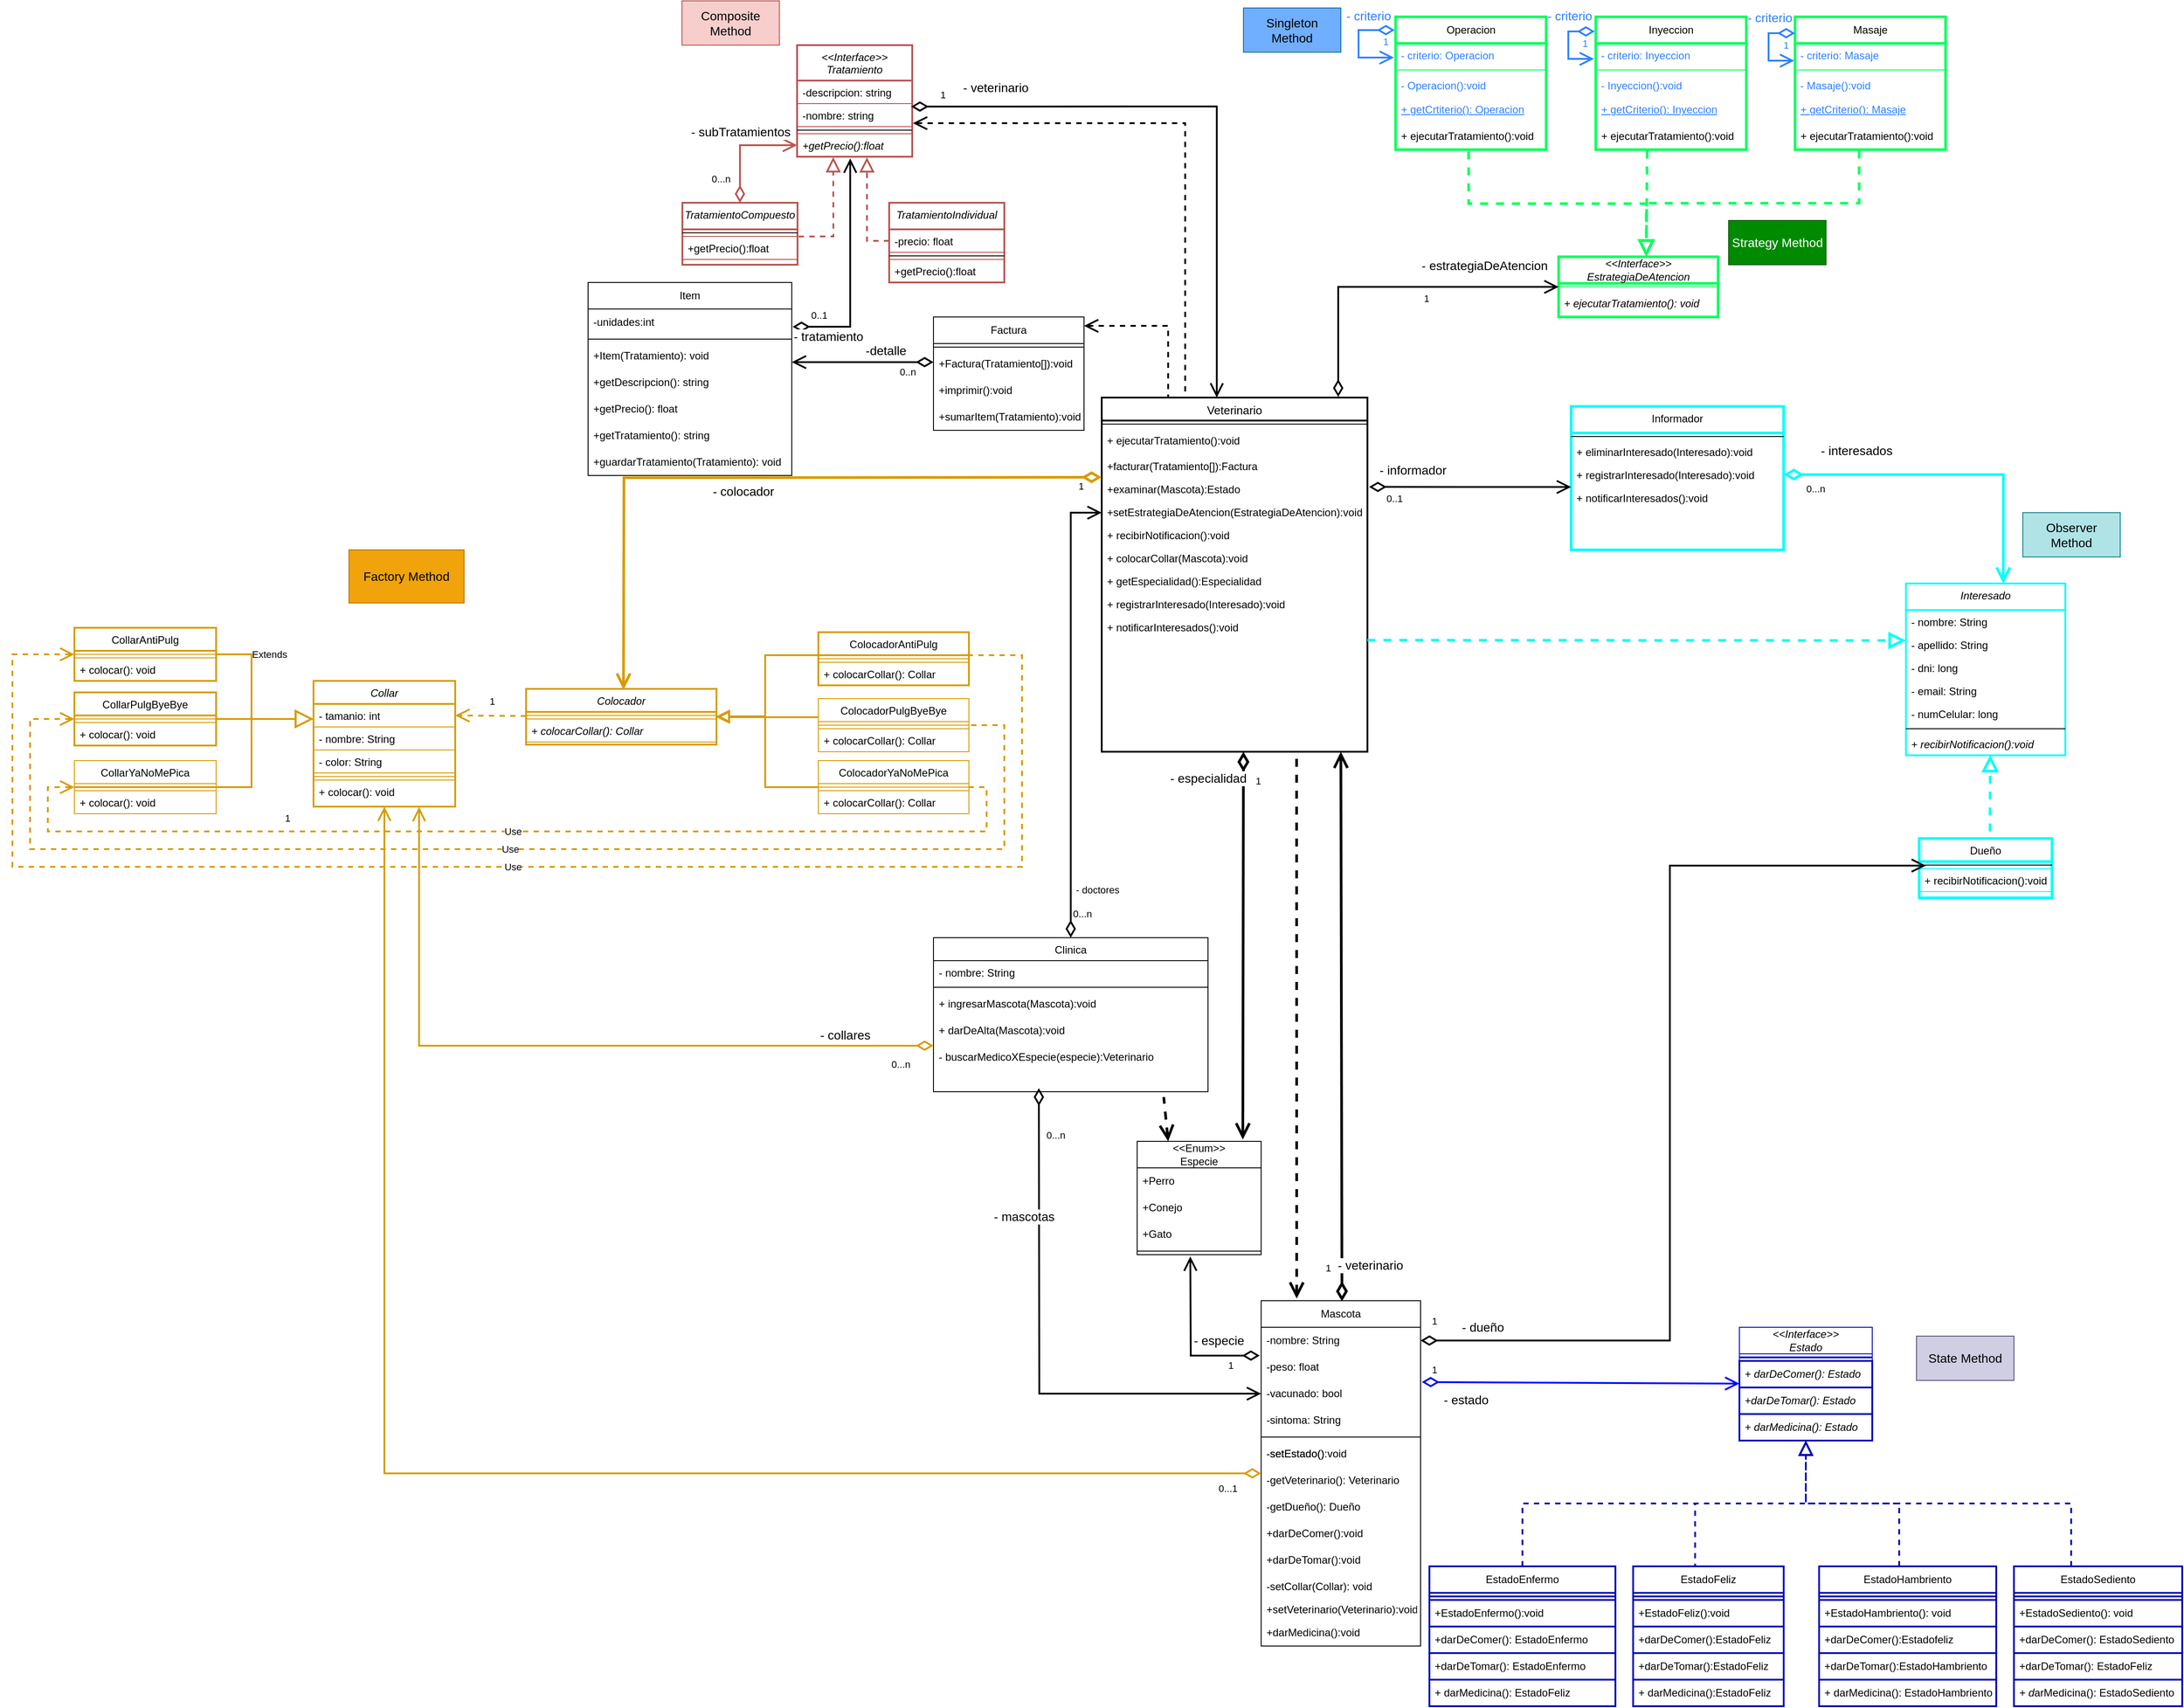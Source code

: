 <mxfile version="24.6.4" type="google" pages="2">
  <diagram id="C5RBs43oDa-KdzZeNtuy" name="Page-1">
    <mxGraphModel grid="1" page="1" gridSize="10" guides="1" tooltips="1" connect="1" arrows="1" fold="1" pageScale="1" pageWidth="827" pageHeight="1169" math="0" shadow="0">
      <root>
        <mxCell id="WIyWlLk6GJQsqaUBKTNV-0" />
        <mxCell id="WIyWlLk6GJQsqaUBKTNV-1" parent="WIyWlLk6GJQsqaUBKTNV-0" />
        <mxCell id="zkfFHV4jXpPFQw0GAbJ--17" value="Veterinario" style="swimlane;fontStyle=0;align=center;verticalAlign=top;childLayout=stackLayout;horizontal=1;startSize=26;horizontalStack=0;resizeParent=1;resizeLast=0;collapsible=1;marginBottom=0;rounded=0;shadow=0;strokeWidth=2;fontSize=13;" vertex="1" parent="WIyWlLk6GJQsqaUBKTNV-1">
          <mxGeometry x="60" y="20" width="300" height="400" as="geometry">
            <mxRectangle x="550" y="140" width="160" height="26" as="alternateBounds" />
          </mxGeometry>
        </mxCell>
        <mxCell id="zkfFHV4jXpPFQw0GAbJ--23" value="" style="line;html=1;strokeWidth=1;align=left;verticalAlign=middle;spacingTop=-1;spacingLeft=3;spacingRight=3;rotatable=0;labelPosition=right;points=[];portConstraint=eastwest;" vertex="1" parent="zkfFHV4jXpPFQw0GAbJ--17">
          <mxGeometry y="26" width="300" height="8" as="geometry" />
        </mxCell>
        <mxCell id="tPLWV40R7x7ME3auOa7l-28" value="+ ejecutarTratamiento():void" style="text;strokeColor=none;fillColor=none;align=left;verticalAlign=middle;spacingLeft=4;spacingRight=4;overflow=hidden;points=[[0,0.5],[1,0.5]];portConstraint=eastwest;rotatable=0;whiteSpace=wrap;html=1;" vertex="1" parent="zkfFHV4jXpPFQw0GAbJ--17">
          <mxGeometry y="34" width="300" height="30" as="geometry" />
        </mxCell>
        <mxCell id="tPLWV40R7x7ME3auOa7l-51" value="+facturar(Tratamiento[]):Factura" style="text;align=left;verticalAlign=top;spacingLeft=4;spacingRight=4;overflow=hidden;rotatable=0;points=[[0,0.5],[1,0.5]];portConstraint=eastwest;fontStyle=0" vertex="1" parent="zkfFHV4jXpPFQw0GAbJ--17">
          <mxGeometry y="64" width="300" height="26" as="geometry" />
        </mxCell>
        <mxCell id="0v2QcBLfumeJOe-1xCLZ-36" value="+examinar(Mascota):Estado" style="text;align=left;verticalAlign=top;spacingLeft=4;spacingRight=4;overflow=hidden;rotatable=0;points=[[0,0.5],[1,0.5]];portConstraint=eastwest;" vertex="1" parent="zkfFHV4jXpPFQw0GAbJ--17">
          <mxGeometry y="90" width="300" height="26" as="geometry" />
        </mxCell>
        <mxCell id="zkfFHV4jXpPFQw0GAbJ--25" value="+setEstrategiaDeAtencion(EstrategiaDeAtencion):void" style="text;align=left;verticalAlign=top;spacingLeft=4;spacingRight=4;overflow=hidden;rotatable=0;points=[[0,0.5],[1,0.5]];portConstraint=eastwest;" vertex="1" parent="zkfFHV4jXpPFQw0GAbJ--17">
          <mxGeometry y="116" width="300" height="26" as="geometry" />
        </mxCell>
        <mxCell id="0v2QcBLfumeJOe-1xCLZ-106" value="+ recibirNotificacion():void" style="text;align=left;verticalAlign=top;spacingLeft=4;spacingRight=4;overflow=hidden;rotatable=0;points=[[0,0.5],[1,0.5]];portConstraint=eastwest;rounded=0;shadow=0;html=0;fontStyle=0" vertex="1" parent="zkfFHV4jXpPFQw0GAbJ--17">
          <mxGeometry y="142" width="300" height="26" as="geometry" />
        </mxCell>
        <mxCell id="M1-LSJac1ysLHWJ9Z1sM-0" value="+ colocarCollar(Mascota):void" style="text;align=left;verticalAlign=top;spacingLeft=4;spacingRight=4;overflow=hidden;rotatable=0;points=[[0,0.5],[1,0.5]];portConstraint=eastwest;rounded=0;shadow=0;html=0;fontStyle=0" vertex="1" parent="zkfFHV4jXpPFQw0GAbJ--17">
          <mxGeometry y="168" width="300" height="26" as="geometry" />
        </mxCell>
        <mxCell id="vJYFrYdHqI90emct_5TW-0" value="+ getEspecialidad():Especialidad&#xa;" style="text;align=left;verticalAlign=top;spacingLeft=4;spacingRight=4;overflow=hidden;rotatable=0;points=[[0,0.5],[1,0.5]];portConstraint=eastwest;rounded=0;shadow=0;html=0;fontStyle=0" vertex="1" parent="zkfFHV4jXpPFQw0GAbJ--17">
          <mxGeometry y="194" width="300" height="26" as="geometry" />
        </mxCell>
        <mxCell id="h9r_scW5L3okYAgffG72-1" value="+ registrarInteresado(Interesado):void" style="text;align=left;verticalAlign=top;spacingLeft=4;spacingRight=4;overflow=hidden;rotatable=0;points=[[0,0.5],[1,0.5]];portConstraint=eastwest;rounded=0;shadow=0;html=0;fontStyle=0" vertex="1" parent="zkfFHV4jXpPFQw0GAbJ--17">
          <mxGeometry y="220" width="300" height="26" as="geometry" />
        </mxCell>
        <mxCell id="tMX-lEWAPDrvlLs1I2pU-1" value="+ notificarInteresados():void" style="text;align=left;verticalAlign=top;spacingLeft=4;spacingRight=4;overflow=hidden;rotatable=0;points=[[0,0.5],[1,0.5]];portConstraint=eastwest;rounded=0;shadow=0;html=0;fontStyle=0" vertex="1" parent="zkfFHV4jXpPFQw0GAbJ--17">
          <mxGeometry y="246" width="300" height="26" as="geometry" />
        </mxCell>
        <mxCell id="OhRAMtLGxzXcp5qHWtwM-0" value="&lt;div&gt;&amp;lt;&amp;lt;Interface&amp;gt;&amp;gt;&lt;/div&gt;Estado" style="swimlane;fontStyle=2;childLayout=stackLayout;horizontal=1;startSize=30;horizontalStack=0;resizeParent=1;resizeParentMax=0;resizeLast=0;collapsible=1;marginBottom=0;whiteSpace=wrap;html=1;strokeColor=#0107b7;" vertex="1" parent="WIyWlLk6GJQsqaUBKTNV-1">
          <mxGeometry x="780" y="1070" width="150" height="128" as="geometry" />
        </mxCell>
        <mxCell id="OhRAMtLGxzXcp5qHWtwM-1" value="" style="line;strokeWidth=2;fillColor=none;align=left;verticalAlign=middle;spacingTop=-1;spacingLeft=3;spacingRight=3;rotatable=0;labelPosition=right;points=[];portConstraint=eastwest;strokeColor=#0107b7;" vertex="1" parent="OhRAMtLGxzXcp5qHWtwM-0">
          <mxGeometry y="30" width="150" height="8" as="geometry" />
        </mxCell>
        <mxCell id="OhRAMtLGxzXcp5qHWtwM-2" value="+ darDeComer(): Estado" style="text;strokeColor=#0107b7;fillColor=none;align=left;verticalAlign=middle;spacingLeft=4;spacingRight=4;overflow=hidden;points=[[0,0.5],[1,0.5]];portConstraint=eastwest;rotatable=0;whiteSpace=wrap;html=1;fontStyle=2;strokeWidth=2;" vertex="1" parent="OhRAMtLGxzXcp5qHWtwM-0">
          <mxGeometry y="38" width="150" height="30" as="geometry" />
        </mxCell>
        <mxCell id="OhRAMtLGxzXcp5qHWtwM-3" value="&lt;span&gt;+darDeTomar(): Estado&lt;/span&gt;" style="text;strokeColor=#0107b7;fillColor=none;align=left;verticalAlign=middle;spacingLeft=4;spacingRight=4;overflow=hidden;points=[[0,0.5],[1,0.5]];portConstraint=eastwest;rotatable=0;whiteSpace=wrap;html=1;fontStyle=2;strokeWidth=2;" vertex="1" parent="OhRAMtLGxzXcp5qHWtwM-0">
          <mxGeometry y="68" width="150" height="30" as="geometry" />
        </mxCell>
        <mxCell id="OhRAMtLGxzXcp5qHWtwM-4" value="&lt;span&gt;+ d&lt;/span&gt;arMedicina(): Estado" style="text;strokeColor=#0107b7;fillColor=none;align=left;verticalAlign=middle;spacingLeft=4;spacingRight=4;overflow=hidden;points=[[0,0.5],[1,0.5]];portConstraint=eastwest;rotatable=0;whiteSpace=wrap;html=1;fontStyle=2;strokeWidth=2;" vertex="1" parent="OhRAMtLGxzXcp5qHWtwM-0">
          <mxGeometry y="98" width="150" height="30" as="geometry" />
        </mxCell>
        <mxCell id="OhRAMtLGxzXcp5qHWtwM-6" value="Mascota" style="swimlane;fontStyle=0;childLayout=stackLayout;horizontal=1;startSize=30;horizontalStack=0;resizeParent=1;resizeParentMax=0;resizeLast=0;collapsible=1;marginBottom=0;whiteSpace=wrap;html=1;" vertex="1" parent="WIyWlLk6GJQsqaUBKTNV-1">
          <mxGeometry x="240" y="1040" width="180" height="390" as="geometry" />
        </mxCell>
        <mxCell id="OhRAMtLGxzXcp5qHWtwM-7" value="-nombre: String" style="text;strokeColor=none;fillColor=none;align=left;verticalAlign=middle;spacingLeft=4;spacingRight=4;overflow=hidden;points=[[0,0.5],[1,0.5]];portConstraint=eastwest;rotatable=0;whiteSpace=wrap;html=1;" vertex="1" parent="OhRAMtLGxzXcp5qHWtwM-6">
          <mxGeometry y="30" width="180" height="30" as="geometry" />
        </mxCell>
        <mxCell id="OhRAMtLGxzXcp5qHWtwM-8" value="-peso: float" style="text;strokeColor=none;fillColor=none;align=left;verticalAlign=middle;spacingLeft=4;spacingRight=4;overflow=hidden;points=[[0,0.5],[1,0.5]];portConstraint=eastwest;rotatable=0;whiteSpace=wrap;html=1;" vertex="1" parent="OhRAMtLGxzXcp5qHWtwM-6">
          <mxGeometry y="60" width="180" height="30" as="geometry" />
        </mxCell>
        <mxCell id="OhRAMtLGxzXcp5qHWtwM-9" value="-vacunado: bool" style="text;strokeColor=none;fillColor=none;align=left;verticalAlign=middle;spacingLeft=4;spacingRight=4;overflow=hidden;points=[[0,0.5],[1,0.5]];portConstraint=eastwest;rotatable=0;whiteSpace=wrap;html=1;" vertex="1" parent="OhRAMtLGxzXcp5qHWtwM-6">
          <mxGeometry y="90" width="180" height="30" as="geometry" />
        </mxCell>
        <mxCell id="UQ95eDZOx6-BdXdpgtHr-0" value="-sintoma: String" style="text;strokeColor=none;fillColor=none;align=left;verticalAlign=middle;spacingLeft=4;spacingRight=4;overflow=hidden;points=[[0,0.5],[1,0.5]];portConstraint=eastwest;rotatable=0;whiteSpace=wrap;html=1;" vertex="1" parent="OhRAMtLGxzXcp5qHWtwM-6">
          <mxGeometry y="120" width="180" height="30" as="geometry" />
        </mxCell>
        <mxCell id="OhRAMtLGxzXcp5qHWtwM-11" value="" style="line;strokeWidth=1;fillColor=none;align=left;verticalAlign=middle;spacingTop=-1;spacingLeft=3;spacingRight=3;rotatable=0;labelPosition=right;points=[];portConstraint=eastwest;strokeColor=inherit;" vertex="1" parent="OhRAMtLGxzXcp5qHWtwM-6">
          <mxGeometry y="150" width="180" height="8" as="geometry" />
        </mxCell>
        <mxCell id="OhRAMtLGxzXcp5qHWtwM-12" value="&lt;span style=&quot;text-align: center;&quot;&gt;-setEstado()&lt;/span&gt;" style="text;strokeColor=none;fillColor=none;align=left;verticalAlign=middle;spacingLeft=4;spacingRight=4;overflow=hidden;points=[[0,0.5],[1,0.5]];portConstraint=eastwest;rotatable=0;whiteSpace=wrap;html=1;" vertex="1" parent="OhRAMtLGxzXcp5qHWtwM-6">
          <mxGeometry y="158" width="180" height="30" as="geometry" />
        </mxCell>
        <mxCell id="baueduVsZuhZiTIFM_I7-1" value="&lt;span style=&quot;text-align: center;&quot;&gt;-getVeterinario(): Veterinario&lt;/span&gt;" style="text;strokeColor=none;fillColor=none;align=left;verticalAlign=middle;spacingLeft=4;spacingRight=4;overflow=hidden;points=[[0,0.5],[1,0.5]];portConstraint=eastwest;rotatable=0;whiteSpace=wrap;html=1;" vertex="1" parent="OhRAMtLGxzXcp5qHWtwM-6">
          <mxGeometry y="188" width="180" height="30" as="geometry" />
        </mxCell>
        <mxCell id="T3_Puff_IX0ZWJZl8bBQ-0" value="&lt;span style=&quot;text-align: center;&quot;&gt;-getDueño(): Dueño&lt;/span&gt;" style="text;strokeColor=none;fillColor=none;align=left;verticalAlign=middle;spacingLeft=4;spacingRight=4;overflow=hidden;points=[[0,0.5],[1,0.5]];portConstraint=eastwest;rotatable=0;whiteSpace=wrap;html=1;" vertex="1" parent="OhRAMtLGxzXcp5qHWtwM-6">
          <mxGeometry y="218" width="180" height="30" as="geometry" />
        </mxCell>
        <mxCell id="OhRAMtLGxzXcp5qHWtwM-13" value="+darDeComer():void" style="text;strokeColor=none;fillColor=none;align=left;verticalAlign=middle;spacingLeft=4;spacingRight=4;overflow=hidden;points=[[0,0.5],[1,0.5]];portConstraint=eastwest;rotatable=0;whiteSpace=wrap;html=1;" vertex="1" parent="OhRAMtLGxzXcp5qHWtwM-6">
          <mxGeometry y="248" width="180" height="30" as="geometry" />
        </mxCell>
        <mxCell id="OhRAMtLGxzXcp5qHWtwM-14" value="+darDeTomar():void" style="text;strokeColor=none;fillColor=none;align=left;verticalAlign=middle;spacingLeft=4;spacingRight=4;overflow=hidden;points=[[0,0.5],[1,0.5]];portConstraint=eastwest;rotatable=0;whiteSpace=wrap;html=1;" vertex="1" parent="OhRAMtLGxzXcp5qHWtwM-6">
          <mxGeometry y="278" width="180" height="30" as="geometry" />
        </mxCell>
        <mxCell id="M1-LSJac1ysLHWJ9Z1sM-2" value="&lt;span style=&quot;text-align: center;&quot;&gt;-setCollar(Collar): void&lt;/span&gt;" style="text;strokeColor=none;fillColor=none;align=left;verticalAlign=middle;spacingLeft=4;spacingRight=4;overflow=hidden;points=[[0,0.5],[1,0.5]];portConstraint=eastwest;rotatable=0;whiteSpace=wrap;html=1;" vertex="1" parent="OhRAMtLGxzXcp5qHWtwM-6">
          <mxGeometry y="308" width="180" height="30" as="geometry" />
        </mxCell>
        <mxCell id="-j_XuI3Lcau8roh6cZKh-0" value="+setVeterinario(Veterinario):void" style="text;strokeColor=none;fillColor=none;align=left;verticalAlign=middle;spacingLeft=4;spacingRight=4;overflow=hidden;points=[[0,0.5],[1,0.5]];portConstraint=eastwest;rotatable=0;whiteSpace=wrap;html=1;" vertex="1" parent="OhRAMtLGxzXcp5qHWtwM-6">
          <mxGeometry y="338" width="180" height="22" as="geometry" />
        </mxCell>
        <mxCell id="OhRAMtLGxzXcp5qHWtwM-15" value="+darMedicina():void" style="text;strokeColor=none;fillColor=none;align=left;verticalAlign=middle;spacingLeft=4;spacingRight=4;overflow=hidden;points=[[0,0.5],[1,0.5]];portConstraint=eastwest;rotatable=0;whiteSpace=wrap;html=1;" vertex="1" parent="OhRAMtLGxzXcp5qHWtwM-6">
          <mxGeometry y="360" width="180" height="30" as="geometry" />
        </mxCell>
        <mxCell id="OhRAMtLGxzXcp5qHWtwM-17" value="&lt;font style=&quot;font-size: 14px;&quot;&gt;- estado&lt;/font&gt;" style="endArrow=open;html=1;endSize=12;startArrow=diamondThin;startSize=14;startFill=0;rounded=0;exitX=1.008;exitY=0.062;exitDx=0;exitDy=0;exitPerimeter=0;strokeColor=#0008ff;strokeWidth=2;" edge="1" parent="WIyWlLk6GJQsqaUBKTNV-1" source="OhRAMtLGxzXcp5qHWtwM-9" target="OhRAMtLGxzXcp5qHWtwM-0">
          <mxGeometry x="-0.725" y="-20" relative="1" as="geometry">
            <mxPoint x="673" y="730" as="sourcePoint" />
            <mxPoint x="853" y="750" as="targetPoint" />
            <mxPoint as="offset" />
          </mxGeometry>
        </mxCell>
        <mxCell id="OhRAMtLGxzXcp5qHWtwM-19" value="&lt;div&gt;&lt;span style=&quot;background-color: initial;&quot;&gt;EstadoEnfermo&lt;/span&gt;&lt;br&gt;&lt;/div&gt;" style="swimlane;fontStyle=0;childLayout=stackLayout;horizontal=1;startSize=30;horizontalStack=0;resizeParent=1;resizeParentMax=0;resizeLast=0;collapsible=1;marginBottom=0;whiteSpace=wrap;html=1;strokeColor=#0107b7;strokeWidth=2;" vertex="1" parent="WIyWlLk6GJQsqaUBKTNV-1">
          <mxGeometry x="430" y="1340" width="210" height="158" as="geometry" />
        </mxCell>
        <mxCell id="OhRAMtLGxzXcp5qHWtwM-20" value="" style="line;strokeWidth=2;fillColor=none;align=left;verticalAlign=middle;spacingTop=-1;spacingLeft=3;spacingRight=3;rotatable=0;labelPosition=right;points=[];portConstraint=eastwest;strokeColor=#0107b7;" vertex="1" parent="OhRAMtLGxzXcp5qHWtwM-19">
          <mxGeometry y="30" width="210" height="8" as="geometry" />
        </mxCell>
        <mxCell id="OhRAMtLGxzXcp5qHWtwM-21" value="&lt;span style=&quot;text-align: center;&quot;&gt;+EstadoEnfermo():void&lt;/span&gt;" style="text;strokeColor=#0107b7;fillColor=none;align=left;verticalAlign=middle;spacingLeft=4;spacingRight=4;overflow=hidden;points=[[0,0.5],[1,0.5]];portConstraint=eastwest;rotatable=0;whiteSpace=wrap;html=1;strokeWidth=2;" vertex="1" parent="OhRAMtLGxzXcp5qHWtwM-19">
          <mxGeometry y="38" width="210" height="30" as="geometry" />
        </mxCell>
        <mxCell id="OhRAMtLGxzXcp5qHWtwM-22" value="+darDeComer(): EstadoEnfermo" style="text;strokeColor=#0107b7;fillColor=none;align=left;verticalAlign=middle;spacingLeft=4;spacingRight=4;overflow=hidden;points=[[0,0.5],[1,0.5]];portConstraint=eastwest;rotatable=0;whiteSpace=wrap;html=1;strokeWidth=2;" vertex="1" parent="OhRAMtLGxzXcp5qHWtwM-19">
          <mxGeometry y="68" width="210" height="30" as="geometry" />
        </mxCell>
        <mxCell id="OhRAMtLGxzXcp5qHWtwM-23" value="+darDeTomar(): EstadoEnfermo" style="text;strokeColor=#0107b7;fillColor=none;align=left;verticalAlign=middle;spacingLeft=4;spacingRight=4;overflow=hidden;points=[[0,0.5],[1,0.5]];portConstraint=eastwest;rotatable=0;whiteSpace=wrap;html=1;strokeWidth=2;" vertex="1" parent="OhRAMtLGxzXcp5qHWtwM-19">
          <mxGeometry y="98" width="210" height="30" as="geometry" />
        </mxCell>
        <mxCell id="f9FmuBIh3dI7V4PjhDHm-0" value="&lt;span&gt;+ d&lt;/span&gt;arMedicina(): EstadoFeliz" style="text;strokeColor=#0107b7;fillColor=none;align=left;verticalAlign=middle;spacingLeft=4;spacingRight=4;overflow=hidden;points=[[0,0.5],[1,0.5]];portConstraint=eastwest;rotatable=0;whiteSpace=wrap;html=1;strokeWidth=2;fontStyle=0" vertex="1" parent="OhRAMtLGxzXcp5qHWtwM-19">
          <mxGeometry y="128" width="210" height="30" as="geometry" />
        </mxCell>
        <mxCell id="OhRAMtLGxzXcp5qHWtwM-26" value="&lt;div&gt;&lt;span style=&quot;background-color: initial;&quot;&gt;EstadoFeliz&lt;/span&gt;&lt;br&gt;&lt;/div&gt;" style="swimlane;fontStyle=0;childLayout=stackLayout;horizontal=1;startSize=30;horizontalStack=0;resizeParent=1;resizeParentMax=0;resizeLast=0;collapsible=1;marginBottom=0;whiteSpace=wrap;html=1;strokeColor=#0107b7;strokeWidth=2;" vertex="1" parent="WIyWlLk6GJQsqaUBKTNV-1">
          <mxGeometry x="660" y="1340" width="170" height="158" as="geometry" />
        </mxCell>
        <mxCell id="OhRAMtLGxzXcp5qHWtwM-27" value="" style="line;strokeWidth=2;fillColor=none;align=left;verticalAlign=middle;spacingTop=-1;spacingLeft=3;spacingRight=3;rotatable=0;labelPosition=right;points=[];portConstraint=eastwest;strokeColor=#0107b7;" vertex="1" parent="OhRAMtLGxzXcp5qHWtwM-26">
          <mxGeometry y="30" width="170" height="8" as="geometry" />
        </mxCell>
        <mxCell id="OhRAMtLGxzXcp5qHWtwM-28" value="&lt;span style=&quot;text-align: center;&quot;&gt;+EstadoFeliz():void&lt;/span&gt;" style="text;strokeColor=#0107b7;fillColor=none;align=left;verticalAlign=middle;spacingLeft=4;spacingRight=4;overflow=hidden;points=[[0,0.5],[1,0.5]];portConstraint=eastwest;rotatable=0;whiteSpace=wrap;html=1;strokeWidth=2;" vertex="1" parent="OhRAMtLGxzXcp5qHWtwM-26">
          <mxGeometry y="38" width="170" height="30" as="geometry" />
        </mxCell>
        <mxCell id="OhRAMtLGxzXcp5qHWtwM-29" value="+darDeComer():EstadoFeliz" style="text;strokeColor=#0107b7;fillColor=none;align=left;verticalAlign=middle;spacingLeft=4;spacingRight=4;overflow=hidden;points=[[0,0.5],[1,0.5]];portConstraint=eastwest;rotatable=0;whiteSpace=wrap;html=1;strokeWidth=2;" vertex="1" parent="OhRAMtLGxzXcp5qHWtwM-26">
          <mxGeometry y="68" width="170" height="30" as="geometry" />
        </mxCell>
        <mxCell id="OhRAMtLGxzXcp5qHWtwM-30" value="+darDeTomar():EstadoFeliz" style="text;strokeColor=#0107b7;fillColor=none;align=left;verticalAlign=middle;spacingLeft=4;spacingRight=4;overflow=hidden;points=[[0,0.5],[1,0.5]];portConstraint=eastwest;rotatable=0;whiteSpace=wrap;html=1;strokeWidth=2;" vertex="1" parent="OhRAMtLGxzXcp5qHWtwM-26">
          <mxGeometry y="98" width="170" height="30" as="geometry" />
        </mxCell>
        <mxCell id="f9FmuBIh3dI7V4PjhDHm-1" value="&lt;span&gt;+ d&lt;/span&gt;arMedicina():EstadoFeliz" style="text;strokeColor=#0107b7;fillColor=none;align=left;verticalAlign=middle;spacingLeft=4;spacingRight=4;overflow=hidden;points=[[0,0.5],[1,0.5]];portConstraint=eastwest;rotatable=0;whiteSpace=wrap;html=1;strokeWidth=2;fontStyle=0" vertex="1" parent="OhRAMtLGxzXcp5qHWtwM-26">
          <mxGeometry y="128" width="170" height="30" as="geometry" />
        </mxCell>
        <mxCell id="OhRAMtLGxzXcp5qHWtwM-33" value="&lt;div&gt;&lt;span style=&quot;background-color: initial;&quot;&gt;EstadoHambriento&lt;/span&gt;&lt;/div&gt;" style="swimlane;fontStyle=0;childLayout=stackLayout;horizontal=1;startSize=30;horizontalStack=0;resizeParent=1;resizeParentMax=0;resizeLast=0;collapsible=1;marginBottom=0;whiteSpace=wrap;html=1;strokeColor=#0107b7;strokeWidth=2;" vertex="1" parent="WIyWlLk6GJQsqaUBKTNV-1">
          <mxGeometry x="870" y="1340" width="200" height="158" as="geometry" />
        </mxCell>
        <mxCell id="OhRAMtLGxzXcp5qHWtwM-34" value="" style="line;strokeWidth=2;fillColor=none;align=left;verticalAlign=middle;spacingTop=-1;spacingLeft=3;spacingRight=3;rotatable=0;labelPosition=right;points=[];portConstraint=eastwest;strokeColor=#0107b7;" vertex="1" parent="OhRAMtLGxzXcp5qHWtwM-33">
          <mxGeometry y="30" width="200" height="8" as="geometry" />
        </mxCell>
        <mxCell id="OhRAMtLGxzXcp5qHWtwM-35" value="&lt;span style=&quot;text-align: center;&quot;&gt;+EstadoHambriento(): void&lt;/span&gt;" style="text;strokeColor=#0107b7;fillColor=none;align=left;verticalAlign=middle;spacingLeft=4;spacingRight=4;overflow=hidden;points=[[0,0.5],[1,0.5]];portConstraint=eastwest;rotatable=0;whiteSpace=wrap;html=1;strokeWidth=2;" vertex="1" parent="OhRAMtLGxzXcp5qHWtwM-33">
          <mxGeometry y="38" width="200" height="30" as="geometry" />
        </mxCell>
        <mxCell id="OhRAMtLGxzXcp5qHWtwM-36" value="+darDeComer():Estadofeliz" style="text;strokeColor=#0107b7;fillColor=none;align=left;verticalAlign=middle;spacingLeft=4;spacingRight=4;overflow=hidden;points=[[0,0.5],[1,0.5]];portConstraint=eastwest;rotatable=0;whiteSpace=wrap;html=1;strokeWidth=2;" vertex="1" parent="OhRAMtLGxzXcp5qHWtwM-33">
          <mxGeometry y="68" width="200" height="30" as="geometry" />
        </mxCell>
        <mxCell id="OhRAMtLGxzXcp5qHWtwM-37" value="+darDeTomar():EstadoHambriento" style="text;strokeColor=#0107b7;fillColor=none;align=left;verticalAlign=middle;spacingLeft=4;spacingRight=4;overflow=hidden;points=[[0,0.5],[1,0.5]];portConstraint=eastwest;rotatable=0;whiteSpace=wrap;html=1;strokeWidth=2;" vertex="1" parent="OhRAMtLGxzXcp5qHWtwM-33">
          <mxGeometry y="98" width="200" height="30" as="geometry" />
        </mxCell>
        <mxCell id="f9FmuBIh3dI7V4PjhDHm-2" value="&lt;span&gt;+ d&lt;/span&gt;arMedicina(): EstadoHambriento" style="text;strokeColor=#0107b7;fillColor=none;align=left;verticalAlign=middle;spacingLeft=4;spacingRight=4;overflow=hidden;points=[[0,0.5],[1,0.5]];portConstraint=eastwest;rotatable=0;whiteSpace=wrap;html=1;strokeWidth=2;fontStyle=0" vertex="1" parent="OhRAMtLGxzXcp5qHWtwM-33">
          <mxGeometry y="128" width="200" height="30" as="geometry" />
        </mxCell>
        <mxCell id="OhRAMtLGxzXcp5qHWtwM-40" value="&lt;div&gt;&lt;span style=&quot;background-color: initial;&quot;&gt;EstadoSediento&lt;/span&gt;&lt;/div&gt;" style="swimlane;fontStyle=0;childLayout=stackLayout;horizontal=1;startSize=30;horizontalStack=0;resizeParent=1;resizeParentMax=0;resizeLast=0;collapsible=1;marginBottom=0;whiteSpace=wrap;html=1;strokeColor=#0107b7;strokeWidth=2;" vertex="1" parent="WIyWlLk6GJQsqaUBKTNV-1">
          <mxGeometry x="1090" y="1340" width="190" height="158" as="geometry" />
        </mxCell>
        <mxCell id="OhRAMtLGxzXcp5qHWtwM-41" value="" style="line;strokeWidth=2;fillColor=none;align=left;verticalAlign=middle;spacingTop=-1;spacingLeft=3;spacingRight=3;rotatable=0;labelPosition=right;points=[];portConstraint=eastwest;strokeColor=#0107b7;" vertex="1" parent="OhRAMtLGxzXcp5qHWtwM-40">
          <mxGeometry y="30" width="190" height="8" as="geometry" />
        </mxCell>
        <mxCell id="f9FmuBIh3dI7V4PjhDHm-4" value="&lt;span style=&quot;text-align: center;&quot;&gt;+EstadoSediento(): void&lt;/span&gt;" style="text;strokeColor=#0107b7;fillColor=none;align=left;verticalAlign=middle;spacingLeft=4;spacingRight=4;overflow=hidden;points=[[0,0.5],[1,0.5]];portConstraint=eastwest;rotatable=0;whiteSpace=wrap;html=1;strokeWidth=2;" vertex="1" parent="OhRAMtLGxzXcp5qHWtwM-40">
          <mxGeometry y="38" width="190" height="30" as="geometry" />
        </mxCell>
        <mxCell id="OhRAMtLGxzXcp5qHWtwM-42" value="+darDeComer(): EstadoSediento" style="text;strokeColor=#0107b7;fillColor=none;align=left;verticalAlign=middle;spacingLeft=4;spacingRight=4;overflow=hidden;points=[[0,0.5],[1,0.5]];portConstraint=eastwest;rotatable=0;whiteSpace=wrap;html=1;strokeWidth=2;" vertex="1" parent="OhRAMtLGxzXcp5qHWtwM-40">
          <mxGeometry y="68" width="190" height="30" as="geometry" />
        </mxCell>
        <mxCell id="OhRAMtLGxzXcp5qHWtwM-43" value="+darDeTomar(): EstadoFeliz" style="text;strokeColor=#0107b7;fillColor=none;align=left;verticalAlign=middle;spacingLeft=4;spacingRight=4;overflow=hidden;points=[[0,0.5],[1,0.5]];portConstraint=eastwest;rotatable=0;whiteSpace=wrap;html=1;strokeWidth=2;" vertex="1" parent="OhRAMtLGxzXcp5qHWtwM-40">
          <mxGeometry y="98" width="190" height="30" as="geometry" />
        </mxCell>
        <mxCell id="f9FmuBIh3dI7V4PjhDHm-3" value="&lt;i&gt;+ d&lt;/i&gt;arMedicina(): EstadoSediento" style="text;strokeColor=#0107b7;fillColor=none;align=left;verticalAlign=middle;spacingLeft=4;spacingRight=4;overflow=hidden;points=[[0,0.5],[1,0.5]];portConstraint=eastwest;rotatable=0;whiteSpace=wrap;html=1;strokeWidth=2;" vertex="1" parent="OhRAMtLGxzXcp5qHWtwM-40">
          <mxGeometry y="128" width="190" height="30" as="geometry" />
        </mxCell>
        <mxCell id="OhRAMtLGxzXcp5qHWtwM-46" value="" style="endArrow=block;dashed=1;endFill=0;endSize=12;html=1;rounded=0;exitX=0.452;exitY=0;exitDx=0;exitDy=0;exitPerimeter=0;edgeStyle=orthogonalEdgeStyle;strokeColor=#0107b7;strokeWidth=2;" edge="1" parent="WIyWlLk6GJQsqaUBKTNV-1" source="OhRAMtLGxzXcp5qHWtwM-33" target="OhRAMtLGxzXcp5qHWtwM-0">
          <mxGeometry width="160" relative="1" as="geometry">
            <mxPoint x="880" y="1320" as="sourcePoint" />
            <mxPoint x="1040" y="1320" as="targetPoint" />
          </mxGeometry>
        </mxCell>
        <mxCell id="OhRAMtLGxzXcp5qHWtwM-47" value="" style="endArrow=block;dashed=1;endFill=0;endSize=12;html=1;rounded=0;exitX=0.34;exitY=0;exitDx=0;exitDy=0;exitPerimeter=0;edgeStyle=orthogonalEdgeStyle;strokeColor=#0107b7;strokeWidth=2;" edge="1" parent="WIyWlLk6GJQsqaUBKTNV-1" source="OhRAMtLGxzXcp5qHWtwM-40" target="OhRAMtLGxzXcp5qHWtwM-0">
          <mxGeometry width="160" relative="1" as="geometry">
            <mxPoint x="880" y="1330" as="sourcePoint" />
            <mxPoint x="1040" y="1330" as="targetPoint" />
          </mxGeometry>
        </mxCell>
        <mxCell id="OhRAMtLGxzXcp5qHWtwM-48" value="" style="endArrow=block;dashed=1;endFill=0;endSize=12;html=1;rounded=0;exitX=0.5;exitY=0;exitDx=0;exitDy=0;edgeStyle=orthogonalEdgeStyle;strokeColor=#0107b7;strokeWidth=2;" edge="1" parent="WIyWlLk6GJQsqaUBKTNV-1" source="OhRAMtLGxzXcp5qHWtwM-19" target="OhRAMtLGxzXcp5qHWtwM-0">
          <mxGeometry width="160" relative="1" as="geometry">
            <mxPoint x="610" y="1258" as="sourcePoint" />
            <mxPoint x="770" y="1258" as="targetPoint" />
          </mxGeometry>
        </mxCell>
        <mxCell id="OhRAMtLGxzXcp5qHWtwM-49" value="" style="endArrow=block;dashed=1;endFill=0;endSize=12;html=1;rounded=0;exitX=0.5;exitY=0;exitDx=0;exitDy=0;edgeStyle=orthogonalEdgeStyle;strokeColor=#0107b7;strokeWidth=2;" edge="1" parent="WIyWlLk6GJQsqaUBKTNV-1" source="OhRAMtLGxzXcp5qHWtwM-26" target="OhRAMtLGxzXcp5qHWtwM-0">
          <mxGeometry width="160" relative="1" as="geometry">
            <mxPoint x="690" y="1300" as="sourcePoint" />
            <mxPoint x="850" y="1300" as="targetPoint" />
            <Array as="points">
              <mxPoint x="730" y="1340" />
              <mxPoint x="730" y="1269" />
              <mxPoint x="855" y="1269" />
            </Array>
          </mxGeometry>
        </mxCell>
        <mxCell id="tPLWV40R7x7ME3auOa7l-0" value="&lt;div&gt;&amp;lt;&amp;lt;Interface&amp;gt;&amp;gt;&lt;/div&gt;&lt;div&gt;EstrategiaDeAtencion&lt;/div&gt;" style="swimlane;fontStyle=2;childLayout=stackLayout;horizontal=1;startSize=30;horizontalStack=0;resizeParent=1;resizeParentMax=0;resizeLast=0;collapsible=1;marginBottom=0;whiteSpace=wrap;html=1;strokeWidth=3;strokeColor=#0DFF5E;" vertex="1" parent="WIyWlLk6GJQsqaUBKTNV-1">
          <mxGeometry x="575.89" y="-139" width="180" height="68" as="geometry" />
        </mxCell>
        <mxCell id="tPLWV40R7x7ME3auOa7l-1" value="" style="line;strokeWidth=1;fillColor=none;align=left;verticalAlign=middle;spacingTop=-1;spacingLeft=3;spacingRight=3;rotatable=0;labelPosition=right;points=[];portConstraint=eastwest;strokeColor=inherit;" vertex="1" parent="tPLWV40R7x7ME3auOa7l-0">
          <mxGeometry y="30" width="180" height="8" as="geometry" />
        </mxCell>
        <mxCell id="tPLWV40R7x7ME3auOa7l-4" value="&lt;i&gt;+ ejecutarTratamiento(): void&lt;/i&gt;" style="text;strokeColor=none;fillColor=none;align=left;verticalAlign=middle;spacingLeft=4;spacingRight=4;overflow=hidden;points=[[0,0.5],[1,0.5]];portConstraint=eastwest;rotatable=0;whiteSpace=wrap;html=1;" vertex="1" parent="tPLWV40R7x7ME3auOa7l-0">
          <mxGeometry y="38" width="180" height="30" as="geometry" />
        </mxCell>
        <mxCell id="tPLWV40R7x7ME3auOa7l-5" value="&lt;div&gt;Operacion&lt;/div&gt;" style="swimlane;fontStyle=0;childLayout=stackLayout;horizontal=1;startSize=30;horizontalStack=0;resizeParent=1;resizeParentMax=0;resizeLast=0;collapsible=1;marginBottom=0;whiteSpace=wrap;html=1;strokeWidth=3;strokeColor=#0DFF5E;" vertex="1" parent="WIyWlLk6GJQsqaUBKTNV-1">
          <mxGeometry x="391.8" y="-410" width="170" height="150" as="geometry" />
        </mxCell>
        <mxCell id="rUMIYd9CyY0o9VV0rziC-2" value="- criterio: Operacion" style="text;align=left;verticalAlign=top;spacingLeft=4;spacingRight=4;overflow=hidden;rotatable=0;points=[[0,0.5],[1,0.5]];portConstraint=eastwest;fontColor=#2B80FF;" vertex="1" parent="tPLWV40R7x7ME3auOa7l-5">
          <mxGeometry y="30" width="170" height="26" as="geometry" />
        </mxCell>
        <mxCell id="tPLWV40R7x7ME3auOa7l-6" value="" style="line;strokeWidth=1;fillColor=none;align=left;verticalAlign=middle;spacingTop=-1;spacingLeft=3;spacingRight=3;rotatable=0;labelPosition=right;points=[];portConstraint=eastwest;strokeColor=inherit;" vertex="1" parent="tPLWV40R7x7ME3auOa7l-5">
          <mxGeometry y="56" width="170" height="8" as="geometry" />
        </mxCell>
        <mxCell id="rUMIYd9CyY0o9VV0rziC-5" value="- Operacion():void" style="text;align=left;verticalAlign=top;spacingLeft=4;spacingRight=4;overflow=hidden;rotatable=0;points=[[0,0.5],[1,0.5]];portConstraint=eastwest;fontColor=#2B80FF;" vertex="1" parent="tPLWV40R7x7ME3auOa7l-5">
          <mxGeometry y="64" width="170" height="26" as="geometry" />
        </mxCell>
        <mxCell id="rUMIYd9CyY0o9VV0rziC-8" value="+ getCrtiterio(): Operacion" style="text;strokeColor=none;fillColor=none;align=left;verticalAlign=middle;spacingLeft=4;spacingRight=4;overflow=hidden;points=[[0,0.5],[1,0.5]];portConstraint=eastwest;rotatable=0;whiteSpace=wrap;html=1;fontStyle=4;fontColor=#2B80FF;" vertex="1" parent="tPLWV40R7x7ME3auOa7l-5">
          <mxGeometry y="90" width="170" height="30" as="geometry" />
        </mxCell>
        <mxCell id="tPLWV40R7x7ME3auOa7l-10" value="+ ejecutarTratamiento():void" style="text;strokeColor=none;fillColor=none;align=left;verticalAlign=middle;spacingLeft=4;spacingRight=4;overflow=hidden;points=[[0,0.5],[1,0.5]];portConstraint=eastwest;rotatable=0;whiteSpace=wrap;html=1;" vertex="1" parent="tPLWV40R7x7ME3auOa7l-5">
          <mxGeometry y="120" width="170" height="30" as="geometry" />
        </mxCell>
        <mxCell id="tPLWV40R7x7ME3auOa7l-11" value="Inyeccion" style="swimlane;fontStyle=0;childLayout=stackLayout;horizontal=1;startSize=30;horizontalStack=0;resizeParent=1;resizeParentMax=0;resizeLast=0;collapsible=1;marginBottom=0;whiteSpace=wrap;html=1;strokeWidth=3;strokeColor=#0DFF5E;" vertex="1" parent="WIyWlLk6GJQsqaUBKTNV-1">
          <mxGeometry x="617.8" y="-410" width="170" height="150" as="geometry" />
        </mxCell>
        <mxCell id="rUMIYd9CyY0o9VV0rziC-3" value="- criterio: Inyeccion" style="text;align=left;verticalAlign=top;spacingLeft=4;spacingRight=4;overflow=hidden;rotatable=0;points=[[0,0.5],[1,0.5]];portConstraint=eastwest;fontColor=#2B80FF;" vertex="1" parent="tPLWV40R7x7ME3auOa7l-11">
          <mxGeometry y="30" width="170" height="26" as="geometry" />
        </mxCell>
        <mxCell id="tPLWV40R7x7ME3auOa7l-12" value="" style="line;strokeWidth=1;fillColor=none;align=left;verticalAlign=middle;spacingTop=-1;spacingLeft=3;spacingRight=3;rotatable=0;labelPosition=right;points=[];portConstraint=eastwest;strokeColor=inherit;" vertex="1" parent="tPLWV40R7x7ME3auOa7l-11">
          <mxGeometry y="56" width="170" height="8" as="geometry" />
        </mxCell>
        <mxCell id="rUMIYd9CyY0o9VV0rziC-6" value="- Inyeccion():void" style="text;align=left;verticalAlign=top;spacingLeft=4;spacingRight=4;overflow=hidden;rotatable=0;points=[[0,0.5],[1,0.5]];portConstraint=eastwest;fontColor=#2B80FF;" vertex="1" parent="tPLWV40R7x7ME3auOa7l-11">
          <mxGeometry y="64" width="170" height="26" as="geometry" />
        </mxCell>
        <mxCell id="rUMIYd9CyY0o9VV0rziC-9" value="+ getCriterio(): Inyeccion" style="text;strokeColor=none;fillColor=none;align=left;verticalAlign=middle;spacingLeft=4;spacingRight=4;overflow=hidden;points=[[0,0.5],[1,0.5]];portConstraint=eastwest;rotatable=0;whiteSpace=wrap;html=1;fontStyle=4;fontColor=#2B80FF;" vertex="1" parent="tPLWV40R7x7ME3auOa7l-11">
          <mxGeometry y="90" width="170" height="30" as="geometry" />
        </mxCell>
        <mxCell id="tPLWV40R7x7ME3auOa7l-26" value="+ ejecutarTratamiento():void" style="text;strokeColor=none;fillColor=none;align=left;verticalAlign=middle;spacingLeft=4;spacingRight=4;overflow=hidden;points=[[0,0.5],[1,0.5]];portConstraint=eastwest;rotatable=0;whiteSpace=wrap;html=1;" vertex="1" parent="tPLWV40R7x7ME3auOa7l-11">
          <mxGeometry y="120" width="170" height="30" as="geometry" />
        </mxCell>
        <mxCell id="tPLWV40R7x7ME3auOa7l-17" value="Masaje" style="swimlane;fontStyle=0;childLayout=stackLayout;horizontal=1;startSize=30;horizontalStack=0;resizeParent=1;resizeParentMax=0;resizeLast=0;collapsible=1;marginBottom=0;whiteSpace=wrap;html=1;strokeWidth=3;strokeColor=#0DFF5E;" vertex="1" parent="WIyWlLk6GJQsqaUBKTNV-1">
          <mxGeometry x="842.8" y="-410" width="170" height="150" as="geometry" />
        </mxCell>
        <mxCell id="rUMIYd9CyY0o9VV0rziC-4" value="- criterio: Masaje" style="text;align=left;verticalAlign=top;spacingLeft=4;spacingRight=4;overflow=hidden;rotatable=0;points=[[0,0.5],[1,0.5]];portConstraint=eastwest;fontColor=#2B80FF;" vertex="1" parent="tPLWV40R7x7ME3auOa7l-17">
          <mxGeometry y="30" width="170" height="26" as="geometry" />
        </mxCell>
        <mxCell id="tPLWV40R7x7ME3auOa7l-18" value="" style="line;strokeWidth=1;fillColor=none;align=left;verticalAlign=middle;spacingTop=-1;spacingLeft=3;spacingRight=3;rotatable=0;labelPosition=right;points=[];portConstraint=eastwest;strokeColor=inherit;" vertex="1" parent="tPLWV40R7x7ME3auOa7l-17">
          <mxGeometry y="56" width="170" height="8" as="geometry" />
        </mxCell>
        <mxCell id="rUMIYd9CyY0o9VV0rziC-7" value="- Masaje():void" style="text;align=left;verticalAlign=top;spacingLeft=4;spacingRight=4;overflow=hidden;rotatable=0;points=[[0,0.5],[1,0.5]];portConstraint=eastwest;strokeWidth=3;strokeColor=none;fontColor=#2B80FF;" vertex="1" parent="tPLWV40R7x7ME3auOa7l-17">
          <mxGeometry y="64" width="170" height="26" as="geometry" />
        </mxCell>
        <mxCell id="rUMIYd9CyY0o9VV0rziC-10" value="+ getCriterio(): Masaje" style="text;strokeColor=none;fillColor=none;align=left;verticalAlign=middle;spacingLeft=4;spacingRight=4;overflow=hidden;points=[[0,0.5],[1,0.5]];portConstraint=eastwest;rotatable=0;whiteSpace=wrap;html=1;fontStyle=4;fontColor=#2B80FF;" vertex="1" parent="tPLWV40R7x7ME3auOa7l-17">
          <mxGeometry y="90" width="170" height="30" as="geometry" />
        </mxCell>
        <mxCell id="tPLWV40R7x7ME3auOa7l-27" value="+ ejecutarTratamiento():void" style="text;strokeColor=none;fillColor=none;align=left;verticalAlign=middle;spacingLeft=4;spacingRight=4;overflow=hidden;points=[[0,0.5],[1,0.5]];portConstraint=eastwest;rotatable=0;whiteSpace=wrap;html=1;" vertex="1" parent="tPLWV40R7x7ME3auOa7l-17">
          <mxGeometry y="120" width="170" height="30" as="geometry" />
        </mxCell>
        <mxCell id="tPLWV40R7x7ME3auOa7l-23" value="" style="endArrow=block;dashed=1;endFill=0;endSize=12;html=1;rounded=0;strokeWidth=3;strokeColor=#0DFF5E;" edge="1" parent="WIyWlLk6GJQsqaUBKTNV-1">
          <mxGeometry width="160" relative="1" as="geometry">
            <mxPoint x="675.89" y="-259" as="sourcePoint" />
            <mxPoint x="674.8" y="-139" as="targetPoint" />
          </mxGeometry>
        </mxCell>
        <mxCell id="tPLWV40R7x7ME3auOa7l-24" value="" style="endArrow=block;dashed=1;endFill=0;endSize=12;html=1;rounded=0;exitX=0.426;exitY=1.032;exitDx=0;exitDy=0;exitPerimeter=0;edgeStyle=orthogonalEdgeStyle;strokeWidth=3;strokeColor=#0DFF5E;" edge="1" parent="WIyWlLk6GJQsqaUBKTNV-1" source="tPLWV40R7x7ME3auOa7l-27">
          <mxGeometry width="160" relative="1" as="geometry">
            <mxPoint x="607.8" y="50" as="sourcePoint" />
            <mxPoint x="674.8" y="-139" as="targetPoint" />
          </mxGeometry>
        </mxCell>
        <mxCell id="tPLWV40R7x7ME3auOa7l-25" value="" style="endArrow=block;dashed=1;endFill=0;endSize=12;html=1;rounded=0;edgeStyle=orthogonalEdgeStyle;strokeWidth=3;strokeColor=#0DFF5E;exitX=0.485;exitY=1.065;exitDx=0;exitDy=0;exitPerimeter=0;" edge="1" parent="WIyWlLk6GJQsqaUBKTNV-1" source="tPLWV40R7x7ME3auOa7l-10">
          <mxGeometry width="160" relative="1" as="geometry">
            <mxPoint x="417.8" y="20" as="sourcePoint" />
            <mxPoint x="674.8" y="-139" as="targetPoint" />
            <Array as="points">
              <mxPoint x="473.89" y="-199" />
              <mxPoint x="674.89" y="-199" />
            </Array>
          </mxGeometry>
        </mxCell>
        <mxCell id="f9FmuBIh3dI7V4PjhDHm-38" value="Colocador" style="swimlane;fontStyle=2;align=center;verticalAlign=top;childLayout=stackLayout;horizontal=1;startSize=26;horizontalStack=0;resizeParent=1;resizeLast=0;collapsible=1;marginBottom=0;rounded=0;shadow=0;strokeWidth=2;fillColor=none;strokeColor=#d79b00;" vertex="1" parent="WIyWlLk6GJQsqaUBKTNV-1">
          <mxGeometry x="-590" y="349" width="215" height="63" as="geometry">
            <mxRectangle x="230" y="140" width="160" height="26" as="alternateBounds" />
          </mxGeometry>
        </mxCell>
        <mxCell id="f9FmuBIh3dI7V4PjhDHm-40" value="" style="line;html=1;strokeWidth=1;align=left;verticalAlign=middle;spacingTop=-1;spacingLeft=3;spacingRight=3;rotatable=0;labelPosition=right;points=[];portConstraint=eastwest;fillColor=#ffe6cc;strokeColor=#d79b00;" vertex="1" parent="f9FmuBIh3dI7V4PjhDHm-38">
          <mxGeometry y="26" width="215" height="8" as="geometry" />
        </mxCell>
        <mxCell id="f9FmuBIh3dI7V4PjhDHm-41" value="+ colocarCollar(): Collar" style="text;align=left;verticalAlign=top;spacingLeft=4;spacingRight=4;overflow=hidden;rotatable=0;points=[[0,0.5],[1,0.5]];portConstraint=eastwest;fontStyle=2;fillColor=none;strokeColor=#d79b00;" vertex="1" parent="f9FmuBIh3dI7V4PjhDHm-38">
          <mxGeometry y="34" width="215" height="26" as="geometry" />
        </mxCell>
        <mxCell id="f9FmuBIh3dI7V4PjhDHm-43" value="ColocadorPulgByeBye" style="swimlane;fontStyle=0;align=center;verticalAlign=top;childLayout=stackLayout;horizontal=1;startSize=26;horizontalStack=0;resizeParent=1;resizeLast=0;collapsible=1;marginBottom=0;rounded=0;shadow=0;strokeWidth=1;fillColor=none;strokeColor=#d79b00;" vertex="1" parent="WIyWlLk6GJQsqaUBKTNV-1">
          <mxGeometry x="-260" y="360" width="170" height="60" as="geometry">
            <mxRectangle x="130" y="380" width="160" height="26" as="alternateBounds" />
          </mxGeometry>
        </mxCell>
        <mxCell id="f9FmuBIh3dI7V4PjhDHm-44" value="" style="line;html=1;strokeWidth=1;align=left;verticalAlign=middle;spacingTop=-1;spacingLeft=3;spacingRight=3;rotatable=0;labelPosition=right;points=[];portConstraint=eastwest;fillColor=#ffe6cc;strokeColor=#d79b00;" vertex="1" parent="f9FmuBIh3dI7V4PjhDHm-43">
          <mxGeometry y="26" width="170" height="8" as="geometry" />
        </mxCell>
        <mxCell id="f9FmuBIh3dI7V4PjhDHm-80" value="+ colocarCollar(): Collar" style="text;align=left;verticalAlign=top;spacingLeft=4;spacingRight=4;overflow=hidden;rotatable=0;points=[[0,0.5],[1,0.5]];portConstraint=eastwest;fillColor=none;strokeColor=#d79b00;" vertex="1" parent="f9FmuBIh3dI7V4PjhDHm-43">
          <mxGeometry y="34" width="170" height="26" as="geometry" />
        </mxCell>
        <mxCell id="f9FmuBIh3dI7V4PjhDHm-46" value="" style="endArrow=block;endSize=10;endFill=0;shadow=0;strokeWidth=2;rounded=0;curved=0;edgeStyle=elbowEdgeStyle;elbow=vertical;fillColor=#ffe6cc;strokeColor=#d79b00;" edge="1" parent="WIyWlLk6GJQsqaUBKTNV-1" source="f9FmuBIh3dI7V4PjhDHm-43" target="f9FmuBIh3dI7V4PjhDHm-38">
          <mxGeometry width="160" relative="1" as="geometry">
            <mxPoint x="-610" y="397" as="sourcePoint" />
            <mxPoint x="-610" y="397" as="targetPoint" />
            <Array as="points">
              <mxPoint x="-320" y="381" />
            </Array>
          </mxGeometry>
        </mxCell>
        <mxCell id="f9FmuBIh3dI7V4PjhDHm-47" value="ColocadorAntiPulg" style="swimlane;fontStyle=0;align=center;verticalAlign=top;childLayout=stackLayout;horizontal=1;startSize=26;horizontalStack=0;resizeParent=1;resizeLast=0;collapsible=1;marginBottom=0;rounded=0;shadow=0;strokeWidth=2;fillColor=none;strokeColor=#d79b00;" vertex="1" parent="WIyWlLk6GJQsqaUBKTNV-1">
          <mxGeometry x="-260" y="285" width="170" height="60" as="geometry">
            <mxRectangle x="340" y="380" width="170" height="26" as="alternateBounds" />
          </mxGeometry>
        </mxCell>
        <mxCell id="f9FmuBIh3dI7V4PjhDHm-48" value="" style="line;html=1;strokeWidth=1;align=left;verticalAlign=middle;spacingTop=-1;spacingLeft=3;spacingRight=3;rotatable=0;labelPosition=right;points=[];portConstraint=eastwest;fillColor=#ffe6cc;strokeColor=#d79b00;" vertex="1" parent="f9FmuBIh3dI7V4PjhDHm-47">
          <mxGeometry y="26" width="170" height="8" as="geometry" />
        </mxCell>
        <mxCell id="f9FmuBIh3dI7V4PjhDHm-49" value="+ colocarCollar(): Collar" style="text;align=left;verticalAlign=top;spacingLeft=4;spacingRight=4;overflow=hidden;rotatable=0;points=[[0,0.5],[1,0.5]];portConstraint=eastwest;fillColor=none;strokeColor=#d79b00;" vertex="1" parent="f9FmuBIh3dI7V4PjhDHm-47">
          <mxGeometry y="34" width="170" height="26" as="geometry" />
        </mxCell>
        <mxCell id="f9FmuBIh3dI7V4PjhDHm-50" value="" style="endArrow=block;endSize=10;endFill=0;shadow=0;strokeWidth=2;rounded=0;edgeStyle=orthogonalEdgeStyle;elbow=vertical;fillColor=#ffe6cc;strokeColor=#d79b00;" edge="1" parent="WIyWlLk6GJQsqaUBKTNV-1" source="f9FmuBIh3dI7V4PjhDHm-47" target="f9FmuBIh3dI7V4PjhDHm-38">
          <mxGeometry width="160" relative="1" as="geometry">
            <mxPoint x="-280" y="310" as="sourcePoint" />
            <mxPoint x="-540" y="229" as="targetPoint" />
            <Array as="points">
              <mxPoint x="-320" y="311" />
              <mxPoint x="-320" y="380" />
            </Array>
          </mxGeometry>
        </mxCell>
        <mxCell id="f9FmuBIh3dI7V4PjhDHm-57" value="Collar" style="swimlane;fontStyle=2;align=center;verticalAlign=top;childLayout=stackLayout;horizontal=1;startSize=26;horizontalStack=0;resizeParent=1;resizeParentMax=0;resizeLast=0;collapsible=1;marginBottom=0;whiteSpace=wrap;html=1;fillColor=none;strokeColor=#d79b00;strokeWidth=2;" vertex="1" parent="WIyWlLk6GJQsqaUBKTNV-1">
          <mxGeometry x="-830" y="340" width="160" height="142" as="geometry" />
        </mxCell>
        <mxCell id="UQ95eDZOx6-BdXdpgtHr-50" value="- tamanio: int" style="text;strokeColor=#d79b00;fillColor=none;align=left;verticalAlign=top;spacingLeft=4;spacingRight=4;overflow=hidden;rotatable=0;points=[[0,0.5],[1,0.5]];portConstraint=eastwest;whiteSpace=wrap;html=1;fontStyle=0" vertex="1" parent="f9FmuBIh3dI7V4PjhDHm-57">
          <mxGeometry y="26" width="160" height="26" as="geometry" />
        </mxCell>
        <mxCell id="Ac0w7ZceSjSwuSZeze9C-1" value="- nombre: String" style="text;strokeColor=#d79b00;fillColor=none;align=left;verticalAlign=top;spacingLeft=4;spacingRight=4;overflow=hidden;rotatable=0;points=[[0,0.5],[1,0.5]];portConstraint=eastwest;whiteSpace=wrap;html=1;fontStyle=0" vertex="1" parent="f9FmuBIh3dI7V4PjhDHm-57">
          <mxGeometry y="52" width="160" height="26" as="geometry" />
        </mxCell>
        <mxCell id="f9FmuBIh3dI7V4PjhDHm-58" value="- color: String" style="text;strokeColor=#d79b00;fillColor=none;align=left;verticalAlign=top;spacingLeft=4;spacingRight=4;overflow=hidden;rotatable=0;points=[[0,0.5],[1,0.5]];portConstraint=eastwest;whiteSpace=wrap;html=1;fontStyle=0" vertex="1" parent="f9FmuBIh3dI7V4PjhDHm-57">
          <mxGeometry y="78" width="160" height="26" as="geometry" />
        </mxCell>
        <mxCell id="f9FmuBIh3dI7V4PjhDHm-59" value="" style="line;strokeWidth=1;fillColor=#ffe6cc;align=left;verticalAlign=middle;spacingTop=-1;spacingLeft=3;spacingRight=3;rotatable=0;labelPosition=right;points=[];portConstraint=eastwest;strokeColor=#d79b00;" vertex="1" parent="f9FmuBIh3dI7V4PjhDHm-57">
          <mxGeometry y="104" width="160" height="8" as="geometry" />
        </mxCell>
        <mxCell id="f9FmuBIh3dI7V4PjhDHm-60" value="+ colocar(): void" style="text;strokeColor=#d79b00;fillColor=none;align=left;verticalAlign=top;spacingLeft=4;spacingRight=4;overflow=hidden;rotatable=0;points=[[0,0.5],[1,0.5]];portConstraint=eastwest;whiteSpace=wrap;html=1;fontStyle=0" vertex="1" parent="f9FmuBIh3dI7V4PjhDHm-57">
          <mxGeometry y="112" width="160" height="30" as="geometry" />
        </mxCell>
        <mxCell id="f9FmuBIh3dI7V4PjhDHm-61" value="CollarPulgByeBye" style="swimlane;fontStyle=0;align=center;verticalAlign=top;childLayout=stackLayout;horizontal=1;startSize=26;horizontalStack=0;resizeParent=1;resizeParentMax=0;resizeLast=0;collapsible=1;marginBottom=0;whiteSpace=wrap;html=1;fillColor=none;strokeColor=#d79b00;strokeWidth=2;" vertex="1" parent="WIyWlLk6GJQsqaUBKTNV-1">
          <mxGeometry x="-1100" y="353" width="160" height="60" as="geometry" />
        </mxCell>
        <mxCell id="f9FmuBIh3dI7V4PjhDHm-62" value="" style="line;strokeWidth=1;fillColor=#ffe6cc;align=left;verticalAlign=middle;spacingTop=-1;spacingLeft=3;spacingRight=3;rotatable=0;labelPosition=right;points=[];portConstraint=eastwest;strokeColor=#d79b00;" vertex="1" parent="f9FmuBIh3dI7V4PjhDHm-61">
          <mxGeometry y="26" width="160" height="8" as="geometry" />
        </mxCell>
        <mxCell id="f9FmuBIh3dI7V4PjhDHm-63" value="+ colocar(): void" style="text;strokeColor=#d79b00;fillColor=none;align=left;verticalAlign=top;spacingLeft=4;spacingRight=4;overflow=hidden;rotatable=0;points=[[0,0.5],[1,0.5]];portConstraint=eastwest;whiteSpace=wrap;html=1;fontStyle=0" vertex="1" parent="f9FmuBIh3dI7V4PjhDHm-61">
          <mxGeometry y="34" width="160" height="26" as="geometry" />
        </mxCell>
        <mxCell id="f9FmuBIh3dI7V4PjhDHm-64" value="CollarAntiPulg" style="swimlane;fontStyle=0;align=center;verticalAlign=top;childLayout=stackLayout;horizontal=1;startSize=26;horizontalStack=0;resizeParent=1;resizeParentMax=0;resizeLast=0;collapsible=1;marginBottom=0;whiteSpace=wrap;html=1;fillColor=none;strokeColor=#d79b00;strokeWidth=2;" vertex="1" parent="WIyWlLk6GJQsqaUBKTNV-1">
          <mxGeometry x="-1100" y="280" width="160" height="60" as="geometry" />
        </mxCell>
        <mxCell id="f9FmuBIh3dI7V4PjhDHm-65" value="" style="line;strokeWidth=1;fillColor=#ffe6cc;align=left;verticalAlign=middle;spacingTop=-1;spacingLeft=3;spacingRight=3;rotatable=0;labelPosition=right;points=[];portConstraint=eastwest;strokeColor=#d79b00;" vertex="1" parent="f9FmuBIh3dI7V4PjhDHm-64">
          <mxGeometry y="26" width="160" height="8" as="geometry" />
        </mxCell>
        <mxCell id="f9FmuBIh3dI7V4PjhDHm-66" value="+ colocar(): void" style="text;strokeColor=#d79b00;fillColor=none;align=left;verticalAlign=top;spacingLeft=4;spacingRight=4;overflow=hidden;rotatable=0;points=[[0,0.5],[1,0.5]];portConstraint=eastwest;whiteSpace=wrap;html=1;fontStyle=0" vertex="1" parent="f9FmuBIh3dI7V4PjhDHm-64">
          <mxGeometry y="34" width="160" height="26" as="geometry" />
        </mxCell>
        <mxCell id="f9FmuBIh3dI7V4PjhDHm-67" value="Extends" style="endArrow=block;endSize=16;endFill=0;html=1;rounded=0;edgeStyle=orthogonalEdgeStyle;fillColor=#ffe6cc;strokeColor=#d79b00;strokeWidth=2;" edge="1" parent="WIyWlLk6GJQsqaUBKTNV-1" source="f9FmuBIh3dI7V4PjhDHm-64" target="f9FmuBIh3dI7V4PjhDHm-57">
          <mxGeometry x="-0.563" y="20" width="160" relative="1" as="geometry">
            <mxPoint x="-1120" y="424" as="sourcePoint" />
            <mxPoint x="-960" y="424" as="targetPoint" />
            <Array as="points">
              <mxPoint x="-900" y="310" />
              <mxPoint x="-900" y="383" />
            </Array>
            <mxPoint as="offset" />
          </mxGeometry>
        </mxCell>
        <mxCell id="f9FmuBIh3dI7V4PjhDHm-68" value="" style="endArrow=block;endSize=16;endFill=0;html=1;rounded=0;edgeStyle=orthogonalEdgeStyle;fillColor=#ffe6cc;strokeColor=#d79b00;strokeWidth=2;" edge="1" parent="WIyWlLk6GJQsqaUBKTNV-1" source="f9FmuBIh3dI7V4PjhDHm-61" target="f9FmuBIh3dI7V4PjhDHm-57">
          <mxGeometry width="160" relative="1" as="geometry">
            <mxPoint x="-1080" y="360" as="sourcePoint" />
            <mxPoint x="-920" y="393" as="targetPoint" />
            <Array as="points">
              <mxPoint x="-1090" y="383" />
            </Array>
          </mxGeometry>
        </mxCell>
        <mxCell id="f9FmuBIh3dI7V4PjhDHm-69" value="Use" style="endArrow=none;endSize=16;dashed=1;html=1;rounded=0;startArrow=open;startFill=0;endFill=0;startSize=12;edgeStyle=orthogonalEdgeStyle;fillColor=#ffe6cc;strokeColor=#d79b00;strokeWidth=2;" edge="1" parent="WIyWlLk6GJQsqaUBKTNV-1" source="f9FmuBIh3dI7V4PjhDHm-64" target="f9FmuBIh3dI7V4PjhDHm-47">
          <mxGeometry width="160" relative="1" as="geometry">
            <mxPoint x="-1300" y="364" as="sourcePoint" />
            <mxPoint x="-1140" y="364" as="targetPoint" />
            <Array as="points">
              <mxPoint x="-1170" y="310" />
              <mxPoint x="-1170" y="550" />
              <mxPoint x="-30" y="550" />
              <mxPoint x="-30" y="311" />
            </Array>
          </mxGeometry>
        </mxCell>
        <mxCell id="f9FmuBIh3dI7V4PjhDHm-70" value="Use" style="endArrow=none;endSize=21;dashed=1;html=1;rounded=0;startArrow=open;startFill=0;endFill=0;strokeWidth=2;targetPerimeterSpacing=0;startSize=12;edgeStyle=orthogonalEdgeStyle;fillColor=#ffe6cc;strokeColor=#d79b00;" edge="1" parent="WIyWlLk6GJQsqaUBKTNV-1" source="f9FmuBIh3dI7V4PjhDHm-61" target="f9FmuBIh3dI7V4PjhDHm-43">
          <mxGeometry width="160" relative="1" as="geometry">
            <mxPoint x="-1160" y="316" as="sourcePoint" />
            <mxPoint x="-590" y="674" as="targetPoint" />
            <Array as="points">
              <mxPoint x="-1150" y="383" />
              <mxPoint x="-1150" y="530" />
              <mxPoint x="-50" y="530" />
              <mxPoint x="-50" y="390" />
            </Array>
          </mxGeometry>
        </mxCell>
        <mxCell id="f9FmuBIh3dI7V4PjhDHm-71" value="" style="endArrow=open;endSize=12;dashed=1;html=1;rounded=0;fillColor=#ffe6cc;strokeColor=#d79b00;entryX=1;entryY=0.5;entryDx=0;entryDy=0;strokeWidth=2;" edge="1" parent="WIyWlLk6GJQsqaUBKTNV-1" source="f9FmuBIh3dI7V4PjhDHm-38" target="UQ95eDZOx6-BdXdpgtHr-50">
          <mxGeometry width="160" relative="1" as="geometry">
            <mxPoint x="-750" y="444" as="sourcePoint" />
            <mxPoint x="-590" y="444" as="targetPoint" />
          </mxGeometry>
        </mxCell>
        <mxCell id="tPLWV40R7x7ME3auOa7l-29" value="&lt;font style=&quot;font-size: 14px;&quot;&gt;- estrategiaDeAtencion&lt;/font&gt;" style="endArrow=open;html=1;endSize=12;startArrow=diamondThin;startSize=14;startFill=0;rounded=0;entryX=0;entryY=0.5;entryDx=0;entryDy=0;exitX=0.89;exitY=-0.002;exitDx=0;exitDy=0;exitPerimeter=0;edgeStyle=orthogonalEdgeStyle;strokeWidth=2;" edge="1" parent="WIyWlLk6GJQsqaUBKTNV-1" source="zkfFHV4jXpPFQw0GAbJ--17" target="tPLWV40R7x7ME3auOa7l-0">
          <mxGeometry x="0.552" y="24" relative="1" as="geometry">
            <mxPoint x="360" y="134.48" as="sourcePoint" />
            <mxPoint x="560" y="50" as="targetPoint" />
            <mxPoint as="offset" />
          </mxGeometry>
        </mxCell>
        <mxCell id="tPLWV40R7x7ME3auOa7l-30" value="1" style="edgeLabel;resizable=0;html=1;align=right;verticalAlign=top;" connectable="0" vertex="1" parent="tPLWV40R7x7ME3auOa7l-29">
          <mxGeometry x="1" relative="1" as="geometry">
            <mxPoint x="-145" as="offset" />
          </mxGeometry>
        </mxCell>
        <mxCell id="f9FmuBIh3dI7V4PjhDHm-72" value="ColocadorYaNoMePica" style="swimlane;fontStyle=0;align=center;verticalAlign=top;childLayout=stackLayout;horizontal=1;startSize=26;horizontalStack=0;resizeParent=1;resizeLast=0;collapsible=1;marginBottom=0;rounded=0;shadow=0;strokeWidth=1;fillColor=none;strokeColor=#d79b00;" vertex="1" parent="WIyWlLk6GJQsqaUBKTNV-1">
          <mxGeometry x="-260" y="430" width="170" height="60" as="geometry">
            <mxRectangle x="130" y="380" width="160" height="26" as="alternateBounds" />
          </mxGeometry>
        </mxCell>
        <mxCell id="f9FmuBIh3dI7V4PjhDHm-73" value="" style="line;html=1;strokeWidth=1;align=left;verticalAlign=middle;spacingTop=-1;spacingLeft=3;spacingRight=3;rotatable=0;labelPosition=right;points=[];portConstraint=eastwest;fillColor=#ffe6cc;strokeColor=#d79b00;" vertex="1" parent="f9FmuBIh3dI7V4PjhDHm-72">
          <mxGeometry y="26" width="170" height="8" as="geometry" />
        </mxCell>
        <mxCell id="f9FmuBIh3dI7V4PjhDHm-81" value="+ colocarCollar(): Collar" style="text;align=left;verticalAlign=top;spacingLeft=4;spacingRight=4;overflow=hidden;rotatable=0;points=[[0,0.5],[1,0.5]];portConstraint=eastwest;fillColor=none;strokeColor=#d79b00;" vertex="1" parent="f9FmuBIh3dI7V4PjhDHm-72">
          <mxGeometry y="34" width="170" height="26" as="geometry" />
        </mxCell>
        <mxCell id="f9FmuBIh3dI7V4PjhDHm-75" value="" style="endArrow=block;endSize=10;endFill=0;shadow=0;strokeWidth=2;rounded=0;edgeStyle=orthogonalEdgeStyle;elbow=vertical;exitX=0;exitY=0.5;exitDx=0;exitDy=0;fillColor=#ffe6cc;strokeColor=#d79b00;" edge="1" parent="WIyWlLk6GJQsqaUBKTNV-1" source="f9FmuBIh3dI7V4PjhDHm-72" target="f9FmuBIh3dI7V4PjhDHm-38">
          <mxGeometry width="160" relative="1" as="geometry">
            <mxPoint x="-250" y="393" as="sourcePoint" />
            <mxPoint x="-380" y="380" as="targetPoint" />
            <Array as="points">
              <mxPoint x="-320" y="460" />
              <mxPoint x="-320" y="380" />
            </Array>
          </mxGeometry>
        </mxCell>
        <mxCell id="tPLWV40R7x7ME3auOa7l-31" value="&lt;&lt;Interface&gt;&gt;&#xa;Tratamiento" style="swimlane;fontStyle=2;align=center;verticalAlign=top;childLayout=stackLayout;horizontal=1;startSize=40;horizontalStack=0;resizeParent=1;resizeLast=0;collapsible=1;marginBottom=0;rounded=0;shadow=0;strokeWidth=2;fillColor=none;swimlaneFillColor=none;strokeColor=#b85450;" vertex="1" parent="WIyWlLk6GJQsqaUBKTNV-1">
          <mxGeometry x="-284" y="-378" width="130" height="126" as="geometry">
            <mxRectangle x="550" y="140" width="160" height="26" as="alternateBounds" />
          </mxGeometry>
        </mxCell>
        <mxCell id="gJdjQitJ-0k_qBi_bQ0f-43" value="-descripcion: string" style="text;align=left;verticalAlign=top;spacingLeft=4;spacingRight=4;overflow=hidden;rotatable=0;points=[[0,0.5],[1,0.5]];portConstraint=eastwest;fontStyle=0;fillColor=none;strokeColor=#b85450;" vertex="1" parent="tPLWV40R7x7ME3auOa7l-31">
          <mxGeometry y="40" width="130" height="26" as="geometry" />
        </mxCell>
        <mxCell id="gJdjQitJ-0k_qBi_bQ0f-40" value="-nombre: string" style="text;align=left;verticalAlign=top;spacingLeft=4;spacingRight=4;overflow=hidden;rotatable=0;points=[[0,0.5],[1,0.5]];portConstraint=eastwest;fontStyle=0;fillColor=none;strokeColor=#b85450;" vertex="1" parent="tPLWV40R7x7ME3auOa7l-31">
          <mxGeometry y="66" width="130" height="26" as="geometry" />
        </mxCell>
        <mxCell id="tPLWV40R7x7ME3auOa7l-38" value="" style="line;html=1;strokeWidth=1;align=left;verticalAlign=middle;spacingTop=-1;spacingLeft=3;spacingRight=3;rotatable=0;labelPosition=right;points=[];portConstraint=eastwest;" vertex="1" parent="tPLWV40R7x7ME3auOa7l-31">
          <mxGeometry y="92" width="130" height="8" as="geometry" />
        </mxCell>
        <mxCell id="tPLWV40R7x7ME3auOa7l-40" value="+getPrecio():float" style="text;align=left;verticalAlign=top;spacingLeft=4;spacingRight=4;overflow=hidden;rotatable=0;points=[[0,0.5],[1,0.5]];portConstraint=eastwest;fontStyle=2;fillColor=none;strokeColor=#b85450;" vertex="1" parent="tPLWV40R7x7ME3auOa7l-31">
          <mxGeometry y="100" width="130" height="26" as="geometry" />
        </mxCell>
        <mxCell id="f9FmuBIh3dI7V4PjhDHm-79" value="Use" style="endArrow=none;endSize=21;dashed=1;html=1;rounded=0;startArrow=open;startFill=0;endFill=0;strokeWidth=2;targetPerimeterSpacing=0;startSize=12;exitX=0;exitY=0.5;exitDx=0;exitDy=0;edgeStyle=orthogonalEdgeStyle;fillColor=#ffe6cc;strokeColor=#d79b00;" edge="1" parent="WIyWlLk6GJQsqaUBKTNV-1" source="f9FmuBIh3dI7V4PjhDHm-76" target="f9FmuBIh3dI7V4PjhDHm-72">
          <mxGeometry width="160" relative="1" as="geometry">
            <mxPoint x="-1160" y="393" as="sourcePoint" />
            <mxPoint x="-80" y="410" as="targetPoint" />
            <Array as="points">
              <mxPoint x="-1130" y="460" />
              <mxPoint x="-1130" y="510" />
              <mxPoint x="-70" y="510" />
              <mxPoint x="-70" y="460" />
            </Array>
          </mxGeometry>
        </mxCell>
        <mxCell id="tPLWV40R7x7ME3auOa7l-47" value="&lt;font style=&quot;font-size: 14px;&quot;&gt;- subTratamientos&lt;/font&gt;" style="endArrow=open;html=1;endSize=12;startArrow=diamondThin;startSize=14;startFill=0;rounded=0;entryX=0;entryY=0.5;entryDx=0;entryDy=0;edgeStyle=orthogonalEdgeStyle;elbow=vertical;fillColor=#f8cecc;strokeColor=#b85450;strokeWidth=2;" edge="1" parent="WIyWlLk6GJQsqaUBKTNV-1" source="tPLWV40R7x7ME3auOa7l-44" target="tPLWV40R7x7ME3auOa7l-40">
          <mxGeometry x="0.004" y="15" relative="1" as="geometry">
            <mxPoint x="-351.5" y="-312" as="sourcePoint" />
            <mxPoint x="-306.5" y="-177" as="targetPoint" />
            <mxPoint as="offset" />
          </mxGeometry>
        </mxCell>
        <mxCell id="f9FmuBIh3dI7V4PjhDHm-83" value="" style="endArrow=block;endSize=16;endFill=0;html=1;rounded=0;edgeStyle=orthogonalEdgeStyle;fillColor=#ffe6cc;strokeColor=#d79b00;strokeWidth=2;" edge="1" parent="WIyWlLk6GJQsqaUBKTNV-1" source="f9FmuBIh3dI7V4PjhDHm-76" target="f9FmuBIh3dI7V4PjhDHm-57">
          <mxGeometry x="-0.618" y="-83" width="160" relative="1" as="geometry">
            <mxPoint x="-1000" y="320" as="sourcePoint" />
            <mxPoint x="-920" y="393" as="targetPoint" />
            <Array as="points">
              <mxPoint x="-900" y="460" />
              <mxPoint x="-900" y="383" />
            </Array>
            <mxPoint x="-3" y="19" as="offset" />
          </mxGeometry>
        </mxCell>
        <mxCell id="tPLWV40R7x7ME3auOa7l-44" value="TratamientoCompuesto" style="swimlane;fontStyle=2;align=center;verticalAlign=top;childLayout=stackLayout;horizontal=1;startSize=30;horizontalStack=0;resizeParent=1;resizeLast=0;collapsible=1;marginBottom=0;rounded=0;shadow=0;strokeWidth=2;fillColor=none;strokeColor=#b85450;" vertex="1" parent="WIyWlLk6GJQsqaUBKTNV-1">
          <mxGeometry x="-413.5" y="-200" width="130" height="70" as="geometry">
            <mxRectangle x="550" y="140" width="160" height="26" as="alternateBounds" />
          </mxGeometry>
        </mxCell>
        <mxCell id="tPLWV40R7x7ME3auOa7l-45" value="" style="line;html=1;strokeWidth=1;align=left;verticalAlign=middle;spacingTop=-1;spacingLeft=3;spacingRight=3;rotatable=0;labelPosition=right;points=[];portConstraint=eastwest;" vertex="1" parent="tPLWV40R7x7ME3auOa7l-44">
          <mxGeometry y="30" width="130" height="8" as="geometry" />
        </mxCell>
        <mxCell id="tPLWV40R7x7ME3auOa7l-46" value="+getPrecio():float" style="text;align=left;verticalAlign=top;spacingLeft=4;spacingRight=4;overflow=hidden;rotatable=0;points=[[0,0.5],[1,0.5]];portConstraint=eastwest;fontStyle=0;fillColor=none;strokeColor=#b85450;" vertex="1" parent="tPLWV40R7x7ME3auOa7l-44">
          <mxGeometry y="38" width="130" height="26" as="geometry" />
        </mxCell>
        <mxCell id="f9FmuBIh3dI7V4PjhDHm-76" value="CollarYaNoMePica" style="swimlane;fontStyle=0;align=center;verticalAlign=top;childLayout=stackLayout;horizontal=1;startSize=26;horizontalStack=0;resizeParent=1;resizeParentMax=0;resizeLast=0;collapsible=1;marginBottom=0;whiteSpace=wrap;html=1;fillColor=none;strokeColor=#d79b00;" vertex="1" parent="WIyWlLk6GJQsqaUBKTNV-1">
          <mxGeometry x="-1100" y="430" width="160" height="60" as="geometry" />
        </mxCell>
        <mxCell id="f9FmuBIh3dI7V4PjhDHm-77" value="" style="line;strokeWidth=2;fillColor=#ffe6cc;align=left;verticalAlign=middle;spacingTop=-1;spacingLeft=3;spacingRight=3;rotatable=0;labelPosition=right;points=[];portConstraint=eastwest;strokeColor=#d79b00;" vertex="1" parent="f9FmuBIh3dI7V4PjhDHm-76">
          <mxGeometry y="26" width="160" height="8" as="geometry" />
        </mxCell>
        <mxCell id="f9FmuBIh3dI7V4PjhDHm-78" value="+ colocar(): void" style="text;strokeColor=#d79b00;fillColor=none;align=left;verticalAlign=top;spacingLeft=4;spacingRight=4;overflow=hidden;rotatable=0;points=[[0,0.5],[1,0.5]];portConstraint=eastwest;whiteSpace=wrap;html=1;fontStyle=0" vertex="1" parent="f9FmuBIh3dI7V4PjhDHm-76">
          <mxGeometry y="34" width="160" height="26" as="geometry" />
        </mxCell>
        <mxCell id="tPLWV40R7x7ME3auOa7l-41" value="TratamientoIndividual" style="swimlane;fontStyle=2;align=center;verticalAlign=top;childLayout=stackLayout;horizontal=1;startSize=30;horizontalStack=0;resizeParent=1;resizeLast=0;collapsible=1;marginBottom=0;rounded=0;shadow=0;strokeWidth=2;fillColor=none;strokeColor=#b85450;" vertex="1" parent="WIyWlLk6GJQsqaUBKTNV-1">
          <mxGeometry x="-180" y="-200" width="130" height="90" as="geometry">
            <mxRectangle x="550" y="140" width="160" height="26" as="alternateBounds" />
          </mxGeometry>
        </mxCell>
        <mxCell id="gJdjQitJ-0k_qBi_bQ0f-42" value="-precio: float" style="text;align=left;verticalAlign=top;spacingLeft=4;spacingRight=4;overflow=hidden;rotatable=0;points=[[0,0.5],[1,0.5]];portConstraint=eastwest;fontStyle=0;fillColor=none;strokeColor=#b85450;" vertex="1" parent="tPLWV40R7x7ME3auOa7l-41">
          <mxGeometry y="30" width="130" height="26" as="geometry" />
        </mxCell>
        <mxCell id="tPLWV40R7x7ME3auOa7l-42" value="" style="line;html=1;strokeWidth=1;align=left;verticalAlign=middle;spacingTop=-1;spacingLeft=3;spacingRight=3;rotatable=0;labelPosition=right;points=[];portConstraint=eastwest;" vertex="1" parent="tPLWV40R7x7ME3auOa7l-41">
          <mxGeometry y="56" width="130" height="8" as="geometry" />
        </mxCell>
        <mxCell id="tPLWV40R7x7ME3auOa7l-43" value="+getPrecio():float" style="text;align=left;verticalAlign=top;spacingLeft=4;spacingRight=4;overflow=hidden;rotatable=0;points=[[0,0.5],[1,0.5]];portConstraint=eastwest;fontStyle=0;fillColor=none;strokeColor=#b85450;gradientColor=none;" vertex="1" parent="tPLWV40R7x7ME3auOa7l-41">
          <mxGeometry y="64" width="130" height="26" as="geometry" />
        </mxCell>
        <mxCell id="0v2QcBLfumeJOe-1xCLZ-0" value="Clinica" style="swimlane;fontStyle=0;align=center;verticalAlign=top;childLayout=stackLayout;horizontal=1;startSize=26;horizontalStack=0;resizeParent=1;resizeLast=0;collapsible=1;marginBottom=0;rounded=0;shadow=0;strokeWidth=1;" vertex="1" parent="WIyWlLk6GJQsqaUBKTNV-1">
          <mxGeometry x="-130" y="630" width="310" height="174" as="geometry">
            <mxRectangle x="550" y="140" width="160" height="26" as="alternateBounds" />
          </mxGeometry>
        </mxCell>
        <mxCell id="0v2QcBLfumeJOe-1xCLZ-1" value="- nombre: String" style="text;align=left;verticalAlign=top;spacingLeft=4;spacingRight=4;overflow=hidden;rotatable=0;points=[[0,0.5],[1,0.5]];portConstraint=eastwest;" vertex="1" parent="0v2QcBLfumeJOe-1xCLZ-0">
          <mxGeometry y="26" width="310" height="26" as="geometry" />
        </mxCell>
        <mxCell id="0v2QcBLfumeJOe-1xCLZ-7" value="" style="line;html=1;strokeWidth=1;align=left;verticalAlign=middle;spacingTop=-1;spacingLeft=3;spacingRight=3;rotatable=0;labelPosition=right;points=[];portConstraint=eastwest;" vertex="1" parent="0v2QcBLfumeJOe-1xCLZ-0">
          <mxGeometry y="52" width="310" height="8" as="geometry" />
        </mxCell>
        <mxCell id="0v2QcBLfumeJOe-1xCLZ-8" value="+ ingresarMascota(Mascota):void" style="text;strokeColor=none;fillColor=none;align=left;verticalAlign=middle;spacingLeft=4;spacingRight=4;overflow=hidden;points=[[0,0.5],[1,0.5]];portConstraint=eastwest;rotatable=0;whiteSpace=wrap;html=1;" vertex="1" parent="0v2QcBLfumeJOe-1xCLZ-0">
          <mxGeometry y="60" width="310" height="30" as="geometry" />
        </mxCell>
        <mxCell id="0v2QcBLfumeJOe-1xCLZ-25" value="+ darDeAlta(Mascota):void" style="text;strokeColor=none;fillColor=none;align=left;verticalAlign=middle;spacingLeft=4;spacingRight=4;overflow=hidden;points=[[0,0.5],[1,0.5]];portConstraint=eastwest;rotatable=0;whiteSpace=wrap;html=1;" vertex="1" parent="0v2QcBLfumeJOe-1xCLZ-0">
          <mxGeometry y="90" width="310" height="30" as="geometry" />
        </mxCell>
        <mxCell id="h9r_scW5L3okYAgffG72-0" value="- buscarMedicoXEspecie(especie):Veterinario" style="text;strokeColor=none;fillColor=none;align=left;verticalAlign=middle;spacingLeft=4;spacingRight=4;overflow=hidden;points=[[0,0.5],[1,0.5]];portConstraint=eastwest;rotatable=0;whiteSpace=wrap;html=1;" vertex="1" parent="0v2QcBLfumeJOe-1xCLZ-0">
          <mxGeometry y="120" width="310" height="30" as="geometry" />
        </mxCell>
        <mxCell id="0v2QcBLfumeJOe-1xCLZ-11" value="&lt;font style=&quot;font-size: 14px;&quot;&gt;- mascotas&lt;/font&gt;" style="endArrow=open;html=1;endSize=12;startArrow=diamondThin;startSize=14;startFill=0;rounded=0;entryX=0;entryY=0.5;entryDx=0;entryDy=0;edgeStyle=orthogonalEdgeStyle;strokeWidth=2;" edge="1" parent="WIyWlLk6GJQsqaUBKTNV-1" target="OhRAMtLGxzXcp5qHWtwM-9">
          <mxGeometry x="-0.515" y="-17" relative="1" as="geometry">
            <mxPoint x="-11" y="800" as="sourcePoint" />
            <mxPoint x="657" y="438" as="targetPoint" />
            <mxPoint as="offset" />
          </mxGeometry>
        </mxCell>
        <mxCell id="0v2QcBLfumeJOe-1xCLZ-12" value="0...n" style="edgeLabel;resizable=0;html=1;align=right;verticalAlign=top;" connectable="0" vertex="1" parent="0v2QcBLfumeJOe-1xCLZ-11">
          <mxGeometry x="1" relative="1" as="geometry">
            <mxPoint x="-220" y="-305" as="offset" />
          </mxGeometry>
        </mxCell>
        <mxCell id="0v2QcBLfumeJOe-1xCLZ-13" value="" style="endArrow=none;endSize=16;dashed=1;html=1;rounded=0;startArrow=open;startFill=0;endFill=0;startSize=12;exitX=0.223;exitY=-0.006;exitDx=0;exitDy=0;exitPerimeter=0;strokeWidth=3;" edge="1" parent="WIyWlLk6GJQsqaUBKTNV-1" source="OhRAMtLGxzXcp5qHWtwM-6">
          <mxGeometry width="160" relative="1" as="geometry">
            <mxPoint x="500" y="616" as="sourcePoint" />
            <mxPoint x="280" y="420" as="targetPoint" />
          </mxGeometry>
        </mxCell>
        <mxCell id="0v2QcBLfumeJOe-1xCLZ-14" value="Dueño" style="swimlane;fontStyle=0;align=center;verticalAlign=top;childLayout=stackLayout;horizontal=1;startSize=26;horizontalStack=0;resizeParent=1;resizeLast=0;collapsible=1;marginBottom=0;rounded=0;shadow=0;strokeWidth=3;strokeColor=#00fffb;" vertex="1" parent="WIyWlLk6GJQsqaUBKTNV-1">
          <mxGeometry x="983" y="518" width="150" height="67" as="geometry">
            <mxRectangle x="550" y="140" width="160" height="26" as="alternateBounds" />
          </mxGeometry>
        </mxCell>
        <mxCell id="0v2QcBLfumeJOe-1xCLZ-21" value="" style="line;html=1;strokeWidth=1;align=left;verticalAlign=middle;spacingTop=-1;spacingLeft=3;spacingRight=3;rotatable=0;labelPosition=right;points=[];portConstraint=eastwest;" vertex="1" parent="0v2QcBLfumeJOe-1xCLZ-14">
          <mxGeometry y="26" width="150" height="8" as="geometry" />
        </mxCell>
        <mxCell id="0v2QcBLfumeJOe-1xCLZ-15" value="+ recibirNotificacion():void" style="text;align=left;verticalAlign=top;spacingLeft=4;spacingRight=4;overflow=hidden;rotatable=0;points=[[0,0.5],[1,0.5]];portConstraint=eastwest;strokeColor=#00fffb;" vertex="1" parent="0v2QcBLfumeJOe-1xCLZ-14">
          <mxGeometry y="34" width="150" height="26" as="geometry" />
        </mxCell>
        <mxCell id="0v2QcBLfumeJOe-1xCLZ-26" value="&lt;font style=&quot;font-size: 14px;&quot;&gt;- colocador&lt;/font&gt;" style="endArrow=open;html=1;endSize=12;startArrow=diamondThin;startSize=14;startFill=0;rounded=0;exitX=-0.01;exitY=-0.077;exitDx=0;exitDy=0;edgeStyle=orthogonalEdgeStyle;fillColor=#ffe6cc;strokeColor=#d79b00;exitPerimeter=0;strokeWidth=3;" edge="1" parent="WIyWlLk6GJQsqaUBKTNV-1">
          <mxGeometry x="0.041" y="16" relative="1" as="geometry">
            <mxPoint x="60.0" y="109.998" as="sourcePoint" />
            <mxPoint x="-480" y="350" as="targetPoint" />
            <mxPoint as="offset" />
          </mxGeometry>
        </mxCell>
        <mxCell id="0v2QcBLfumeJOe-1xCLZ-27" value="1" style="edgeLabel;resizable=0;html=1;align=right;verticalAlign=top;" connectable="0" vertex="1" parent="0v2QcBLfumeJOe-1xCLZ-26">
          <mxGeometry x="1" relative="1" as="geometry">
            <mxPoint x="-145" as="offset" />
          </mxGeometry>
        </mxCell>
        <mxCell id="0v2QcBLfumeJOe-1xCLZ-28" value="&lt;font style=&quot;font-size: 14px;&quot;&gt;- collares&lt;/font&gt;" style="endArrow=open;html=1;endSize=12;startArrow=diamondThin;startSize=14;startFill=0;rounded=0;edgeStyle=orthogonalEdgeStyle;fillColor=#ffe6cc;strokeColor=#d79b00;entryX=0.745;entryY=1.011;entryDx=0;entryDy=0;entryPerimeter=0;strokeWidth=2;" edge="1" parent="WIyWlLk6GJQsqaUBKTNV-1" source="0v2QcBLfumeJOe-1xCLZ-0" target="f9FmuBIh3dI7V4PjhDHm-60">
          <mxGeometry x="-0.765" y="-12" relative="1" as="geometry">
            <mxPoint x="-190" y="740" as="sourcePoint" />
            <mxPoint x="-1190" y="752" as="targetPoint" />
            <mxPoint as="offset" />
            <Array as="points">
              <mxPoint x="-711" y="752" />
            </Array>
          </mxGeometry>
        </mxCell>
        <mxCell id="0v2QcBLfumeJOe-1xCLZ-29" value="1" style="edgeLabel;resizable=0;html=1;align=right;verticalAlign=top;" connectable="0" vertex="1" parent="0v2QcBLfumeJOe-1xCLZ-28">
          <mxGeometry x="1" relative="1" as="geometry">
            <mxPoint x="-145" as="offset" />
          </mxGeometry>
        </mxCell>
        <mxCell id="0v2QcBLfumeJOe-1xCLZ-33" value="- doctores" style="endArrow=open;html=1;endSize=12;startArrow=diamondThin;startSize=14;startFill=0;rounded=0;edgeStyle=orthogonalEdgeStyle;strokeWidth=2;" edge="1" parent="WIyWlLk6GJQsqaUBKTNV-1" source="0v2QcBLfumeJOe-1xCLZ-0">
          <mxGeometry x="-0.791" y="-30" relative="1" as="geometry">
            <mxPoint x="180" y="755" as="sourcePoint" />
            <mxPoint x="60" y="150" as="targetPoint" />
            <mxPoint as="offset" />
            <Array as="points">
              <mxPoint x="25" y="150" />
              <mxPoint x="60" y="150" />
            </Array>
          </mxGeometry>
        </mxCell>
        <mxCell id="0v2QcBLfumeJOe-1xCLZ-34" value="1" style="edgeLabel;resizable=0;html=1;align=right;verticalAlign=top;" connectable="0" vertex="1" parent="0v2QcBLfumeJOe-1xCLZ-33">
          <mxGeometry x="1" relative="1" as="geometry">
            <mxPoint x="-20" y="-43" as="offset" />
          </mxGeometry>
        </mxCell>
        <mxCell id="0v2QcBLfumeJOe-1xCLZ-35" value="0...n" style="edgeLabel;resizable=0;html=1;align=right;verticalAlign=top;" connectable="0" vertex="1" parent="WIyWlLk6GJQsqaUBKTNV-1">
          <mxGeometry x="49.997" y="590" as="geometry" />
        </mxCell>
        <mxCell id="0v2QcBLfumeJOe-1xCLZ-75" value="&lt;font style=&quot;font-size: 14px;&quot;&gt;- criterio&lt;/font&gt;" style="endArrow=open;html=1;endSize=12;startArrow=diamondThin;startSize=14;startFill=0;rounded=0;exitX=0.005;exitY=0.08;exitDx=0;exitDy=0;exitPerimeter=0;entryX=0;entryY=0.5;entryDx=0;entryDy=0;edgeStyle=orthogonalEdgeStyle;strokeColor=#2B80FF;strokeWidth=2;fontColor=#2B80FF;" edge="1" parent="WIyWlLk6GJQsqaUBKTNV-1">
          <mxGeometry x="-0.463" y="-16" relative="1" as="geometry">
            <mxPoint x="390.8" y="-395" as="sourcePoint" />
            <mxPoint x="389.95" y="-364" as="targetPoint" />
            <mxPoint as="offset" />
            <Array as="points">
              <mxPoint x="349.95" y="-395" />
              <mxPoint x="349.95" y="-364" />
            </Array>
          </mxGeometry>
        </mxCell>
        <mxCell id="0v2QcBLfumeJOe-1xCLZ-76" value="1" style="edgeLabel;resizable=0;html=1;align=right;verticalAlign=top;fontColor=#2B80FF;" connectable="0" vertex="1" parent="0v2QcBLfumeJOe-1xCLZ-75">
          <mxGeometry x="1" relative="1" as="geometry">
            <mxPoint x="-6" y="-31" as="offset" />
          </mxGeometry>
        </mxCell>
        <mxCell id="0v2QcBLfumeJOe-1xCLZ-77" value="&lt;font style=&quot;font-size: 14px;&quot;&gt;- criterio&lt;/font&gt;" style="endArrow=open;html=1;endSize=12;startArrow=diamondThin;startSize=14;startFill=0;rounded=0;exitX=0.005;exitY=0.08;exitDx=0;exitDy=0;exitPerimeter=0;entryX=0;entryY=0.5;entryDx=0;entryDy=0;edgeStyle=orthogonalEdgeStyle;strokeColor=#2B80FF;strokeWidth=2;fontColor=#2B80FF;" edge="1" parent="WIyWlLk6GJQsqaUBKTNV-1">
          <mxGeometry x="-0.358" y="-17" relative="1" as="geometry">
            <mxPoint x="616.63" y="-393.5" as="sourcePoint" />
            <mxPoint x="615.78" y="-362.5" as="targetPoint" />
            <mxPoint y="-1" as="offset" />
            <Array as="points">
              <mxPoint x="586.8" y="-393" />
              <mxPoint x="586.8" y="-362" />
            </Array>
          </mxGeometry>
        </mxCell>
        <mxCell id="0v2QcBLfumeJOe-1xCLZ-78" value="1" style="edgeLabel;resizable=0;html=1;align=right;verticalAlign=top;fontColor=#2B80FF;" connectable="0" vertex="1" parent="0v2QcBLfumeJOe-1xCLZ-77">
          <mxGeometry x="1" relative="1" as="geometry">
            <mxPoint x="-6" y="-31" as="offset" />
          </mxGeometry>
        </mxCell>
        <mxCell id="0v2QcBLfumeJOe-1xCLZ-80" value="&lt;font style=&quot;font-size: 14px;&quot;&gt;- criterio&lt;/font&gt;" style="endArrow=open;html=1;endSize=12;startArrow=diamondThin;startSize=14;startFill=0;rounded=0;exitX=0.005;exitY=0.08;exitDx=0;exitDy=0;exitPerimeter=0;entryX=0;entryY=0.5;entryDx=0;entryDy=0;edgeStyle=orthogonalEdgeStyle;strokeColor=#2B80FF;strokeWidth=2;fontColor=#2B80FF;" edge="1" parent="WIyWlLk6GJQsqaUBKTNV-1">
          <mxGeometry x="-0.358" y="-17" relative="1" as="geometry">
            <mxPoint x="842.8" y="-391.5" as="sourcePoint" />
            <mxPoint x="841.95" y="-360.5" as="targetPoint" />
            <mxPoint y="-1" as="offset" />
            <Array as="points">
              <mxPoint x="812.97" y="-391" />
              <mxPoint x="812.97" y="-360" />
            </Array>
          </mxGeometry>
        </mxCell>
        <mxCell id="0v2QcBLfumeJOe-1xCLZ-81" value="1" style="edgeLabel;resizable=0;html=1;align=right;verticalAlign=top;fontColor=#2B80FF;" connectable="0" vertex="1" parent="0v2QcBLfumeJOe-1xCLZ-80">
          <mxGeometry x="1" relative="1" as="geometry">
            <mxPoint x="-6" y="-31" as="offset" />
          </mxGeometry>
        </mxCell>
        <mxCell id="0v2QcBLfumeJOe-1xCLZ-82" value="Interesado" style="swimlane;fontStyle=2;align=center;verticalAlign=top;childLayout=stackLayout;horizontal=1;startSize=30;horizontalStack=0;resizeParent=1;resizeLast=0;collapsible=1;marginBottom=0;rounded=0;shadow=0;strokeWidth=2;strokeColor=#00fffb;" vertex="1" parent="WIyWlLk6GJQsqaUBKTNV-1">
          <mxGeometry x="968" y="230" width="180" height="194" as="geometry">
            <mxRectangle x="550" y="140" width="160" height="26" as="alternateBounds" />
          </mxGeometry>
        </mxCell>
        <mxCell id="UQ95eDZOx6-BdXdpgtHr-39" value="- nombre: String" style="text;align=left;verticalAlign=top;spacingLeft=4;spacingRight=4;overflow=hidden;rotatable=0;points=[[0,0.5],[1,0.5]];portConstraint=eastwest;strokeWidth=2;" vertex="1" parent="0v2QcBLfumeJOe-1xCLZ-82">
          <mxGeometry y="30" width="180" height="26" as="geometry" />
        </mxCell>
        <mxCell id="UQ95eDZOx6-BdXdpgtHr-40" value="- apellido: String" style="text;align=left;verticalAlign=top;spacingLeft=4;spacingRight=4;overflow=hidden;rotatable=0;points=[[0,0.5],[1,0.5]];portConstraint=eastwest;rounded=0;shadow=0;html=0;" vertex="1" parent="0v2QcBLfumeJOe-1xCLZ-82">
          <mxGeometry y="56" width="180" height="26" as="geometry" />
        </mxCell>
        <mxCell id="UQ95eDZOx6-BdXdpgtHr-41" value="- dni: long" style="text;align=left;verticalAlign=top;spacingLeft=4;spacingRight=4;overflow=hidden;rotatable=0;points=[[0,0.5],[1,0.5]];portConstraint=eastwest;rounded=0;shadow=0;html=0;" vertex="1" parent="0v2QcBLfumeJOe-1xCLZ-82">
          <mxGeometry y="82" width="180" height="26" as="geometry" />
        </mxCell>
        <mxCell id="UQ95eDZOx6-BdXdpgtHr-42" value="- email: String" style="text;align=left;verticalAlign=top;spacingLeft=4;spacingRight=4;overflow=hidden;rotatable=0;points=[[0,0.5],[1,0.5]];portConstraint=eastwest;rounded=0;shadow=0;html=0;" vertex="1" parent="0v2QcBLfumeJOe-1xCLZ-82">
          <mxGeometry y="108" width="180" height="26" as="geometry" />
        </mxCell>
        <mxCell id="UQ95eDZOx6-BdXdpgtHr-43" value="- numCelular: long" style="text;align=left;verticalAlign=top;spacingLeft=4;spacingRight=4;overflow=hidden;rotatable=0;points=[[0,0.5],[1,0.5]];portConstraint=eastwest;rounded=0;shadow=0;html=0;" vertex="1" parent="0v2QcBLfumeJOe-1xCLZ-82">
          <mxGeometry y="134" width="180" height="26" as="geometry" />
        </mxCell>
        <mxCell id="0v2QcBLfumeJOe-1xCLZ-88" value="" style="line;html=1;strokeWidth=1;align=left;verticalAlign=middle;spacingTop=-1;spacingLeft=3;spacingRight=3;rotatable=0;labelPosition=right;points=[];portConstraint=eastwest;" vertex="1" parent="0v2QcBLfumeJOe-1xCLZ-82">
          <mxGeometry y="160" width="180" height="8" as="geometry" />
        </mxCell>
        <mxCell id="0v2QcBLfumeJOe-1xCLZ-99" value="+ recibirNotificacion():void" style="text;align=left;verticalAlign=top;spacingLeft=4;spacingRight=4;overflow=hidden;rotatable=0;points=[[0,0.5],[1,0.5]];portConstraint=eastwest;rounded=0;shadow=0;html=0;fontStyle=2" vertex="1" parent="0v2QcBLfumeJOe-1xCLZ-82">
          <mxGeometry y="168" width="180" height="26" as="geometry" />
        </mxCell>
        <mxCell id="0v2QcBLfumeJOe-1xCLZ-89" value="Informador" style="swimlane;fontStyle=0;align=center;verticalAlign=top;childLayout=stackLayout;horizontal=1;startSize=30;horizontalStack=0;resizeParent=1;resizeLast=0;collapsible=1;marginBottom=0;rounded=0;shadow=0;strokeWidth=3;strokeColor=#00fffb;" vertex="1" parent="WIyWlLk6GJQsqaUBKTNV-1">
          <mxGeometry x="590" y="30" width="240" height="162" as="geometry">
            <mxRectangle x="550" y="140" width="160" height="26" as="alternateBounds" />
          </mxGeometry>
        </mxCell>
        <mxCell id="0v2QcBLfumeJOe-1xCLZ-95" value="" style="line;html=1;strokeWidth=1;align=left;verticalAlign=middle;spacingTop=-1;spacingLeft=3;spacingRight=3;rotatable=0;labelPosition=right;points=[];portConstraint=eastwest;" vertex="1" parent="0v2QcBLfumeJOe-1xCLZ-89">
          <mxGeometry y="30" width="240" height="8" as="geometry" />
        </mxCell>
        <mxCell id="0v2QcBLfumeJOe-1xCLZ-97" value="+ eliminarInteresado(Interesado):void" style="text;align=left;verticalAlign=top;spacingLeft=4;spacingRight=4;overflow=hidden;rotatable=0;points=[[0,0.5],[1,0.5]];portConstraint=eastwest;rounded=0;shadow=0;html=0;fontStyle=0" vertex="1" parent="0v2QcBLfumeJOe-1xCLZ-89">
          <mxGeometry y="38" width="240" height="26" as="geometry" />
        </mxCell>
        <mxCell id="0v2QcBLfumeJOe-1xCLZ-96" value="+ registrarInteresado(Interesado):void" style="text;align=left;verticalAlign=top;spacingLeft=4;spacingRight=4;overflow=hidden;rotatable=0;points=[[0,0.5],[1,0.5]];portConstraint=eastwest;rounded=0;shadow=0;html=0;fontStyle=0" vertex="1" parent="0v2QcBLfumeJOe-1xCLZ-89">
          <mxGeometry y="64" width="240" height="26" as="geometry" />
        </mxCell>
        <mxCell id="0v2QcBLfumeJOe-1xCLZ-98" value="+ notificarInteresados():void" style="text;align=left;verticalAlign=top;spacingLeft=4;spacingRight=4;overflow=hidden;rotatable=0;points=[[0,0.5],[1,0.5]];portConstraint=eastwest;rounded=0;shadow=0;html=0;fontStyle=0" vertex="1" parent="0v2QcBLfumeJOe-1xCLZ-89">
          <mxGeometry y="90" width="240" height="26" as="geometry" />
        </mxCell>
        <mxCell id="0v2QcBLfumeJOe-1xCLZ-104" value="&lt;font style=&quot;font-size: 14px;&quot;&gt;- interesados&lt;/font&gt;" style="endArrow=open;html=1;endSize=12;startArrow=diamondThin;startSize=14;startFill=0;rounded=0;entryX=0.611;entryY=0.001;entryDx=0;entryDy=0;entryPerimeter=0;exitX=1;exitY=0.5;exitDx=0;exitDy=0;edgeStyle=orthogonalEdgeStyle;strokeColor=#00fffb;strokeWidth=3;" edge="1" parent="WIyWlLk6GJQsqaUBKTNV-1" source="0v2QcBLfumeJOe-1xCLZ-96" target="0v2QcBLfumeJOe-1xCLZ-82">
          <mxGeometry x="-0.56" y="27" relative="1" as="geometry">
            <mxPoint x="888" y="180" as="sourcePoint" />
            <mxPoint x="958" y="1144" as="targetPoint" />
            <mxPoint as="offset" />
          </mxGeometry>
        </mxCell>
        <mxCell id="0v2QcBLfumeJOe-1xCLZ-105" value="0...n" style="edgeLabel;resizable=0;html=1;align=right;verticalAlign=top;" connectable="0" vertex="1" parent="0v2QcBLfumeJOe-1xCLZ-104">
          <mxGeometry x="1" relative="1" as="geometry">
            <mxPoint x="-200" y="-120" as="offset" />
          </mxGeometry>
        </mxCell>
        <mxCell id="0v2QcBLfumeJOe-1xCLZ-108" value="" style="endArrow=block;dashed=1;endFill=0;endSize=12;html=1;rounded=0;strokeColor=#00fffb;strokeWidth=3;" edge="1" parent="WIyWlLk6GJQsqaUBKTNV-1">
          <mxGeometry width="160" relative="1" as="geometry">
            <mxPoint x="360" y="294" as="sourcePoint" />
            <mxPoint x="968" y="294.41" as="targetPoint" />
          </mxGeometry>
        </mxCell>
        <mxCell id="hRTizGHn-qiRcryHQFDY-0" value="&lt;font style=&quot;font-size: 14px;&quot;&gt;Factory Method&lt;/font&gt;" style="html=1;whiteSpace=wrap;fillColor=#f0a30a;strokeColor=#BD7000;fontColor=#000000;" vertex="1" parent="WIyWlLk6GJQsqaUBKTNV-1">
          <mxGeometry x="-790" y="192" width="130" height="60" as="geometry" />
        </mxCell>
        <mxCell id="hRTizGHn-qiRcryHQFDY-1" value="&lt;font style=&quot;font-size: 14px;&quot;&gt;State Method&lt;/font&gt;" style="html=1;whiteSpace=wrap;fillColor=#d0cee2;strokeColor=#56517e;" vertex="1" parent="WIyWlLk6GJQsqaUBKTNV-1">
          <mxGeometry x="980" y="1080" width="110" height="50" as="geometry" />
        </mxCell>
        <mxCell id="hRTizGHn-qiRcryHQFDY-2" value="&lt;font style=&quot;font-size: 14px;&quot;&gt;Observer Method&lt;/font&gt;" style="html=1;whiteSpace=wrap;fillColor=#b0e3e6;strokeColor=#0e8088;" vertex="1" parent="WIyWlLk6GJQsqaUBKTNV-1">
          <mxGeometry x="1100" y="150" width="110" height="50" as="geometry" />
        </mxCell>
        <mxCell id="hRTizGHn-qiRcryHQFDY-3" value="&lt;font style=&quot;font-size: 14px;&quot;&gt;Singleton Method&lt;/font&gt;" style="html=1;whiteSpace=wrap;fillColor=#70AEFF;strokeColor=#10739e;" vertex="1" parent="WIyWlLk6GJQsqaUBKTNV-1">
          <mxGeometry x="220" y="-420" width="110" height="50" as="geometry" />
        </mxCell>
        <mxCell id="hRTizGHn-qiRcryHQFDY-5" value="&lt;font style=&quot;font-size: 14px;&quot;&gt;Strategy Method&lt;/font&gt;" style="html=1;whiteSpace=wrap;fillColor=#008a00;strokeColor=#005700;fontColor=#ffffff;" vertex="1" parent="WIyWlLk6GJQsqaUBKTNV-1">
          <mxGeometry x="767.8" y="-180" width="110" height="50" as="geometry" />
        </mxCell>
        <mxCell id="hRTizGHn-qiRcryHQFDY-6" value="&lt;font style=&quot;font-size: 14px;&quot;&gt;Composite Method&lt;/font&gt;" style="html=1;whiteSpace=wrap;fillColor=#f8cecc;strokeColor=#b85450;" vertex="1" parent="WIyWlLk6GJQsqaUBKTNV-1">
          <mxGeometry x="-414" y="-428" width="110" height="50" as="geometry" />
        </mxCell>
        <mxCell id="UQ95eDZOx6-BdXdpgtHr-1" value="&amp;lt;&amp;lt;Enum&amp;gt;&amp;gt;&lt;div&gt;Especie&lt;/div&gt;" style="swimlane;fontStyle=0;childLayout=stackLayout;horizontal=1;startSize=30;horizontalStack=0;resizeParent=1;resizeParentMax=0;resizeLast=0;collapsible=1;marginBottom=0;whiteSpace=wrap;html=1;" vertex="1" parent="WIyWlLk6GJQsqaUBKTNV-1">
          <mxGeometry x="100.0" y="860" width="140" height="128" as="geometry" />
        </mxCell>
        <mxCell id="UQ95eDZOx6-BdXdpgtHr-2" value="+Perro&lt;span style=&quot;color: rgba(0, 0, 0, 0); font-family: monospace; font-size: 0px; text-wrap: nowrap;&quot;&gt;%3CmxGraphModel%3E%3Croot%3E%3CmxCell%20id%3D%220%22%2F%3E%3CmxCell%20id%3D%221%22%20parent%3D%220%22%2F%3E%3CmxCell%20id%3D%222%22%20value%3D%22Mascota%22%20style%3D%22swimlane%3BfontStyle%3D0%3BchildLayout%3DstackLayout%3Bhorizontal%3D1%3BstartSize%3D30%3BhorizontalStack%3D0%3BresizeParent%3D1%3BresizeParentMax%3D0%3BresizeLast%3D0%3Bcollapsible%3D1%3BmarginBottom%3D0%3BwhiteSpace%3Dwrap%3Bhtml%3D1%3B%22%20vertex%3D%221%22%20parent%3D%221%22%3E%3CmxGeometry%20x%3D%22240%22%20y%3D%221040%22%20width%3D%22140%22%20height%3D%22278%22%20as%3D%22geometry%22%2F%3E%3C%2FmxCell%3E%3CmxCell%20id%3D%223%22%20value%3D%22-nombre%3A%20String%22%20style%3D%22text%3BstrokeColor%3Dnone%3BfillColor%3Dnone%3Balign%3Dleft%3BverticalAlign%3Dmiddle%3BspacingLeft%3D4%3BspacingRight%3D4%3Boverflow%3Dhidden%3Bpoints%3D%5B%5B0%2C0.5%5D%2C%5B1%2C0.5%5D%5D%3BportConstraint%3Deastwest%3Brotatable%3D0%3BwhiteSpace%3Dwrap%3Bhtml%3D1%3B%22%20vertex%3D%221%22%20parent%3D%222%22%3E%3CmxGeometry%20y%3D%2230%22%20width%3D%22140%22%20height%3D%2230%22%20as%3D%22geometry%22%2F%3E%3C%2FmxCell%3E%3CmxCell%20id%3D%224%22%20value%3D%22-peso%3A%20float%22%20style%3D%22text%3BstrokeColor%3Dnone%3BfillColor%3Dnone%3Balign%3Dleft%3BverticalAlign%3Dmiddle%3BspacingLeft%3D4%3BspacingRight%3D4%3Boverflow%3Dhidden%3Bpoints%3D%5B%5B0%2C0.5%5D%2C%5B1%2C0.5%5D%5D%3BportConstraint%3Deastwest%3Brotatable%3D0%3BwhiteSpace%3Dwrap%3Bhtml%3D1%3B%22%20vertex%3D%221%22%20parent%3D%222%22%3E%3CmxGeometry%20y%3D%2260%22%20width%3D%22140%22%20height%3D%2230%22%20as%3D%22geometry%22%2F%3E%3C%2FmxCell%3E%3CmxCell%20id%3D%225%22%20value%3D%22-vacunado%3A%20bool%22%20style%3D%22text%3BstrokeColor%3Dnone%3BfillColor%3Dnone%3Balign%3Dleft%3BverticalAlign%3Dmiddle%3BspacingLeft%3D4%3BspacingRight%3D4%3Boverflow%3Dhidden%3Bpoints%3D%5B%5B0%2C0.5%5D%2C%5B1%2C0.5%5D%5D%3BportConstraint%3Deastwest%3Brotatable%3D0%3BwhiteSpace%3Dwrap%3Bhtml%3D1%3B%22%20vertex%3D%221%22%20parent%3D%222%22%3E%3CmxGeometry%20y%3D%2290%22%20width%3D%22140%22%20height%3D%2230%22%20as%3D%22geometry%22%2F%3E%3C%2FmxCell%3E%3CmxCell%20id%3D%226%22%20value%3D%22-sintoma%3A%20String%22%20style%3D%22text%3BstrokeColor%3Dnone%3BfillColor%3Dnone%3Balign%3Dleft%3BverticalAlign%3Dmiddle%3BspacingLeft%3D4%3BspacingRight%3D4%3Boverflow%3Dhidden%3Bpoints%3D%5B%5B0%2C0.5%5D%2C%5B1%2C0.5%5D%5D%3BportConstraint%3Deastwest%3Brotatable%3D0%3BwhiteSpace%3Dwrap%3Bhtml%3D1%3B%22%20vertex%3D%221%22%20parent%3D%222%22%3E%3CmxGeometry%20y%3D%22120%22%20width%3D%22140%22%20height%3D%2230%22%20as%3D%22geometry%22%2F%3E%3C%2FmxCell%3E%3CmxCell%20id%3D%227%22%20value%3D%22%22%20style%3D%22line%3BstrokeWidth%3D1%3BfillColor%3Dnone%3Balign%3Dleft%3BverticalAlign%3Dmiddle%3BspacingTop%3D-1%3BspacingLeft%3D3%3BspacingRight%3D3%3Brotatable%3D0%3BlabelPosition%3Dright%3Bpoints%3D%5B%5D%3BportConstraint%3Deastwest%3BstrokeColor%3Dinherit%3B%22%20vertex%3D%221%22%20parent%3D%222%22%3E%3CmxGeometry%20y%3D%22150%22%20width%3D%22140%22%20height%3D%228%22%20as%3D%22geometry%22%2F%3E%3C%2FmxCell%3E%3CmxCell%20id%3D%228%22%20value%3D%22%26lt%3Bspan%20style%3D%26quot%3Btext-align%3A%20center%3B%26quot%3B%26gt%3B-setEstado()%26lt%3B%2Fspan%26gt%3B%22%20style%3D%22text%3BstrokeColor%3Dnone%3BfillColor%3Dnone%3Balign%3Dleft%3BverticalAlign%3Dmiddle%3BspacingLeft%3D4%3BspacingRight%3D4%3Boverflow%3Dhidden%3Bpoints%3D%5B%5B0%2C0.5%5D%2C%5B1%2C0.5%5D%5D%3BportConstraint%3Deastwest%3Brotatable%3D0%3BwhiteSpace%3Dwrap%3Bhtml%3D1%3B%22%20vertex%3D%221%22%20parent%3D%222%22%3E%3CmxGeometry%20y%3D%22158%22%20width%3D%22140%22%20height%3D%2230%22%20as%3D%22geometry%22%2F%3E%3C%2FmxCell%3E%3CmxCell%20id%3D%229%22%20value%3D%22%2BdarDeComer()%22%20style%3D%22text%3BstrokeColor%3Dnone%3BfillColor%3Dnone%3Balign%3Dleft%3BverticalAlign%3Dmiddle%3BspacingLeft%3D4%3BspacingRight%3D4%3Boverflow%3Dhidden%3Bpoints%3D%5B%5B0%2C0.5%5D%2C%5B1%2C0.5%5D%5D%3BportConstraint%3Deastwest%3Brotatable%3D0%3BwhiteSpace%3Dwrap%3Bhtml%3D1%3B%22%20vertex%3D%221%22%20parent%3D%222%22%3E%3CmxGeometry%20y%3D%22188%22%20width%3D%22140%22%20height%3D%2230%22%20as%3D%22geometry%22%2F%3E%3C%2FmxCell%3E%3CmxCell%20id%3D%2210%22%20value%3D%22%2BdarDeTomar()%22%20style%3D%22text%3BstrokeColor%3Dnone%3BfillColor%3Dnone%3Balign%3Dleft%3BverticalAlign%3Dmiddle%3BspacingLeft%3D4%3BspacingRight%3D4%3Boverflow%3Dhidden%3Bpoints%3D%5B%5B0%2C0.5%5D%2C%5B1%2C0.5%5D%5D%3BportConstraint%3Deastwest%3Brotatable%3D0%3BwhiteSpace%3Dwrap%3Bhtml%3D1%3B%22%20vertex%3D%221%22%20parent%3D%222%22%3E%3CmxGeometry%20y%3D%22218%22%20width%3D%22140%22%20height%3D%2230%22%20as%3D%22geometry%22%2F%3E%3C%2FmxCell%3E%3CmxCell%20id%3D%2211%22%20value%3D%22%2BdarMedicina()%22%20style%3D%22text%3BstrokeColor%3Dnone%3BfillColor%3Dnone%3Balign%3Dleft%3BverticalAlign%3Dmiddle%3BspacingLeft%3D4%3BspacingRight%3D4%3Boverflow%3Dhidden%3Bpoints%3D%5B%5B0%2C0.5%5D%2C%5B1%2C0.5%5D%5D%3BportConstraint%3Deastwest%3Brotatable%3D0%3BwhiteSpace%3Dwrap%3Bhtml%3D1%3B%22%20vertex%3D%221%22%20parent%3D%222%22%3E%3CmxGeometry%20y%3D%22248%22%20width%3D%22140%22%20height%3D%2230%22%20as%3D%22geometry%22%2F%3E%3C%2FmxCell%3E%3C%2Froot%3E%3C%2FmxGraphModel%3E&lt;/span&gt;" style="text;strokeColor=none;fillColor=none;align=left;verticalAlign=middle;spacingLeft=4;spacingRight=4;overflow=hidden;points=[[0,0.5],[1,0.5]];portConstraint=eastwest;rotatable=0;whiteSpace=wrap;html=1;" vertex="1" parent="UQ95eDZOx6-BdXdpgtHr-1">
          <mxGeometry y="30" width="140" height="30" as="geometry" />
        </mxCell>
        <mxCell id="UQ95eDZOx6-BdXdpgtHr-12" value="+Conejo&lt;span style=&quot;color: rgba(0, 0, 0, 0); font-family: monospace; font-size: 0px; text-wrap: nowrap;&quot;&gt;%3CmxGraphModel%3E%3Croot%3E%3CmxCell%20id%3D%220%22%2F%3E%3CmxCell%20id%3D%221%22%20parent%3D%220%22%2F%3E%3CmxCell%20id%3D%222%22%20value%3D%22Mascota%22%20style%3D%22swimlane%3BfontStyle%3D0%3BchildLayout%3DstackLayout%3Bhorizontal%3D1%3BstartSize%3D30%3BhorizontalStack%3D0%3BresizeParent%3D1%3BresizeParentMax%3D0%3BresizeLast%3D0%3Bcollapsible%3D1%3BmarginBottom%3D0%3BwhiteSpace%3Dwrap%3Bhtml%3D1%3B%22%20vertex%3D%221%22%20parent%3D%221%22%3E%3CmxGeometry%20x%3D%22240%22%20y%3D%221040%22%20width%3D%22140%22%20height%3D%22278%22%20as%3D%22geometry%22%2F%3E%3C%2FmxCell%3E%3CmxCell%20id%3D%223%22%20value%3D%22-nombre%3A%20String%22%20style%3D%22text%3BstrokeColor%3Dnone%3BfillColor%3Dnone%3Balign%3Dleft%3BverticalAlign%3Dmiddle%3BspacingLeft%3D4%3BspacingRight%3D4%3Boverflow%3Dhidden%3Bpoints%3D%5B%5B0%2C0.5%5D%2C%5B1%2C0.5%5D%5D%3BportConstraint%3Deastwest%3Brotatable%3D0%3BwhiteSpace%3Dwrap%3Bhtml%3D1%3B%22%20vertex%3D%221%22%20parent%3D%222%22%3E%3CmxGeometry%20y%3D%2230%22%20width%3D%22140%22%20height%3D%2230%22%20as%3D%22geometry%22%2F%3E%3C%2FmxCell%3E%3CmxCell%20id%3D%224%22%20value%3D%22-peso%3A%20float%22%20style%3D%22text%3BstrokeColor%3Dnone%3BfillColor%3Dnone%3Balign%3Dleft%3BverticalAlign%3Dmiddle%3BspacingLeft%3D4%3BspacingRight%3D4%3Boverflow%3Dhidden%3Bpoints%3D%5B%5B0%2C0.5%5D%2C%5B1%2C0.5%5D%5D%3BportConstraint%3Deastwest%3Brotatable%3D0%3BwhiteSpace%3Dwrap%3Bhtml%3D1%3B%22%20vertex%3D%221%22%20parent%3D%222%22%3E%3CmxGeometry%20y%3D%2260%22%20width%3D%22140%22%20height%3D%2230%22%20as%3D%22geometry%22%2F%3E%3C%2FmxCell%3E%3CmxCell%20id%3D%225%22%20value%3D%22-vacunado%3A%20bool%22%20style%3D%22text%3BstrokeColor%3Dnone%3BfillColor%3Dnone%3Balign%3Dleft%3BverticalAlign%3Dmiddle%3BspacingLeft%3D4%3BspacingRight%3D4%3Boverflow%3Dhidden%3Bpoints%3D%5B%5B0%2C0.5%5D%2C%5B1%2C0.5%5D%5D%3BportConstraint%3Deastwest%3Brotatable%3D0%3BwhiteSpace%3Dwrap%3Bhtml%3D1%3B%22%20vertex%3D%221%22%20parent%3D%222%22%3E%3CmxGeometry%20y%3D%2290%22%20width%3D%22140%22%20height%3D%2230%22%20as%3D%22geometry%22%2F%3E%3C%2FmxCell%3E%3CmxCell%20id%3D%226%22%20value%3D%22-sintoma%3A%20String%22%20style%3D%22text%3BstrokeColor%3Dnone%3BfillColor%3Dnone%3Balign%3Dleft%3BverticalAlign%3Dmiddle%3BspacingLeft%3D4%3BspacingRight%3D4%3Boverflow%3Dhidden%3Bpoints%3D%5B%5B0%2C0.5%5D%2C%5B1%2C0.5%5D%5D%3BportConstraint%3Deastwest%3Brotatable%3D0%3BwhiteSpace%3Dwrap%3Bhtml%3D1%3B%22%20vertex%3D%221%22%20parent%3D%222%22%3E%3CmxGeometry%20y%3D%22120%22%20width%3D%22140%22%20height%3D%2230%22%20as%3D%22geometry%22%2F%3E%3C%2FmxCell%3E%3CmxCell%20id%3D%227%22%20value%3D%22%22%20style%3D%22line%3BstrokeWidth%3D1%3BfillColor%3Dnone%3Balign%3Dleft%3BverticalAlign%3Dmiddle%3BspacingTop%3D-1%3BspacingLeft%3D3%3BspacingRight%3D3%3Brotatable%3D0%3BlabelPosition%3Dright%3Bpoints%3D%5B%5D%3BportConstraint%3Deastwest%3BstrokeColor%3Dinherit%3B%22%20vertex%3D%221%22%20parent%3D%222%22%3E%3CmxGeometry%20y%3D%22150%22%20width%3D%22140%22%20height%3D%228%22%20as%3D%22geometry%22%2F%3E%3C%2FmxCell%3E%3CmxCell%20id%3D%228%22%20value%3D%22%26lt%3Bspan%20style%3D%26quot%3Btext-align%3A%20center%3B%26quot%3B%26gt%3B-setEstado()%26lt%3B%2Fspan%26gt%3B%22%20style%3D%22text%3BstrokeColor%3Dnone%3BfillColor%3Dnone%3Balign%3Dleft%3BverticalAlign%3Dmiddle%3BspacingLeft%3D4%3BspacingRight%3D4%3Boverflow%3Dhidden%3Bpoints%3D%5B%5B0%2C0.5%5D%2C%5B1%2C0.5%5D%5D%3BportConstraint%3Deastwest%3Brotatable%3D0%3BwhiteSpace%3Dwrap%3Bhtml%3D1%3B%22%20vertex%3D%221%22%20parent%3D%222%22%3E%3CmxGeometry%20y%3D%22158%22%20width%3D%22140%22%20height%3D%2230%22%20as%3D%22geometry%22%2F%3E%3C%2FmxCell%3E%3CmxCell%20id%3D%229%22%20value%3D%22%2BdarDeComer()%22%20style%3D%22text%3BstrokeColor%3Dnone%3BfillColor%3Dnone%3Balign%3Dleft%3BverticalAlign%3Dmiddle%3BspacingLeft%3D4%3BspacingRight%3D4%3Boverflow%3Dhidden%3Bpoints%3D%5B%5B0%2C0.5%5D%2C%5B1%2C0.5%5D%5D%3BportConstraint%3Deastwest%3Brotatable%3D0%3BwhiteSpace%3Dwrap%3Bhtml%3D1%3B%22%20vertex%3D%221%22%20parent%3D%222%22%3E%3CmxGeometry%20y%3D%22188%22%20width%3D%22140%22%20height%3D%2230%22%20as%3D%22geometry%22%2F%3E%3C%2FmxCell%3E%3CmxCell%20id%3D%2210%22%20value%3D%22%2BdarDeTomar()%22%20style%3D%22text%3BstrokeColor%3Dnone%3BfillColor%3Dnone%3Balign%3Dleft%3BverticalAlign%3Dmiddle%3BspacingLeft%3D4%3BspacingRight%3D4%3Boverflow%3Dhidden%3Bpoints%3D%5B%5B0%2C0.5%5D%2C%5B1%2C0.5%5D%5D%3BportConstraint%3Deastwest%3Brotatable%3D0%3BwhiteSpace%3Dwrap%3Bhtml%3D1%3B%22%20vertex%3D%221%22%20parent%3D%222%22%3E%3CmxGeometry%20y%3D%22218%22%20width%3D%22140%22%20height%3D%2230%22%20as%3D%22geometry%22%2F%3E%3C%2FmxCell%3E%3CmxCell%20id%3D%2211%22%20value%3D%22%2BdarMedicina()%22%20style%3D%22text%3BstrokeColor%3Dnone%3BfillColor%3Dnone%3Balign%3Dleft%3BverticalAlign%3Dmiddle%3BspacingLeft%3D4%3BspacingRight%3D4%3Boverflow%3Dhidden%3Bpoints%3D%5B%5B0%2C0.5%5D%2C%5B1%2C0.5%5D%5D%3BportConstraint%3Deastwest%3Brotatable%3D0%3BwhiteSpace%3Dwrap%3Bhtml%3D1%3B%22%20vertex%3D%221%22%20parent%3D%222%22%3E%3CmxGeometry%20y%3D%22248%22%20width%3D%22140%22%20height%3D%2230%22%20as%3D%22geometry%22%2F%3E%3C%2FmxCell%3E%3C%2Froot%3E%3C%2FmxGraphModel%3&lt;/span&gt;" style="text;strokeColor=none;fillColor=none;align=left;verticalAlign=middle;spacingLeft=4;spacingRight=4;overflow=hidden;points=[[0,0.5],[1,0.5]];portConstraint=eastwest;rotatable=0;whiteSpace=wrap;html=1;" vertex="1" parent="UQ95eDZOx6-BdXdpgtHr-1">
          <mxGeometry y="60" width="140" height="30" as="geometry" />
        </mxCell>
        <mxCell id="UQ95eDZOx6-BdXdpgtHr-11" value="+Gato&lt;span style=&quot;color: rgba(0, 0, 0, 0); font-family: monospace; font-size: 0px; text-wrap: nowrap;&quot;&gt;%3CmxGraphModel%3E%3Croot%3E%3CmxCell%20id%3D%220%22%2F%3E%3CmxCell%20id%3D%221%22%20parent%3D%220%22%2F%3E%3CmxCell%20id%3D%222%22%20value%3D%22Mascota%22%20style%3D%22swimlane%3BfontStyle%3D0%3BchildLayout%3DstackLayout%3Bhorizontal%3D1%3BstartSize%3D30%3BhorizontalStack%3D0%3BresizeParent%3D1%3BresizeParentMax%3D0%3BresizeLast%3D0%3Bcollapsible%3D1%3BmarginBottom%3D0%3BwhiteSpace%3Dwrap%3Bhtml%3D1%3B%22%20vertex%3D%221%22%20parent%3D%221%22%3E%3CmxGeometry%20x%3D%22240%22%20y%3D%221040%22%20width%3D%22140%22%20height%3D%22278%22%20as%3D%22geometry%22%2F%3E%3C%2FmxCell%3E%3CmxCell%20id%3D%223%22%20value%3D%22-nombre%3A%20String%22%20style%3D%22text%3BstrokeColor%3Dnone%3BfillColor%3Dnone%3Balign%3Dleft%3BverticalAlign%3Dmiddle%3BspacingLeft%3D4%3BspacingRight%3D4%3Boverflow%3Dhidden%3Bpoints%3D%5B%5B0%2C0.5%5D%2C%5B1%2C0.5%5D%5D%3BportConstraint%3Deastwest%3Brotatable%3D0%3BwhiteSpace%3Dwrap%3Bhtml%3D1%3B%22%20vertex%3D%221%22%20parent%3D%222%22%3E%3CmxGeometry%20y%3D%2230%22%20width%3D%22140%22%20height%3D%2230%22%20as%3D%22geometry%22%2F%3E%3C%2FmxCell%3E%3CmxCell%20id%3D%224%22%20value%3D%22-peso%3A%20float%22%20style%3D%22text%3BstrokeColor%3Dnone%3BfillColor%3Dnone%3Balign%3Dleft%3BverticalAlign%3Dmiddle%3BspacingLeft%3D4%3BspacingRight%3D4%3Boverflow%3Dhidden%3Bpoints%3D%5B%5B0%2C0.5%5D%2C%5B1%2C0.5%5D%5D%3BportConstraint%3Deastwest%3Brotatable%3D0%3BwhiteSpace%3Dwrap%3Bhtml%3D1%3B%22%20vertex%3D%221%22%20parent%3D%222%22%3E%3CmxGeometry%20y%3D%2260%22%20width%3D%22140%22%20height%3D%2230%22%20as%3D%22geometry%22%2F%3E%3C%2FmxCell%3E%3CmxCell%20id%3D%225%22%20value%3D%22-vacunado%3A%20bool%22%20style%3D%22text%3BstrokeColor%3Dnone%3BfillColor%3Dnone%3Balign%3Dleft%3BverticalAlign%3Dmiddle%3BspacingLeft%3D4%3BspacingRight%3D4%3Boverflow%3Dhidden%3Bpoints%3D%5B%5B0%2C0.5%5D%2C%5B1%2C0.5%5D%5D%3BportConstraint%3Deastwest%3Brotatable%3D0%3BwhiteSpace%3Dwrap%3Bhtml%3D1%3B%22%20vertex%3D%221%22%20parent%3D%222%22%3E%3CmxGeometry%20y%3D%2290%22%20width%3D%22140%22%20height%3D%2230%22%20as%3D%22geometry%22%2F%3E%3C%2FmxCell%3E%3CmxCell%20id%3D%226%22%20value%3D%22-sintoma%3A%20String%22%20style%3D%22text%3BstrokeColor%3Dnone%3BfillColor%3Dnone%3Balign%3Dleft%3BverticalAlign%3Dmiddle%3BspacingLeft%3D4%3BspacingRight%3D4%3Boverflow%3Dhidden%3Bpoints%3D%5B%5B0%2C0.5%5D%2C%5B1%2C0.5%5D%5D%3BportConstraint%3Deastwest%3Brotatable%3D0%3BwhiteSpace%3Dwrap%3Bhtml%3D1%3B%22%20vertex%3D%221%22%20parent%3D%222%22%3E%3CmxGeometry%20y%3D%22120%22%20width%3D%22140%22%20height%3D%2230%22%20as%3D%22geometry%22%2F%3E%3C%2FmxCell%3E%3CmxCell%20id%3D%227%22%20value%3D%22%22%20style%3D%22line%3BstrokeWidth%3D1%3BfillColor%3Dnone%3Balign%3Dleft%3BverticalAlign%3Dmiddle%3BspacingTop%3D-1%3BspacingLeft%3D3%3BspacingRight%3D3%3Brotatable%3D0%3BlabelPosition%3Dright%3Bpoints%3D%5B%5D%3BportConstraint%3Deastwest%3BstrokeColor%3Dinherit%3B%22%20vertex%3D%221%22%20parent%3D%222%22%3E%3CmxGeometry%20y%3D%22150%22%20width%3D%22140%22%20height%3D%228%22%20as%3D%22geometry%22%2F%3E%3C%2FmxCell%3E%3CmxCell%20id%3D%228%22%20value%3D%22%26lt%3Bspan%20style%3D%26quot%3Btext-align%3A%20center%3B%26quot%3B%26gt%3B-setEstado()%26lt%3B%2Fspan%26gt%3B%22%20style%3D%22text%3BstrokeColor%3Dnone%3BfillColor%3Dnone%3Balign%3Dleft%3BverticalAlign%3Dmiddle%3BspacingLeft%3D4%3BspacingRight%3D4%3Boverflow%3Dhidden%3Bpoints%3D%5B%5B0%2C0.5%5D%2C%5B1%2C0.5%5D%5D%3BportConstraint%3Deastwest%3Brotatable%3D0%3BwhiteSpace%3Dwrap%3Bhtml%3D1%3B%22%20vertex%3D%221%22%20parent%3D%222%22%3E%3CmxGeometry%20y%3D%22158%22%20width%3D%22140%22%20height%3D%2230%22%20as%3D%22geometry%22%2F%3E%3C%2FmxCell%3E%3CmxCell%20id%3D%229%22%20value%3D%22%2BdarDeComer()%22%20style%3D%22text%3BstrokeColor%3Dnone%3BfillColor%3Dnone%3Balign%3Dleft%3BverticalAlign%3Dmiddle%3BspacingLeft%3D4%3BspacingRight%3D4%3Boverflow%3Dhidden%3Bpoints%3D%5B%5B0%2C0.5%5D%2C%5B1%2C0.5%5D%5D%3BportConstraint%3Deastwest%3Brotatable%3D0%3BwhiteSpace%3Dwrap%3Bhtml%3D1%3B%22%20vertex%3D%221%22%20parent%3D%222%22%3E%3CmxGeometry%20y%3D%22188%22%20width%3D%22140%22%20height%3D%2230%22%20as%3D%22geometry%22%2F%3E%3C%2FmxCell%3E%3CmxCell%20id%3D%2210%22%20value%3D%22%2BdarDeTomar()%22%20style%3D%22text%3BstrokeColor%3Dnone%3BfillColor%3Dnone%3Balign%3Dleft%3BverticalAlign%3Dmiddle%3BspacingLeft%3D4%3BspacingRight%3D4%3Boverflow%3Dhidden%3Bpoints%3D%5B%5B0%2C0.5%5D%2C%5B1%2C0.5%5D%5D%3BportConstraint%3Deastwest%3Brotatable%3D0%3BwhiteSpace%3Dwrap%3Bhtml%3D1%3B%22%20vertex%3D%221%22%20parent%3D%222%22%3E%3CmxGeometry%20y%3D%22218%22%20width%3D%22140%22%20height%3D%2230%22%20as%3D%22geometry%22%2F%3E%3C%2FmxCell%3E%3CmxCell%20id%3D%2211%22%20value%3D%22%2BdarMedicina()%22%20style%3D%22text%3BstrokeColor%3Dnone%3BfillColor%3Dnone%3Balign%3Dleft%3BverticalAlign%3Dmiddle%3BspacingLeft%3D4%3BspacingRight%3D4%3Boverflow%3Dhidden%3Bpoints%3D%5B%5B0%2C0.5%5D%2C%5B1%2C0.5%5D%5D%3BportConstraint%3Deastwest%3Brotatable%3D0%3BwhiteSpace%3Dwrap%3Bhtml%3D1%3B%22%20vertex%3D%221%22%20parent%3D%222%22%3E%3CmxGeometry%20y%3D%22248%22%20width%3D%22140%22%20height%3D%2230%22%20as%3D%22geometry%22%2F%3E%3C%2FmxCell%3E%3C%2Froot%3E%3C%2FmxGraphModel%3&lt;/span&gt;" style="text;strokeColor=none;fillColor=none;align=left;verticalAlign=middle;spacingLeft=4;spacingRight=4;overflow=hidden;points=[[0,0.5],[1,0.5]];portConstraint=eastwest;rotatable=0;whiteSpace=wrap;html=1;" vertex="1" parent="UQ95eDZOx6-BdXdpgtHr-1">
          <mxGeometry y="90" width="140" height="30" as="geometry" />
        </mxCell>
        <mxCell id="UQ95eDZOx6-BdXdpgtHr-6" value="" style="line;strokeWidth=1;fillColor=none;align=left;verticalAlign=middle;spacingTop=-1;spacingLeft=3;spacingRight=3;rotatable=0;labelPosition=right;points=[];portConstraint=eastwest;strokeColor=inherit;" vertex="1" parent="UQ95eDZOx6-BdXdpgtHr-1">
          <mxGeometry y="120" width="140" height="8" as="geometry" />
        </mxCell>
        <mxCell id="UQ95eDZOx6-BdXdpgtHr-13" value="&lt;font style=&quot;font-size: 14px;&quot;&gt;- especie&lt;/font&gt;" style="endArrow=open;html=1;endSize=12;startArrow=diamondThin;startSize=14;startFill=0;rounded=0;exitX=-0.009;exitY=0.067;exitDx=0;exitDy=0;exitPerimeter=0;edgeStyle=orthogonalEdgeStyle;strokeWidth=2;" edge="1" parent="WIyWlLk6GJQsqaUBKTNV-1" source="OhRAMtLGxzXcp5qHWtwM-8">
          <mxGeometry x="-0.515" y="-17" relative="1" as="geometry">
            <mxPoint x="50" y="850" as="sourcePoint" />
            <mxPoint x="160" y="990" as="targetPoint" />
            <mxPoint as="offset" />
          </mxGeometry>
        </mxCell>
        <mxCell id="UQ95eDZOx6-BdXdpgtHr-14" value="1" style="edgeLabel;resizable=0;html=1;align=right;verticalAlign=top;" connectable="0" vertex="1" parent="UQ95eDZOx6-BdXdpgtHr-13">
          <mxGeometry x="1" relative="1" as="geometry">
            <mxPoint x="50" y="110" as="offset" />
          </mxGeometry>
        </mxCell>
        <mxCell id="UQ95eDZOx6-BdXdpgtHr-15" value="&lt;font style=&quot;font-size: 14px;&quot;&gt;- especialidad&lt;/font&gt;" style="endArrow=open;html=1;endSize=12;startArrow=diamondThin;startSize=14;startFill=0;rounded=0;entryX=0.852;entryY=-0.016;entryDx=0;entryDy=0;entryPerimeter=0;strokeWidth=3;" edge="1" parent="WIyWlLk6GJQsqaUBKTNV-1" target="UQ95eDZOx6-BdXdpgtHr-1">
          <mxGeometry x="-0.86" y="-40" relative="1" as="geometry">
            <mxPoint x="220" y="420" as="sourcePoint" />
            <mxPoint x="170" y="1000" as="targetPoint" />
            <mxPoint as="offset" />
          </mxGeometry>
        </mxCell>
        <mxCell id="UQ95eDZOx6-BdXdpgtHr-16" value="1" style="edgeLabel;resizable=0;html=1;align=right;verticalAlign=top;" connectable="0" vertex="1" parent="UQ95eDZOx6-BdXdpgtHr-15">
          <mxGeometry x="1" relative="1" as="geometry">
            <mxPoint x="21" y="-418" as="offset" />
          </mxGeometry>
        </mxCell>
        <mxCell id="UQ95eDZOx6-BdXdpgtHr-18" value="0...n" style="edgeLabel;resizable=0;html=1;align=right;verticalAlign=top;" connectable="0" vertex="1" parent="WIyWlLk6GJQsqaUBKTNV-1">
          <mxGeometry x="-155.002" y="759.999" as="geometry" />
        </mxCell>
        <mxCell id="UQ95eDZOx6-BdXdpgtHr-32" value="&lt;font style=&quot;font-size: 14px;&quot;&gt;- veterinario&lt;/font&gt;" style="endArrow=open;html=1;endSize=12;startArrow=diamondThin;startSize=14;startFill=0;rounded=0;exitX=0.507;exitY=0.002;exitDx=0;exitDy=0;exitPerimeter=0;strokeWidth=3;" edge="1" parent="WIyWlLk6GJQsqaUBKTNV-1" source="OhRAMtLGxzXcp5qHWtwM-6">
          <mxGeometry x="-0.868" y="-32" relative="1" as="geometry">
            <mxPoint x="330" y="1030" as="sourcePoint" />
            <mxPoint x="330" y="420" as="targetPoint" />
            <mxPoint as="offset" />
          </mxGeometry>
        </mxCell>
        <mxCell id="UQ95eDZOx6-BdXdpgtHr-49" value="" style="endArrow=block;dashed=1;endFill=0;endSize=12;html=1;rounded=0;strokeColor=#00fffb;strokeWidth=3;entryX=0.529;entryY=0.982;entryDx=0;entryDy=0;entryPerimeter=0;" edge="1" parent="WIyWlLk6GJQsqaUBKTNV-1" target="0v2QcBLfumeJOe-1xCLZ-99">
          <mxGeometry width="160" relative="1" as="geometry">
            <mxPoint x="1063" y="510" as="sourcePoint" />
            <mxPoint x="970" y="401" as="targetPoint" />
          </mxGeometry>
        </mxCell>
        <mxCell id="UQ95eDZOx6-BdXdpgtHr-51" value="&lt;font style=&quot;font-size: 14px;&quot;&gt;- informador&lt;/font&gt;" style="endArrow=open;html=1;endSize=12;startArrow=diamondThin;startSize=14;startFill=0;rounded=0;exitX=1.006;exitY=0.882;exitDx=0;exitDy=0;exitPerimeter=0;strokeWidth=2;" edge="1" parent="WIyWlLk6GJQsqaUBKTNV-1">
          <mxGeometry x="-0.579" y="19" relative="1" as="geometry">
            <mxPoint x="361.8" y="120.932" as="sourcePoint" />
            <mxPoint x="590" y="121" as="targetPoint" />
            <mxPoint x="1" as="offset" />
          </mxGeometry>
        </mxCell>
        <mxCell id="UQ95eDZOx6-BdXdpgtHr-52" value="0..1" style="edgeLabel;resizable=0;html=1;align=right;verticalAlign=top;" connectable="0" vertex="1" parent="UQ95eDZOx6-BdXdpgtHr-51">
          <mxGeometry x="1" relative="1" as="geometry">
            <mxPoint x="-189" as="offset" />
          </mxGeometry>
        </mxCell>
        <mxCell id="UQ95eDZOx6-BdXdpgtHr-53" value="1" style="edgeLabel;resizable=0;html=1;align=right;verticalAlign=top;" connectable="0" vertex="1" parent="WIyWlLk6GJQsqaUBKTNV-1">
          <mxGeometry x="319.996" y="990.0" as="geometry" />
        </mxCell>
        <mxCell id="baueduVsZuhZiTIFM_I7-0" value="&lt;span style=&quot;text-align: center;&quot;&gt;-setEstado():void&lt;/span&gt;" style="text;strokeColor=none;fillColor=none;align=left;verticalAlign=middle;spacingLeft=4;spacingRight=4;overflow=hidden;points=[[0,0.5],[1,0.5]];portConstraint=eastwest;rotatable=0;whiteSpace=wrap;html=1;" vertex="1" parent="WIyWlLk6GJQsqaUBKTNV-1">
          <mxGeometry x="240" y="1198" width="140" height="30" as="geometry" />
        </mxCell>
        <mxCell id="gJdjQitJ-0k_qBi_bQ0f-25" value="Factura" style="swimlane;fontStyle=0;childLayout=stackLayout;horizontal=1;startSize=30;horizontalStack=0;resizeParent=1;resizeParentMax=0;resizeLast=0;collapsible=1;marginBottom=0;whiteSpace=wrap;html=1;" vertex="1" parent="WIyWlLk6GJQsqaUBKTNV-1">
          <mxGeometry x="-130" y="-71" width="170" height="128" as="geometry" />
        </mxCell>
        <mxCell id="gJdjQitJ-0k_qBi_bQ0f-26" value="" style="line;strokeWidth=1;fillColor=none;align=left;verticalAlign=middle;spacingTop=-1;spacingLeft=3;spacingRight=3;rotatable=0;labelPosition=right;points=[];portConstraint=eastwest;strokeColor=inherit;" vertex="1" parent="gJdjQitJ-0k_qBi_bQ0f-25">
          <mxGeometry y="30" width="170" height="8" as="geometry" />
        </mxCell>
        <mxCell id="zlGtW7AOh_AQyPWYp3Vy-2" value="+Factura(Tratamiento[]):void" style="text;strokeColor=none;fillColor=none;align=left;verticalAlign=middle;spacingLeft=4;spacingRight=4;overflow=hidden;points=[[0,0.5],[1,0.5]];portConstraint=eastwest;rotatable=0;whiteSpace=wrap;html=1;" vertex="1" parent="gJdjQitJ-0k_qBi_bQ0f-25">
          <mxGeometry y="38" width="170" height="30" as="geometry" />
        </mxCell>
        <mxCell id="gJdjQitJ-0k_qBi_bQ0f-27" value="+imprimir():void" style="text;strokeColor=none;fillColor=none;align=left;verticalAlign=middle;spacingLeft=4;spacingRight=4;overflow=hidden;points=[[0,0.5],[1,0.5]];portConstraint=eastwest;rotatable=0;whiteSpace=wrap;html=1;" vertex="1" parent="gJdjQitJ-0k_qBi_bQ0f-25">
          <mxGeometry y="68" width="170" height="30" as="geometry" />
        </mxCell>
        <mxCell id="M-CDCNvAHEAZ5Vp3Ibt7-0" value="+sumarItem(Tratamiento):void" style="text;strokeColor=none;fillColor=none;align=left;verticalAlign=middle;spacingLeft=4;spacingRight=4;overflow=hidden;points=[[0,0.5],[1,0.5]];portConstraint=eastwest;rotatable=0;whiteSpace=wrap;html=1;" vertex="1" parent="gJdjQitJ-0k_qBi_bQ0f-25">
          <mxGeometry y="98" width="170" height="30" as="geometry" />
        </mxCell>
        <mxCell id="gJdjQitJ-0k_qBi_bQ0f-28" value="&lt;font style=&quot;font-size: 14px;&quot;&gt;-detalle&lt;/font&gt;" style="endArrow=open;html=1;endSize=12;startArrow=diamondThin;startSize=14;startFill=0;rounded=0;strokeWidth=2;" edge="1" parent="WIyWlLk6GJQsqaUBKTNV-1">
          <mxGeometry x="-0.319" y="-13" relative="1" as="geometry">
            <mxPoint x="-130" y="-20" as="sourcePoint" />
            <mxPoint x="-290" y="-20" as="targetPoint" />
            <mxPoint as="offset" />
          </mxGeometry>
        </mxCell>
        <mxCell id="gJdjQitJ-0k_qBi_bQ0f-29" value="0..n" style="edgeLabel;resizable=0;html=1;align=left;verticalAlign=top;" connectable="0" vertex="1" parent="gJdjQitJ-0k_qBi_bQ0f-28">
          <mxGeometry x="-1" relative="1" as="geometry">
            <mxPoint x="-40" y="-2" as="offset" />
          </mxGeometry>
        </mxCell>
        <mxCell id="gJdjQitJ-0k_qBi_bQ0f-30" value="Item" style="swimlane;fontStyle=0;childLayout=stackLayout;horizontal=1;startSize=30;horizontalStack=0;resizeParent=1;resizeParentMax=0;resizeLast=0;collapsible=1;marginBottom=0;whiteSpace=wrap;html=1;" vertex="1" parent="WIyWlLk6GJQsqaUBKTNV-1">
          <mxGeometry x="-520" y="-110" width="230" height="218" as="geometry" />
        </mxCell>
        <mxCell id="gJdjQitJ-0k_qBi_bQ0f-31" value="-unidades:int" style="text;strokeColor=none;fillColor=none;align=left;verticalAlign=middle;spacingLeft=4;spacingRight=4;overflow=hidden;points=[[0,0.5],[1,0.5]];portConstraint=eastwest;rotatable=0;whiteSpace=wrap;html=1;" vertex="1" parent="gJdjQitJ-0k_qBi_bQ0f-30">
          <mxGeometry y="30" width="230" height="30" as="geometry" />
        </mxCell>
        <mxCell id="gJdjQitJ-0k_qBi_bQ0f-32" value="" style="line;strokeWidth=1;fillColor=none;align=left;verticalAlign=middle;spacingTop=-1;spacingLeft=3;spacingRight=3;rotatable=0;labelPosition=right;points=[];portConstraint=eastwest;strokeColor=inherit;" vertex="1" parent="gJdjQitJ-0k_qBi_bQ0f-30">
          <mxGeometry y="60" width="230" height="8" as="geometry" />
        </mxCell>
        <mxCell id="zlGtW7AOh_AQyPWYp3Vy-1" value="+Item(Tratamiento): void" style="text;strokeColor=none;fillColor=none;align=left;verticalAlign=middle;spacingLeft=4;spacingRight=4;overflow=hidden;points=[[0,0.5],[1,0.5]];portConstraint=eastwest;rotatable=0;whiteSpace=wrap;html=1;" vertex="1" parent="gJdjQitJ-0k_qBi_bQ0f-30">
          <mxGeometry y="68" width="230" height="30" as="geometry" />
        </mxCell>
        <mxCell id="gJdjQitJ-0k_qBi_bQ0f-51" value="+getDescripcion(): string" style="text;strokeColor=none;fillColor=none;align=left;verticalAlign=middle;spacingLeft=4;spacingRight=4;overflow=hidden;points=[[0,0.5],[1,0.5]];portConstraint=eastwest;rotatable=0;whiteSpace=wrap;html=1;" vertex="1" parent="gJdjQitJ-0k_qBi_bQ0f-30">
          <mxGeometry y="98" width="230" height="30" as="geometry" />
        </mxCell>
        <mxCell id="gJdjQitJ-0k_qBi_bQ0f-52" value="+getPrecio(): float" style="text;strokeColor=none;fillColor=none;align=left;verticalAlign=middle;spacingLeft=4;spacingRight=4;overflow=hidden;points=[[0,0.5],[1,0.5]];portConstraint=eastwest;rotatable=0;whiteSpace=wrap;html=1;" vertex="1" parent="gJdjQitJ-0k_qBi_bQ0f-30">
          <mxGeometry y="128" width="230" height="30" as="geometry" />
        </mxCell>
        <mxCell id="gJdjQitJ-0k_qBi_bQ0f-33" value="+getTratamiento(): string" style="text;strokeColor=none;fillColor=none;align=left;verticalAlign=middle;spacingLeft=4;spacingRight=4;overflow=hidden;points=[[0,0.5],[1,0.5]];portConstraint=eastwest;rotatable=0;whiteSpace=wrap;html=1;" vertex="1" parent="gJdjQitJ-0k_qBi_bQ0f-30">
          <mxGeometry y="158" width="230" height="30" as="geometry" />
        </mxCell>
        <mxCell id="5bBzT6boTeXyzLlwwWuY-0" value="+guardarTratamiento(Tratamiento): void&amp;nbsp;" style="text;strokeColor=none;fillColor=none;align=left;verticalAlign=middle;spacingLeft=4;spacingRight=4;overflow=hidden;points=[[0,0.5],[1,0.5]];portConstraint=eastwest;rotatable=0;whiteSpace=wrap;html=1;" vertex="1" parent="gJdjQitJ-0k_qBi_bQ0f-30">
          <mxGeometry y="188" width="230" height="30" as="geometry" />
        </mxCell>
        <mxCell id="gJdjQitJ-0k_qBi_bQ0f-37" value="&lt;font style=&quot;font-size: 14px;&quot;&gt;- tratamiento&lt;/font&gt;" style="endArrow=open;html=1;endSize=12;startArrow=diamondThin;startSize=14;startFill=0;rounded=0;strokeWidth=2;" edge="1" parent="WIyWlLk6GJQsqaUBKTNV-1">
          <mxGeometry x="-0.686" y="-11" relative="1" as="geometry">
            <mxPoint x="-289" y="-60" as="sourcePoint" />
            <mxPoint x="-224" y="-250" as="targetPoint" />
            <Array as="points">
              <mxPoint x="-224" y="-60" />
            </Array>
            <mxPoint as="offset" />
          </mxGeometry>
        </mxCell>
        <mxCell id="gJdjQitJ-0k_qBi_bQ0f-38" value="0..1" style="edgeLabel;resizable=0;html=1;align=left;verticalAlign=top;" connectable="0" vertex="1" parent="WIyWlLk6GJQsqaUBKTNV-1">
          <mxGeometry x="-270.0" y="-86.002" as="geometry" />
        </mxCell>
        <mxCell id="gJdjQitJ-0k_qBi_bQ0f-44" value="&lt;font style=&quot;font-size: 14px;&quot;&gt;- veterinario&lt;/font&gt;" style="endArrow=open;html=1;endSize=12;startArrow=diamondThin;startSize=14;startFill=0;rounded=0;entryX=0.433;entryY=0;entryDx=0;entryDy=0;exitX=0.99;exitY=0.128;exitDx=0;exitDy=0;exitPerimeter=0;edgeStyle=orthogonalEdgeStyle;entryPerimeter=0;strokeWidth=2;" edge="1" parent="WIyWlLk6GJQsqaUBKTNV-1" source="gJdjQitJ-0k_qBi_bQ0f-40" target="zkfFHV4jXpPFQw0GAbJ--17">
          <mxGeometry x="-0.717" y="21" relative="1" as="geometry">
            <mxPoint x="-30" y="-176" as="sourcePoint" />
            <mxPoint x="219" y="-300" as="targetPoint" />
            <mxPoint as="offset" />
          </mxGeometry>
        </mxCell>
        <mxCell id="gJdjQitJ-0k_qBi_bQ0f-45" value="1" style="edgeLabel;resizable=0;html=1;align=right;verticalAlign=top;" connectable="0" vertex="1" parent="gJdjQitJ-0k_qBi_bQ0f-44">
          <mxGeometry x="1" relative="1" as="geometry">
            <mxPoint x="-305" y="-355" as="offset" />
          </mxGeometry>
        </mxCell>
        <mxCell id="gJdjQitJ-0k_qBi_bQ0f-46" value="0...n" style="edgeLabel;resizable=0;html=1;align=right;verticalAlign=top;" connectable="0" vertex="1" parent="WIyWlLk6GJQsqaUBKTNV-1">
          <mxGeometry x="-359.0" y="-240.002" as="geometry" />
        </mxCell>
        <mxCell id="gJdjQitJ-0k_qBi_bQ0f-47" value="" style="endArrow=block;dashed=1;endFill=0;endSize=12;html=1;rounded=0;strokeColor=#B85450;strokeWidth=2;exitX=1.01;exitY=0.006;exitDx=0;exitDy=0;exitPerimeter=0;entryX=0.314;entryY=1.019;entryDx=0;entryDy=0;entryPerimeter=0;" edge="1" parent="WIyWlLk6GJQsqaUBKTNV-1" source="tPLWV40R7x7ME3auOa7l-46" target="tPLWV40R7x7ME3auOa7l-40">
          <mxGeometry width="160" relative="1" as="geometry">
            <mxPoint x="-340.46" y="-116.822" as="sourcePoint" />
            <mxPoint x="-243" y="-250" as="targetPoint" />
            <Array as="points">
              <mxPoint x="-243" y="-162" />
            </Array>
          </mxGeometry>
        </mxCell>
        <mxCell id="gJdjQitJ-0k_qBi_bQ0f-48" value="" style="endArrow=block;dashed=1;endFill=0;endSize=12;html=1;rounded=0;strokeColor=#B85450;strokeWidth=2;exitX=0;exitY=0.5;exitDx=0;exitDy=0;entryX=0.607;entryY=1.025;entryDx=0;entryDy=0;entryPerimeter=0;edgeStyle=orthogonalEdgeStyle;" edge="1" parent="WIyWlLk6GJQsqaUBKTNV-1" source="gJdjQitJ-0k_qBi_bQ0f-42" target="tPLWV40R7x7ME3auOa7l-40">
          <mxGeometry width="160" relative="1" as="geometry">
            <mxPoint x="-302" y="-124" as="sourcePoint" />
            <mxPoint x="-205" y="-250" as="targetPoint" />
          </mxGeometry>
        </mxCell>
        <mxCell id="gJdjQitJ-0k_qBi_bQ0f-49" value="" style="endArrow=none;endSize=16;dashed=1;html=1;rounded=0;startArrow=open;startFill=0;endFill=0;startSize=12;entryX=0.25;entryY=0;entryDx=0;entryDy=0;edgeStyle=orthogonalEdgeStyle;strokeWidth=2;" edge="1" parent="WIyWlLk6GJQsqaUBKTNV-1" source="gJdjQitJ-0k_qBi_bQ0f-25" target="zkfFHV4jXpPFQw0GAbJ--17">
          <mxGeometry width="160" relative="1" as="geometry">
            <mxPoint x="40" y="-50" as="sourcePoint" />
            <mxPoint x="30" y="-850" as="targetPoint" />
            <Array as="points">
              <mxPoint x="135" y="-61" />
            </Array>
          </mxGeometry>
        </mxCell>
        <mxCell id="gJdjQitJ-0k_qBi_bQ0f-50" value="" style="endArrow=none;endSize=16;dashed=1;html=1;rounded=0;startArrow=open;startFill=0;endFill=0;startSize=12;entryX=0.314;entryY=-0.008;entryDx=0;entryDy=0;edgeStyle=orthogonalEdgeStyle;exitX=1.006;exitY=0.851;exitDx=0;exitDy=0;exitPerimeter=0;entryPerimeter=0;strokeWidth=2;" edge="1" parent="WIyWlLk6GJQsqaUBKTNV-1" source="gJdjQitJ-0k_qBi_bQ0f-40" target="zkfFHV4jXpPFQw0GAbJ--17">
          <mxGeometry width="160" relative="1" as="geometry">
            <mxPoint x="21" y="-52" as="sourcePoint" />
            <mxPoint x="145" y="30" as="targetPoint" />
          </mxGeometry>
        </mxCell>
        <mxCell id="M1-LSJac1ysLHWJ9Z1sM-1" value="0...1" style="endArrow=open;html=1;endSize=12;startArrow=diamondThin;startSize=14;startFill=0;edgeStyle=orthogonalEdgeStyle;align=left;verticalAlign=bottom;rounded=0;strokeColor=#d79b00;strokeWidth=2;" edge="1" parent="WIyWlLk6GJQsqaUBKTNV-1" source="OhRAMtLGxzXcp5qHWtwM-6" target="f9FmuBIh3dI7V4PjhDHm-57">
          <mxGeometry x="-0.941" y="26" relative="1" as="geometry">
            <mxPoint x="30" y="1260" as="sourcePoint" />
            <mxPoint x="-260" y="1160" as="targetPoint" />
            <mxPoint x="1" as="offset" />
          </mxGeometry>
        </mxCell>
        <mxCell id="Qwte81FtRwLSJlDdyCZr-1" value="" style="endArrow=none;endSize=16;dashed=1;html=1;rounded=0;startArrow=open;startFill=0;endFill=0;startSize=12;exitX=0.25;exitY=0;exitDx=0;exitDy=0;strokeWidth=3;" edge="1" parent="WIyWlLk6GJQsqaUBKTNV-1" source="UQ95eDZOx6-BdXdpgtHr-1">
          <mxGeometry width="160" relative="1" as="geometry">
            <mxPoint x="500" y="1328" as="sourcePoint" />
            <mxPoint x="130" y="810" as="targetPoint" />
          </mxGeometry>
        </mxCell>
        <mxCell id="kE2q2KRJSZNaKq5rtz5F-0" value="&lt;font style=&quot;font-size: 14px;&quot;&gt;- dueño&lt;/font&gt;" style="endArrow=open;html=1;endSize=12;startArrow=diamondThin;startSize=14;startFill=0;rounded=0;exitX=1;exitY=0.5;exitDx=0;exitDy=0;edgeStyle=orthogonalEdgeStyle;strokeWidth=2;entryX=0.051;entryY=-0.132;entryDx=0;entryDy=0;entryPerimeter=0;" edge="1" parent="WIyWlLk6GJQsqaUBKTNV-1" source="OhRAMtLGxzXcp5qHWtwM-7" target="0v2QcBLfumeJOe-1xCLZ-15">
          <mxGeometry x="-0.874" y="15" relative="1" as="geometry">
            <mxPoint x="608" y="1012" as="sourcePoint" />
            <mxPoint x="530" y="900" as="targetPoint" />
            <mxPoint as="offset" />
          </mxGeometry>
        </mxCell>
        <mxCell id="kE2q2KRJSZNaKq5rtz5F-2" value="1" style="edgeLabel;resizable=0;html=1;align=right;verticalAlign=top;" connectable="0" vertex="1" parent="WIyWlLk6GJQsqaUBKTNV-1">
          <mxGeometry x="439.996" y="1050.0" as="geometry" />
        </mxCell>
        <mxCell id="kE2q2KRJSZNaKq5rtz5F-4" value="1" style="edgeLabel;resizable=0;html=1;align=right;verticalAlign=top;" connectable="0" vertex="1" parent="WIyWlLk6GJQsqaUBKTNV-1">
          <mxGeometry x="439.996" y="1105.0" as="geometry" />
        </mxCell>
      </root>
    </mxGraphModel>
  </diagram>
  <diagram id="hprEnpPWh1AtD3QXs5mc" name="Página-2">
    <mxGraphModel grid="1" page="1" gridSize="10" guides="1" tooltips="1" connect="1" arrows="1" fold="1" pageScale="1" pageWidth="1654" pageHeight="2336" math="0" shadow="0">
      <root>
        <mxCell id="0" />
        <mxCell id="1" parent="0" />
        <mxCell id="DfB0msm97QEmI6FeQTqK-1" value="m : Mascota" style="shape=umlLifeline;perimeter=lifelinePerimeter;whiteSpace=wrap;html=1;container=1;dropTarget=0;collapsible=0;recursiveResize=0;outlineConnect=0;portConstraint=eastwest;newEdgeStyle={&quot;curved&quot;:0,&quot;rounded&quot;:0};" vertex="1" parent="1">
          <mxGeometry x="415" y="170" width="100" height="370" as="geometry" />
        </mxCell>
        <mxCell id="DfB0msm97QEmI6FeQTqK-2" value="" style="html=1;points=[[0,0,0,0,5],[0,1,0,0,-5],[1,0,0,0,5],[1,1,0,0,-5]];perimeter=orthogonalPerimeter;outlineConnect=0;targetShapes=umlLifeline;portConstraint=eastwest;newEdgeStyle={&quot;curved&quot;:0,&quot;rounded&quot;:0};" vertex="1" parent="DfB0msm97QEmI6FeQTqK-1">
          <mxGeometry x="45" y="60" width="10" height="280" as="geometry" />
        </mxCell>
        <mxCell id="DfB0msm97QEmI6FeQTqK-5" value="" style="html=1;points=[[0,0,0,0,5],[0,1,0,0,-5],[1,0,0,0,5],[1,1,0,0,-5]];perimeter=orthogonalPerimeter;outlineConnect=0;targetShapes=umlLifeline;portConstraint=eastwest;newEdgeStyle={&quot;curved&quot;:0,&quot;rounded&quot;:0};" vertex="1" parent="DfB0msm97QEmI6FeQTqK-1">
          <mxGeometry x="50" y="260" width="10" height="40" as="geometry" />
        </mxCell>
        <mxCell id="DfB0msm97QEmI6FeQTqK-6" value="setEstado(nuevoEstado)" style="html=1;align=left;spacingLeft=2;endArrow=block;rounded=0;edgeStyle=orthogonalEdgeStyle;curved=0;rounded=0;" edge="1" parent="DfB0msm97QEmI6FeQTqK-1" target="DfB0msm97QEmI6FeQTqK-5">
          <mxGeometry relative="1" as="geometry">
            <mxPoint x="55" y="240" as="sourcePoint" />
            <Array as="points">
              <mxPoint x="85" y="270" />
            </Array>
          </mxGeometry>
        </mxCell>
        <mxCell id="DfB0msm97QEmI6FeQTqK-7" value="estado :&amp;nbsp;&lt;br&gt;EstadoEnfermo" style="shape=umlLifeline;perimeter=lifelinePerimeter;whiteSpace=wrap;html=1;container=1;dropTarget=0;collapsible=0;recursiveResize=0;outlineConnect=0;portConstraint=eastwest;newEdgeStyle={&quot;curved&quot;:0,&quot;rounded&quot;:0};" vertex="1" parent="1">
          <mxGeometry x="670" y="170" width="100" height="270" as="geometry" />
        </mxCell>
        <mxCell id="DfB0msm97QEmI6FeQTqK-8" value="" style="html=1;points=[[0,0,0,0,5],[0,1,0,0,-5],[1,0,0,0,5],[1,1,0,0,-5]];perimeter=orthogonalPerimeter;outlineConnect=0;targetShapes=umlLifeline;portConstraint=eastwest;newEdgeStyle={&quot;curved&quot;:0,&quot;rounded&quot;:0};" vertex="1" parent="DfB0msm97QEmI6FeQTqK-7">
          <mxGeometry x="45" y="80" width="10" height="150" as="geometry" />
        </mxCell>
        <mxCell id="DfB0msm97QEmI6FeQTqK-9" value="" style="shape=umlDestroy;whiteSpace=wrap;html=1;strokeWidth=3;targetShapes=umlLifeline;" vertex="1" parent="DfB0msm97QEmI6FeQTqK-7">
          <mxGeometry x="35" y="253" width="30" height="30" as="geometry" />
        </mxCell>
        <mxCell id="DfB0msm97QEmI6FeQTqK-10" value="&lt;i style=&quot;font-size: 12px; text-align: left; text-wrap: wrap; background-color: rgb(251, 251, 251);&quot;&gt;darMedicina()&lt;/i&gt;" style="html=1;verticalAlign=bottom;endArrow=block;curved=0;rounded=0;entryX=0;entryY=0;entryDx=0;entryDy=5;" edge="1" parent="1" source="DfB0msm97QEmI6FeQTqK-2" target="DfB0msm97QEmI6FeQTqK-8">
          <mxGeometry relative="1" as="geometry">
            <mxPoint x="645" y="255" as="sourcePoint" />
          </mxGeometry>
        </mxCell>
        <mxCell id="DfB0msm97QEmI6FeQTqK-11" value="nuevoEstado" style="html=1;verticalAlign=bottom;endArrow=open;dashed=1;endSize=8;curved=0;rounded=0;exitX=0;exitY=1;exitDx=0;exitDy=-5;" edge="1" parent="1" source="DfB0msm97QEmI6FeQTqK-8" target="DfB0msm97QEmI6FeQTqK-1">
          <mxGeometry relative="1" as="geometry">
            <mxPoint x="645" y="325" as="targetPoint" />
          </mxGeometry>
        </mxCell>
        <mxCell id="DfB0msm97QEmI6FeQTqK-12" value="" style="endArrow=open;endFill=1;endSize=12;html=1;rounded=0;" edge="1" parent="1">
          <mxGeometry width="160" relative="1" as="geometry">
            <mxPoint x="725" y="319.5" as="sourcePoint" />
            <mxPoint x="885" y="319.5" as="targetPoint" />
          </mxGeometry>
        </mxCell>
        <mxCell id="DfB0msm97QEmI6FeQTqK-13" value="new()" style="edgeLabel;html=1;align=center;verticalAlign=middle;resizable=0;points=[];" connectable="0" vertex="1" parent="DfB0msm97QEmI6FeQTqK-12">
          <mxGeometry x="0.212" y="1" relative="1" as="geometry">
            <mxPoint y="-8" as="offset" />
          </mxGeometry>
        </mxCell>
        <mxCell id="DfB0msm97QEmI6FeQTqK-14" value="nuevoEstado :&lt;br&gt;EstadoFeliz" style="shape=umlLifeline;perimeter=lifelinePerimeter;whiteSpace=wrap;html=1;container=1;dropTarget=0;collapsible=0;recursiveResize=0;outlineConnect=0;portConstraint=eastwest;newEdgeStyle={&quot;curved&quot;:0,&quot;rounded&quot;:0};" vertex="1" parent="1">
          <mxGeometry x="885" y="300" width="100" height="300" as="geometry" />
        </mxCell>
        <mxCell id="n98oXUcCF-8PWstIMR6v-1" value="" style="shape=umlLifeline;perimeter=lifelinePerimeter;whiteSpace=wrap;html=1;container=1;dropTarget=0;collapsible=0;recursiveResize=0;outlineConnect=0;portConstraint=eastwest;newEdgeStyle={&quot;curved&quot;:0,&quot;rounded&quot;:0};participant=umlActor;" vertex="1" parent="1">
          <mxGeometry x="320" y="170" width="20" height="370" as="geometry" />
        </mxCell>
        <mxCell id="DfB0msm97QEmI6FeQTqK-3" value="darMedicina()" style="html=1;verticalAlign=bottom;endArrow=block;curved=0;rounded=0;entryX=0;entryY=0;entryDx=0;entryDy=5;" edge="1" parent="1" source="n98oXUcCF-8PWstIMR6v-1" target="DfB0msm97QEmI6FeQTqK-2">
          <mxGeometry relative="1" as="geometry">
            <mxPoint x="335" y="235" as="sourcePoint" />
          </mxGeometry>
        </mxCell>
        <mxCell id="DfB0msm97QEmI6FeQTqK-4" value="" style="html=1;verticalAlign=bottom;endArrow=open;dashed=1;endSize=8;curved=0;rounded=0;exitX=0;exitY=1;exitDx=0;exitDy=-5;" edge="1" parent="1" source="DfB0msm97QEmI6FeQTqK-2" target="n98oXUcCF-8PWstIMR6v-1">
          <mxGeometry relative="1" as="geometry">
            <mxPoint x="325" y="505" as="targetPoint" />
          </mxGeometry>
        </mxCell>
        <mxCell id="UwW0H--A-L2O1NgBskML-1" value="Secuencia 1: Mascota se le da medicina cuando su estado se encuentra en &quot;EstadoEnfermo&quot;" style="text;html=1;align=center;verticalAlign=middle;resizable=0;points=[];autosize=1;strokeColor=none;fillColor=none;" vertex="1" parent="1">
          <mxGeometry x="320" y="90" width="520" height="30" as="geometry" />
        </mxCell>
        <mxCell id="rT67X3whjt_rvXyrPSSO-1" value="Secuencia 2: Se factura una serie de Tratamientos" style="text;html=1;align=center;verticalAlign=middle;resizable=0;points=[];autosize=1;strokeColor=none;fillColor=none;" vertex="1" parent="1">
          <mxGeometry x="315" y="600" width="290" height="30" as="geometry" />
        </mxCell>
        <mxCell id="rT67X3whjt_rvXyrPSSO-2" value="" style="shape=umlLifeline;perimeter=lifelinePerimeter;whiteSpace=wrap;html=1;container=1;dropTarget=0;collapsible=0;recursiveResize=0;outlineConnect=0;portConstraint=eastwest;newEdgeStyle={&quot;curved&quot;:0,&quot;rounded&quot;:0};participant=umlActor;" vertex="1" parent="1">
          <mxGeometry x="320" y="670" width="20" height="410" as="geometry" />
        </mxCell>
        <mxCell id="YBU9ehf9Jb8XOydqacjC-1" value="v : Veterinario" style="shape=umlLifeline;perimeter=lifelinePerimeter;whiteSpace=wrap;html=1;container=1;dropTarget=0;collapsible=0;recursiveResize=0;outlineConnect=0;portConstraint=eastwest;newEdgeStyle={&quot;curved&quot;:0,&quot;rounded&quot;:0};" vertex="1" parent="1">
          <mxGeometry x="485" y="670" width="100" height="410" as="geometry" />
        </mxCell>
        <mxCell id="YBU9ehf9Jb8XOydqacjC-2" value="" style="html=1;points=[[0,0,0,0,5],[0,1,0,0,-5],[1,0,0,0,5],[1,1,0,0,-5]];perimeter=orthogonalPerimeter;outlineConnect=0;targetShapes=umlLifeline;portConstraint=eastwest;newEdgeStyle={&quot;curved&quot;:0,&quot;rounded&quot;:0};" vertex="1" parent="YBU9ehf9Jb8XOydqacjC-1">
          <mxGeometry x="45" y="60" width="10" height="290" as="geometry" />
        </mxCell>
        <mxCell id="YBU9ehf9Jb8XOydqacjC-3" value="facturar(tratamientos)" style="html=1;verticalAlign=bottom;endArrow=block;curved=0;rounded=0;entryX=0;entryY=0;entryDx=0;entryDy=5;" edge="1" parent="1" source="rT67X3whjt_rvXyrPSSO-2" target="YBU9ehf9Jb8XOydqacjC-2">
          <mxGeometry relative="1" as="geometry">
            <mxPoint x="460" y="735" as="sourcePoint" />
          </mxGeometry>
        </mxCell>
        <mxCell id="YBU9ehf9Jb8XOydqacjC-4" value="f" style="html=1;verticalAlign=bottom;endArrow=open;dashed=1;endSize=8;curved=0;rounded=0;exitX=0;exitY=1;exitDx=0;exitDy=-5;" edge="1" parent="1" source="YBU9ehf9Jb8XOydqacjC-2" target="rT67X3whjt_rvXyrPSSO-2">
          <mxGeometry relative="1" as="geometry">
            <mxPoint x="460" y="805" as="targetPoint" />
          </mxGeometry>
        </mxCell>
        <mxCell id="8t3uPgxbu9Wxp9YY8bew-1" value="Secuencia 3: Veterinario coloca collar de marca YaNoMePica" style="text;html=1;align=center;verticalAlign=middle;resizable=0;points=[];autosize=1;strokeColor=none;fillColor=none;" vertex="1" parent="1">
          <mxGeometry x="310" y="1280" width="350" height="30" as="geometry" />
        </mxCell>
        <mxCell id="8t3uPgxbu9Wxp9YY8bew-2" value="" style="shape=umlLifeline;perimeter=lifelinePerimeter;whiteSpace=wrap;html=1;container=1;dropTarget=0;collapsible=0;recursiveResize=0;outlineConnect=0;portConstraint=eastwest;newEdgeStyle={&quot;curved&quot;:0,&quot;rounded&quot;:0};participant=umlActor;" vertex="1" parent="1">
          <mxGeometry x="320" y="1350" width="20" height="300" as="geometry" />
        </mxCell>
        <mxCell id="8t3uPgxbu9Wxp9YY8bew-6" value="v : Veterinario" style="shape=umlLifeline;perimeter=lifelinePerimeter;whiteSpace=wrap;html=1;container=1;dropTarget=0;collapsible=0;recursiveResize=0;outlineConnect=0;portConstraint=eastwest;newEdgeStyle={&quot;curved&quot;:0,&quot;rounded&quot;:0};" vertex="1" parent="1">
          <mxGeometry x="410" y="1350" width="100" height="300" as="geometry" />
        </mxCell>
        <mxCell id="8t3uPgxbu9Wxp9YY8bew-7" value="" style="html=1;points=[[0,0,0,0,5],[0,1,0,0,-5],[1,0,0,0,5],[1,1,0,0,-5]];perimeter=orthogonalPerimeter;outlineConnect=0;targetShapes=umlLifeline;portConstraint=eastwest;newEdgeStyle={&quot;curved&quot;:0,&quot;rounded&quot;:0};" vertex="1" parent="8t3uPgxbu9Wxp9YY8bew-6">
          <mxGeometry x="45" y="60" width="10" height="230" as="geometry" />
        </mxCell>
        <mxCell id="8t3uPgxbu9Wxp9YY8bew-8" value="colocarCollar(mascota)" style="html=1;verticalAlign=bottom;endArrow=block;curved=0;rounded=0;entryX=0;entryY=0;entryDx=0;entryDy=5;" edge="1" parent="1" source="8t3uPgxbu9Wxp9YY8bew-2" target="8t3uPgxbu9Wxp9YY8bew-7">
          <mxGeometry relative="1" as="geometry">
            <mxPoint x="385" y="1415" as="sourcePoint" />
          </mxGeometry>
        </mxCell>
        <mxCell id="e4rALb7MTkhyxbHkt7Qg-1" value="c :&amp;nbsp;&lt;div&gt;&lt;span style=&quot;text-wrap: nowrap;&quot;&gt;ColocadorYaNoMePica&lt;/span&gt;&lt;br&gt;&lt;/div&gt;" style="shape=umlLifeline;perimeter=lifelinePerimeter;whiteSpace=wrap;html=1;container=1;dropTarget=0;collapsible=0;recursiveResize=0;outlineConnect=0;portConstraint=eastwest;newEdgeStyle={&quot;curved&quot;:0,&quot;rounded&quot;:0};" vertex="1" parent="1">
          <mxGeometry x="585" y="1350" width="125" height="300" as="geometry" />
        </mxCell>
        <mxCell id="Bq3j-Eq7ALhBHLQP133b-1" value="" style="html=1;points=[[0,0,0,0,5],[0,1,0,0,-5],[1,0,0,0,5],[1,1,0,0,-5]];perimeter=orthogonalPerimeter;outlineConnect=0;targetShapes=umlLifeline;portConstraint=eastwest;newEdgeStyle={&quot;curved&quot;:0,&quot;rounded&quot;:0};" vertex="1" parent="e4rALb7MTkhyxbHkt7Qg-1">
          <mxGeometry x="57.5" y="90" width="10" height="80" as="geometry" />
        </mxCell>
        <mxCell id="Bq3j-Eq7ALhBHLQP133b-2" value="colocarCollar()" style="html=1;verticalAlign=bottom;endArrow=block;curved=0;rounded=0;entryX=0;entryY=0;entryDx=0;entryDy=5;" edge="1" parent="1" source="8t3uPgxbu9Wxp9YY8bew-7" target="Bq3j-Eq7ALhBHLQP133b-1">
          <mxGeometry relative="1" as="geometry">
            <mxPoint x="470" y="1445" as="sourcePoint" />
          </mxGeometry>
        </mxCell>
        <mxCell id="Bq3j-Eq7ALhBHLQP133b-3" value="collar" style="html=1;verticalAlign=bottom;endArrow=open;dashed=1;endSize=8;curved=0;rounded=0;exitX=0;exitY=1;exitDx=0;exitDy=-5;" edge="1" parent="1" source="Bq3j-Eq7ALhBHLQP133b-1" target="8t3uPgxbu9Wxp9YY8bew-7">
          <mxGeometry relative="1" as="geometry">
            <mxPoint x="500" y="1515" as="targetPoint" />
          </mxGeometry>
        </mxCell>
        <mxCell id="_UAJp44FDKLaAbylCsHR-1" value="collar : CollarYaNoMePica" style="shape=umlLifeline;perimeter=lifelinePerimeter;whiteSpace=wrap;html=1;container=1;dropTarget=0;collapsible=0;recursiveResize=0;outlineConnect=0;portConstraint=eastwest;newEdgeStyle={&quot;curved&quot;:0,&quot;rounded&quot;:0};" vertex="1" parent="1">
          <mxGeometry x="785" y="1350" width="100" height="300" as="geometry" />
        </mxCell>
        <mxCell id="_UAJp44FDKLaAbylCsHR-2" value="new" style="html=1;verticalAlign=bottom;endArrow=block;curved=0;rounded=0;" edge="1" parent="1" source="Bq3j-Eq7ALhBHLQP133b-1" target="_UAJp44FDKLaAbylCsHR-1">
          <mxGeometry width="80" relative="1" as="geometry">
            <mxPoint x="660" y="1480" as="sourcePoint" />
            <mxPoint x="740" y="1480" as="targetPoint" />
          </mxGeometry>
        </mxCell>
        <mxCell id="_UAJp44FDKLaAbylCsHR-3" value="mascota : Mascota" style="shape=umlLifeline;perimeter=lifelinePerimeter;whiteSpace=wrap;html=1;container=1;dropTarget=0;collapsible=0;recursiveResize=0;outlineConnect=0;portConstraint=eastwest;newEdgeStyle={&quot;curved&quot;:0,&quot;rounded&quot;:0};" vertex="1" parent="1">
          <mxGeometry x="950" y="1350" width="100" height="300" as="geometry" />
        </mxCell>
        <mxCell id="_UAJp44FDKLaAbylCsHR-4" value="" style="html=1;points=[[0,0,0,0,5],[0,1,0,0,-5],[1,0,0,0,5],[1,1,0,0,-5]];perimeter=orthogonalPerimeter;outlineConnect=0;targetShapes=umlLifeline;portConstraint=eastwest;newEdgeStyle={&quot;curved&quot;:0,&quot;rounded&quot;:0};" vertex="1" parent="_UAJp44FDKLaAbylCsHR-3">
          <mxGeometry x="45" y="190" width="10" height="80" as="geometry" />
        </mxCell>
        <mxCell id="_UAJp44FDKLaAbylCsHR-5" value="setCollar(collar)" style="html=1;verticalAlign=bottom;endArrow=block;curved=0;rounded=0;entryX=0;entryY=0;entryDx=0;entryDy=5;" edge="1" parent="1" source="8t3uPgxbu9Wxp9YY8bew-7" target="_UAJp44FDKLaAbylCsHR-4">
          <mxGeometry relative="1" as="geometry">
            <mxPoint x="925" y="1545" as="sourcePoint" />
          </mxGeometry>
        </mxCell>
        <mxCell id="_UAJp44FDKLaAbylCsHR-6" value="" style="html=1;verticalAlign=bottom;endArrow=open;dashed=1;endSize=8;curved=0;rounded=0;exitX=0;exitY=1;exitDx=0;exitDy=-5;" edge="1" parent="1" source="_UAJp44FDKLaAbylCsHR-4" target="8t3uPgxbu9Wxp9YY8bew-7">
          <mxGeometry relative="1" as="geometry">
            <mxPoint x="925" y="1615" as="targetPoint" />
          </mxGeometry>
        </mxCell>
        <mxCell id="_UAJp44FDKLaAbylCsHR-8" value="" style="html=1;verticalAlign=bottom;endArrow=open;dashed=1;endSize=8;curved=0;rounded=0;" edge="1" parent="1">
          <mxGeometry relative="1" as="geometry">
            <mxPoint x="329.5" y="1630" as="targetPoint" />
            <mxPoint x="455" y="1630" as="sourcePoint" />
          </mxGeometry>
        </mxCell>
        <mxCell id="_UAJp44FDKLaAbylCsHR-9" value="Secuencia 4: Se interna un perro" style="text;html=1;align=center;verticalAlign=middle;resizable=0;points=[];autosize=1;strokeColor=none;fillColor=none;" vertex="1" parent="1">
          <mxGeometry x="325" y="1710" width="200" height="30" as="geometry" />
        </mxCell>
        <mxCell id="_UAJp44FDKLaAbylCsHR-10" value="" style="shape=umlLifeline;perimeter=lifelinePerimeter;whiteSpace=wrap;html=1;container=1;dropTarget=0;collapsible=0;recursiveResize=0;outlineConnect=0;portConstraint=eastwest;newEdgeStyle={&quot;curved&quot;:0,&quot;rounded&quot;:0};participant=umlActor;" vertex="1" parent="1">
          <mxGeometry x="320" y="1800" width="20" height="1010" as="geometry" />
        </mxCell>
        <mxCell id="_UAJp44FDKLaAbylCsHR-11" value="clinica : Clinica" style="shape=umlLifeline;perimeter=lifelinePerimeter;whiteSpace=wrap;html=1;container=1;dropTarget=0;collapsible=0;recursiveResize=0;outlineConnect=0;portConstraint=eastwest;newEdgeStyle={&quot;curved&quot;:0,&quot;rounded&quot;:0};" vertex="1" parent="1">
          <mxGeometry x="465" y="1800" width="100" height="1010" as="geometry" />
        </mxCell>
        <mxCell id="aq7_g9ieDm_Yt2-tVTiQ-1" value="" style="html=1;points=[[0,0,0,0,5],[0,1,0,0,-5],[1,0,0,0,5],[1,1,0,0,-5]];perimeter=orthogonalPerimeter;outlineConnect=0;targetShapes=umlLifeline;portConstraint=eastwest;newEdgeStyle={&quot;curved&quot;:0,&quot;rounded&quot;:0};" vertex="1" parent="_UAJp44FDKLaAbylCsHR-11">
          <mxGeometry x="45" y="60" width="10" height="810" as="geometry" />
        </mxCell>
        <mxCell id="2dwhZaOLW9s8XOGTsDHM-4" value="" style="html=1;points=[[0,0,0,0,5],[0,1,0,0,-5],[1,0,0,0,5],[1,1,0,0,-5]];perimeter=orthogonalPerimeter;outlineConnect=0;targetShapes=umlLifeline;portConstraint=eastwest;newEdgeStyle={&quot;curved&quot;:0,&quot;rounded&quot;:0};" vertex="1" parent="_UAJp44FDKLaAbylCsHR-11">
          <mxGeometry x="55" y="150" width="10" height="180" as="geometry" />
        </mxCell>
        <mxCell id="2dwhZaOLW9s8XOGTsDHM-5" value="buscarMedicoXEspecie(especie)" style="html=1;align=left;spacingLeft=2;endArrow=block;rounded=0;edgeStyle=orthogonalEdgeStyle;curved=0;rounded=0;" edge="1" parent="_UAJp44FDKLaAbylCsHR-11" source="aq7_g9ieDm_Yt2-tVTiQ-1" target="2dwhZaOLW9s8XOGTsDHM-4">
          <mxGeometry x="-0.2" relative="1" as="geometry">
            <mxPoint x="60" y="140" as="sourcePoint" />
            <Array as="points">
              <mxPoint x="75" y="140" />
              <mxPoint x="75" y="160" />
            </Array>
            <mxPoint as="offset" />
          </mxGeometry>
        </mxCell>
        <mxCell id="gq4iwIf2CKRAcXwEjwrk-1" value="veterinario" style="html=1;verticalAlign=bottom;endArrow=open;dashed=1;endSize=8;rounded=0;edgeStyle=orthogonalEdgeStyle;" edge="1" parent="_UAJp44FDKLaAbylCsHR-11" source="2dwhZaOLW9s8XOGTsDHM-4" target="aq7_g9ieDm_Yt2-tVTiQ-1">
          <mxGeometry x="0.059" y="40" relative="1" as="geometry">
            <mxPoint x="75" y="370" as="targetPoint" />
            <mxPoint x="75" y="290" as="sourcePoint" />
            <Array as="points">
              <mxPoint x="85" y="320" />
              <mxPoint x="85" y="340" />
            </Array>
            <mxPoint as="offset" />
          </mxGeometry>
        </mxCell>
        <mxCell id="1LLMSTSxCuHGQnVOi5UR-1" value="veterinario = v" style="html=1;verticalAlign=bottom;endArrow=open;dashed=1;endSize=8;rounded=0;edgeStyle=orthogonalEdgeStyle;exitX=1;exitY=0.611;exitDx=0;exitDy=0;exitPerimeter=0;" edge="1" parent="_UAJp44FDKLaAbylCsHR-11" source="2dwhZaOLW9s8XOGTsDHM-4" target="2dwhZaOLW9s8XOGTsDHM-4">
          <mxGeometry x="0.059" y="40" relative="1" as="geometry">
            <mxPoint x="65" y="350" as="targetPoint" />
            <mxPoint x="75" y="310" as="sourcePoint" />
            <Array as="points">
              <mxPoint x="85" y="260" />
              <mxPoint x="85" y="280" />
            </Array>
            <mxPoint as="offset" />
          </mxGeometry>
        </mxCell>
        <mxCell id="aq7_g9ieDm_Yt2-tVTiQ-2" value="ingresarMascota(mascota)" style="html=1;verticalAlign=bottom;endArrow=block;curved=0;rounded=0;entryX=0;entryY=0;entryDx=0;entryDy=5;" edge="1" parent="1" source="_UAJp44FDKLaAbylCsHR-10" target="aq7_g9ieDm_Yt2-tVTiQ-1">
          <mxGeometry relative="1" as="geometry">
            <mxPoint x="440" y="1865" as="sourcePoint" />
          </mxGeometry>
        </mxCell>
        <mxCell id="aq7_g9ieDm_Yt2-tVTiQ-3" value="return" style="html=1;verticalAlign=bottom;endArrow=open;dashed=1;endSize=8;curved=0;rounded=0;exitX=0;exitY=1;exitDx=0;exitDy=-5;" edge="1" parent="1" source="aq7_g9ieDm_Yt2-tVTiQ-1" target="_UAJp44FDKLaAbylCsHR-10">
          <mxGeometry relative="1" as="geometry">
            <mxPoint x="440" y="1935" as="targetPoint" />
          </mxGeometry>
        </mxCell>
        <mxCell id="B_-xStILXfFpTdmlKFxQ-4" value="mascota : Mascota" style="shape=umlLifeline;perimeter=lifelinePerimeter;whiteSpace=wrap;html=1;container=1;dropTarget=0;collapsible=0;recursiveResize=0;outlineConnect=0;portConstraint=eastwest;newEdgeStyle={&quot;curved&quot;:0,&quot;rounded&quot;:0};" vertex="1" parent="1">
          <mxGeometry x="727" y="1800" width="100" height="1020" as="geometry" />
        </mxCell>
        <mxCell id="B_-xStILXfFpTdmlKFxQ-5" value="" style="html=1;points=[[0,0,0,0,5],[0,1,0,0,-5],[1,0,0,0,5],[1,1,0,0,-5]];perimeter=orthogonalPerimeter;outlineConnect=0;targetShapes=umlLifeline;portConstraint=eastwest;newEdgeStyle={&quot;curved&quot;:0,&quot;rounded&quot;:0};" vertex="1" parent="B_-xStILXfFpTdmlKFxQ-4">
          <mxGeometry x="45" y="80" width="10" height="40" as="geometry" />
        </mxCell>
        <mxCell id="gq4iwIf2CKRAcXwEjwrk-2" value="" style="html=1;points=[[0,0,0,0,5],[0,1,0,0,-5],[1,0,0,0,5],[1,1,0,0,-5]];perimeter=orthogonalPerimeter;outlineConnect=0;targetShapes=umlLifeline;portConstraint=eastwest;newEdgeStyle={&quot;curved&quot;:0,&quot;rounded&quot;:0};" vertex="1" parent="B_-xStILXfFpTdmlKFxQ-4">
          <mxGeometry x="45" y="360" width="10" height="50" as="geometry" />
        </mxCell>
        <mxCell id="B_-xStILXfFpTdmlKFxQ-6" value="getEspecie()" style="html=1;verticalAlign=bottom;endArrow=block;curved=0;rounded=0;entryX=0;entryY=0;entryDx=0;entryDy=5;" edge="1" parent="1" source="aq7_g9ieDm_Yt2-tVTiQ-1" target="B_-xStILXfFpTdmlKFxQ-5">
          <mxGeometry relative="1" as="geometry">
            <mxPoint x="585" y="1885" as="sourcePoint" />
          </mxGeometry>
        </mxCell>
        <mxCell id="B_-xStILXfFpTdmlKFxQ-7" value="especie=Especie.PERRO" style="html=1;verticalAlign=bottom;endArrow=open;dashed=1;endSize=8;curved=0;rounded=0;exitX=0;exitY=1;exitDx=0;exitDy=-5;" edge="1" parent="1" source="B_-xStILXfFpTdmlKFxQ-5" target="aq7_g9ieDm_Yt2-tVTiQ-1">
          <mxGeometry relative="1" as="geometry">
            <mxPoint x="585" y="1955" as="targetPoint" />
          </mxGeometry>
        </mxCell>
        <mxCell id="2dwhZaOLW9s8XOGTsDHM-9" value="v :&lt;div&gt;Veterinario&lt;/div&gt;" style="shape=umlLifeline;perimeter=lifelinePerimeter;whiteSpace=wrap;html=1;container=1;dropTarget=0;collapsible=0;recursiveResize=0;outlineConnect=0;portConstraint=eastwest;newEdgeStyle={&quot;curved&quot;:0,&quot;rounded&quot;:0};" vertex="1" parent="1">
          <mxGeometry x="900" y="1800" width="100" height="1020" as="geometry" />
        </mxCell>
        <mxCell id="MuLYWjqTZbMOh_yAkPB9-1" value="" style="html=1;points=[[0,0,0,0,5],[0,1,0,0,-5],[1,0,0,0,5],[1,1,0,0,-5]];perimeter=orthogonalPerimeter;outlineConnect=0;targetShapes=umlLifeline;portConstraint=eastwest;newEdgeStyle={&quot;curved&quot;:0,&quot;rounded&quot;:0};" vertex="1" parent="2dwhZaOLW9s8XOGTsDHM-9">
          <mxGeometry x="45" y="491" width="10" height="79" as="geometry" />
        </mxCell>
        <mxCell id="tHDWY3JZag49tgnUqLRr-1" value="while" style="shape=umlFrame;whiteSpace=wrap;html=1;pointerEvents=0;" vertex="1" parent="1">
          <mxGeometry x="440" y="1980" width="650" height="110" as="geometry" />
        </mxCell>
        <mxCell id="Qs2MJh20iCnGmtLPAZQQ-1" value="especie==especialidad" style="text;html=1;align=center;verticalAlign=middle;resizable=0;points=[];autosize=1;strokeColor=none;fillColor=none;" vertex="1" parent="1">
          <mxGeometry x="950" y="2020" width="150" height="30" as="geometry" />
        </mxCell>
        <mxCell id="Qs2MJh20iCnGmtLPAZQQ-2" value="" style="html=1;points=[[0,0,0,0,5],[0,1,0,0,-5],[1,0,0,0,5],[1,1,0,0,-5]];perimeter=orthogonalPerimeter;outlineConnect=0;targetShapes=umlLifeline;portConstraint=eastwest;newEdgeStyle={&quot;curved&quot;:0,&quot;rounded&quot;:0};" vertex="1" parent="1">
          <mxGeometry x="945" y="1995" width="10" height="40" as="geometry" />
        </mxCell>
        <mxCell id="Qs2MJh20iCnGmtLPAZQQ-3" value="getEspecialidad()" style="html=1;verticalAlign=bottom;endArrow=block;curved=0;rounded=0;entryX=0;entryY=0;entryDx=0;entryDy=5;" edge="1" parent="1" source="2dwhZaOLW9s8XOGTsDHM-4" target="Qs2MJh20iCnGmtLPAZQQ-2">
          <mxGeometry x="0.108" relative="1" as="geometry">
            <mxPoint x="875" y="1995" as="sourcePoint" />
            <mxPoint as="offset" />
          </mxGeometry>
        </mxCell>
        <mxCell id="Qs2MJh20iCnGmtLPAZQQ-4" value="especialidad" style="html=1;verticalAlign=bottom;endArrow=open;dashed=1;endSize=8;curved=0;rounded=0;exitX=0;exitY=1;exitDx=0;exitDy=-5;exitPerimeter=0;" edge="1" parent="1" source="Qs2MJh20iCnGmtLPAZQQ-2" target="2dwhZaOLW9s8XOGTsDHM-4">
          <mxGeometry x="0.036" relative="1" as="geometry">
            <mxPoint x="530" y="1997" as="targetPoint" />
            <mxPoint x="945.0" y="1997" as="sourcePoint" />
            <mxPoint as="offset" />
          </mxGeometry>
        </mxCell>
        <mxCell id="Qs2MJh20iCnGmtLPAZQQ-5" value="X cada Veterinario&lt;div&gt;en doctores&lt;/div&gt;" style="text;html=1;align=center;verticalAlign=middle;resizable=0;points=[];autosize=1;strokeColor=#ff0000;fillColor=none;" vertex="1" parent="1">
          <mxGeometry x="970" y="1980" width="120" height="40" as="geometry" />
        </mxCell>
        <mxCell id="gq4iwIf2CKRAcXwEjwrk-3" value="setVeterinario(veterinario)" style="html=1;verticalAlign=bottom;endArrow=block;curved=0;rounded=0;" edge="1" parent="1">
          <mxGeometry x="0.108" relative="1" as="geometry">
            <mxPoint x="520" y="2170" as="sourcePoint" />
            <mxPoint as="offset" />
            <mxPoint x="770" y="2170" as="targetPoint" />
          </mxGeometry>
        </mxCell>
        <mxCell id="64Xp2TGX6a7Z32wMIPRF-2" value="" style="html=1;verticalAlign=bottom;endArrow=open;dashed=1;endSize=8;curved=0;rounded=0;" edge="1" parent="1">
          <mxGeometry x="0.04" relative="1" as="geometry">
            <mxPoint x="520" y="2200" as="targetPoint" />
            <mxPoint x="770" y="2200" as="sourcePoint" />
            <mxPoint as="offset" />
            <Array as="points">
              <mxPoint x="650" y="2200" />
            </Array>
          </mxGeometry>
        </mxCell>
        <mxCell id="MuLYWjqTZbMOh_yAkPB9-2" value="registrarInteresado(dueño)" style="html=1;verticalAlign=bottom;endArrow=block;curved=0;rounded=0;" edge="1" parent="1">
          <mxGeometry x="-0.153" relative="1" as="geometry">
            <mxPoint x="520" y="2301" as="sourcePoint" />
            <mxPoint as="offset" />
            <mxPoint x="945" y="2301" as="targetPoint" />
          </mxGeometry>
        </mxCell>
        <mxCell id="JxEhsl4GO089dZwLyJyh-1" value="" style="html=1;points=[[0,0,0,0,5],[0,1,0,0,-5],[1,0,0,0,5],[1,1,0,0,-5]];perimeter=orthogonalPerimeter;outlineConnect=0;targetShapes=umlLifeline;portConstraint=eastwest;newEdgeStyle={&quot;curved&quot;:0,&quot;rounded&quot;:0};" vertex="1" parent="1">
          <mxGeometry x="772" y="2226" width="10" height="50" as="geometry" />
        </mxCell>
        <mxCell id="JxEhsl4GO089dZwLyJyh-2" value="getDu&lt;span style=&quot;color: rgba(0, 0, 0, 0); font-family: monospace; font-size: 0px; text-align: start; background-color: rgb(251, 251, 251);&quot;&gt;%3CmxGraphModel%3E%3Croot%3E%3CmxCell%20id%3D%220%22%2F%3E%3CmxCell%20id%3D%221%22%20parent%3D%220%22%2F%3E%3CmxCell%20id%3D%222%22%20value%3D%22%22%20style%3D%22html%3D1%3Bpoints%3D%5B%5B0%2C0%2C0%2C0%2C5%5D%2C%5B0%2C1%2C0%2C0%2C-5%5D%2C%5B1%2C0%2C0%2C0%2C5%5D%2C%5B1%2C1%2C0%2C0%2C-5%5D%5D%3Bperimeter%3DorthogonalPerimeter%3BoutlineConnect%3D0%3BtargetShapes%3DumlLifeline%3BportConstraint%3Deastwest%3BnewEdgeStyle%3D%7B%26quot%3Bcurved%26quot%3B%3A0%2C%26quot%3Brounded%26quot%3B%3A0%7D%3B%22%20vertex%3D%221%22%20parent%3D%221%22%3E%3CmxGeometry%20x%3D%22772%22%20y%3D%222160%22%20width%3D%2210%22%20height%3D%2250%22%20as%3D%22geometry%22%2F%3E%3C%2FmxCell%3E%3CmxCell%20id%3D%223%22%20value%3D%22setVeterinario(veterinario)%22%20style%3D%22html%3D1%3BverticalAlign%3Dbottom%3BendArrow%3Dblock%3Bcurved%3D0%3Brounded%3D0%3B%22%20edge%3D%221%22%20parent%3D%221%22%3E%3CmxGeometry%20x%3D%220.108%22%20relative%3D%221%22%20as%3D%22geometry%22%3E%3CmxPoint%20x%3D%22520%22%20y%3D%222170%22%20as%3D%22sourcePoint%22%2F%3E%3CmxPoint%20as%3D%22offset%22%2F%3E%3CmxPoint%20x%3D%22770%22%20y%3D%222170%22%20as%3D%22targetPoint%22%2F%3E%3C%2FmxGeometry%3E%3C%2FmxCell%3E%3CmxCell%20id%3D%224%22%20value%3D%22%22%20style%3D%22html%3D1%3BverticalAlign%3Dbottom%3BendArrow%3Dopen%3Bdashed%3D1%3BendSize%3D8%3Bcurved%3D0%3Brounded%3D0%3B%22%20edge%3D%221%22%20parent%3D%221%22%3E%3CmxGeometry%20x%3D%220.04%22%20relative%3D%221%22%20as%3D%22geometry%22%3E%3CmxPoint%20x%3D%22520%22%20y%3D%222200%22%20as%3D%22targetPoint%22%2F%3E%3CmxPoint%20x%3D%22770%22%20y%3D%222200%22%20as%3D%22sourcePoint%22%2F%3E%3CmxPoint%20as%3D%22offset%22%2F%3E%3CArray%20as%3D%22points%22%3E%3CmxPoint%20x%3D%22650%22%20y%3D%222200%22%2F%3E%3C%2FArray%3E%3C%2FmxGeometry%3E%3C%2FmxCell%3E%3C%2Froot%3E%3C%2FmxGraphModel%3E&lt;/span&gt;eño()" style="html=1;verticalAlign=bottom;endArrow=block;curved=0;rounded=0;" edge="1" parent="1">
          <mxGeometry x="0.12" y="6" relative="1" as="geometry">
            <mxPoint x="520" y="2236" as="sourcePoint" />
            <mxPoint as="offset" />
            <mxPoint x="770" y="2236" as="targetPoint" />
          </mxGeometry>
        </mxCell>
        <mxCell id="JxEhsl4GO089dZwLyJyh-3" value="" style="html=1;verticalAlign=bottom;endArrow=open;dashed=1;endSize=8;curved=0;rounded=0;" edge="1" parent="1">
          <mxGeometry x="0.04" relative="1" as="geometry">
            <mxPoint x="520" y="2266" as="targetPoint" />
            <mxPoint x="770" y="2266" as="sourcePoint" />
            <mxPoint as="offset" />
            <Array as="points">
              <mxPoint x="650" y="2266" />
            </Array>
          </mxGeometry>
        </mxCell>
        <mxCell id="JxEhsl4GO089dZwLyJyh-8" value="dueño" style="text;html=1;align=center;verticalAlign=middle;resizable=0;points=[];autosize=1;strokeColor=none;fillColor=none;" vertex="1" parent="1">
          <mxGeometry x="620" y="2238" width="60" height="30" as="geometry" />
        </mxCell>
        <mxCell id="JxEhsl4GO089dZwLyJyh-10" value="i :&lt;div&gt;Imformador&lt;/div&gt;" style="shape=umlLifeline;perimeter=lifelinePerimeter;whiteSpace=wrap;html=1;container=1;dropTarget=0;collapsible=0;recursiveResize=0;outlineConnect=0;portConstraint=eastwest;newEdgeStyle={&quot;curved&quot;:0,&quot;rounded&quot;:0};" vertex="1" parent="1">
          <mxGeometry x="1070" y="1800" width="100" height="1020" as="geometry" />
        </mxCell>
        <mxCell id="JxEhsl4GO089dZwLyJyh-11" value="" style="html=1;points=[[0,0,0,0,5],[0,1,0,0,-5],[1,0,0,0,5],[1,1,0,0,-5]];perimeter=orthogonalPerimeter;outlineConnect=0;targetShapes=umlLifeline;portConstraint=eastwest;newEdgeStyle={&quot;curved&quot;:0,&quot;rounded&quot;:0};" vertex="1" parent="JxEhsl4GO089dZwLyJyh-10">
          <mxGeometry x="45" y="510" width="10" height="50" as="geometry" />
        </mxCell>
        <mxCell id="0IYiDIgALWTIoQWeGYVW-11" value="" style="html=1;points=[[0,0,0,0,5],[0,1,0,0,-5],[1,0,0,0,5],[1,1,0,0,-5]];perimeter=orthogonalPerimeter;outlineConnect=0;targetShapes=umlLifeline;portConstraint=eastwest;newEdgeStyle={&quot;curved&quot;:0,&quot;rounded&quot;:0};" vertex="1" parent="JxEhsl4GO089dZwLyJyh-10">
          <mxGeometry x="45" y="601.5" width="10" height="50" as="geometry" />
        </mxCell>
        <mxCell id="0IYiDIgALWTIoQWeGYVW-1" value="registrarInteresado(dueño)" style="html=1;verticalAlign=bottom;endArrow=block;curved=0;rounded=0;" edge="1" parent="1">
          <mxGeometry x="0.101" relative="1" as="geometry">
            <mxPoint x="955" y="2320" as="sourcePoint" />
            <mxPoint as="offset" />
            <mxPoint x="1115" y="2320" as="targetPoint" />
          </mxGeometry>
        </mxCell>
        <mxCell id="0IYiDIgALWTIoQWeGYVW-2" value="return" style="html=1;verticalAlign=bottom;endArrow=open;dashed=1;endSize=8;curved=0;rounded=0;" edge="1" parent="1" source="JxEhsl4GO089dZwLyJyh-11">
          <mxGeometry x="0.036" relative="1" as="geometry">
            <mxPoint x="955" y="2350" as="targetPoint" />
            <mxPoint x="1100" y="2350" as="sourcePoint" />
            <mxPoint as="offset" />
          </mxGeometry>
        </mxCell>
        <mxCell id="0IYiDIgALWTIoQWeGYVW-4" value="return" style="html=1;verticalAlign=bottom;endArrow=open;dashed=1;endSize=8;curved=0;rounded=0;" edge="1" parent="1">
          <mxGeometry x="0.036" relative="1" as="geometry">
            <mxPoint x="520" y="2360" as="targetPoint" />
            <mxPoint x="945" y="2360" as="sourcePoint" />
            <mxPoint as="offset" />
          </mxGeometry>
        </mxCell>
        <mxCell id="0IYiDIgALWTIoQWeGYVW-9" value="" style="html=1;points=[[0,0,0,0,5],[0,1,0,0,-5],[1,0,0,0,5],[1,1,0,0,-5]];perimeter=orthogonalPerimeter;outlineConnect=0;targetShapes=umlLifeline;portConstraint=eastwest;newEdgeStyle={&quot;curved&quot;:0,&quot;rounded&quot;:0};" vertex="1" parent="1">
          <mxGeometry x="946" y="2387" width="10" height="79" as="geometry" />
        </mxCell>
        <mxCell id="0IYiDIgALWTIoQWeGYVW-10" value="registrarInteresado(veterinario)" style="html=1;verticalAlign=bottom;endArrow=block;curved=0;rounded=0;" edge="1" parent="1">
          <mxGeometry x="-0.153" relative="1" as="geometry">
            <mxPoint x="521" y="2397" as="sourcePoint" />
            <mxPoint as="offset" />
            <mxPoint x="946" y="2397" as="targetPoint" />
          </mxGeometry>
        </mxCell>
        <mxCell id="0IYiDIgALWTIoQWeGYVW-12" value="registrarInteresado(veterinario)" style="html=1;verticalAlign=bottom;endArrow=block;curved=0;rounded=0;" edge="1" parent="1">
          <mxGeometry x="0.044" relative="1" as="geometry">
            <mxPoint x="957" y="2410" as="sourcePoint" />
            <mxPoint as="offset" />
            <mxPoint x="1116" y="2410" as="targetPoint" />
          </mxGeometry>
        </mxCell>
        <mxCell id="0IYiDIgALWTIoQWeGYVW-13" value="return" style="html=1;verticalAlign=bottom;endArrow=open;dashed=1;endSize=8;curved=0;rounded=0;" edge="1" parent="1">
          <mxGeometry x="0.036" relative="1" as="geometry">
            <mxPoint x="956" y="2440" as="targetPoint" />
            <mxPoint x="1115" y="2440" as="sourcePoint" />
            <mxPoint as="offset" />
          </mxGeometry>
        </mxCell>
        <mxCell id="0IYiDIgALWTIoQWeGYVW-14" value="return" style="html=1;verticalAlign=bottom;endArrow=open;dashed=1;endSize=8;curved=0;rounded=0;" edge="1" parent="1">
          <mxGeometry x="0.036" relative="1" as="geometry">
            <mxPoint x="521" y="2456" as="targetPoint" />
            <mxPoint x="946" y="2456" as="sourcePoint" />
            <mxPoint as="offset" />
          </mxGeometry>
        </mxCell>
        <mxCell id="M2oqlpng90ozUftS7o_F-1" value="" style="html=1;points=[[0,0,0,0,5],[0,1,0,0,-5],[1,0,0,0,5],[1,1,0,0,-5]];perimeter=orthogonalPerimeter;outlineConnect=0;targetShapes=umlLifeline;portConstraint=eastwest;newEdgeStyle={&quot;curved&quot;:0,&quot;rounded&quot;:0};" vertex="1" parent="1">
          <mxGeometry x="1114" y="2511.5" width="10" height="128.5" as="geometry" />
        </mxCell>
        <mxCell id="M2oqlpng90ozUftS7o_F-2" value="noitificarInteresados" style="html=1;verticalAlign=bottom;endArrow=block;curved=0;rounded=0;" edge="1" parent="1">
          <mxGeometry x="-0.153" relative="1" as="geometry">
            <mxPoint x="520" y="2507" as="sourcePoint" />
            <mxPoint as="offset" />
            <mxPoint x="945" y="2507" as="targetPoint" />
          </mxGeometry>
        </mxCell>
        <mxCell id="M2oqlpng90ozUftS7o_F-3" value="notificarInteresados()" style="html=1;verticalAlign=bottom;endArrow=block;curved=0;rounded=0;" edge="1" parent="1">
          <mxGeometry x="0.103" relative="1" as="geometry">
            <mxPoint x="955" y="2520" as="sourcePoint" />
            <mxPoint as="offset" />
            <mxPoint x="1114" y="2520" as="targetPoint" />
          </mxGeometry>
        </mxCell>
        <mxCell id="M2oqlpng90ozUftS7o_F-4" value="return" style="html=1;verticalAlign=bottom;endArrow=open;dashed=1;endSize=8;curved=0;rounded=0;" edge="1" parent="1">
          <mxGeometry x="0.036" relative="1" as="geometry">
            <mxPoint x="956" y="2620" as="targetPoint" />
            <mxPoint x="1115" y="2620" as="sourcePoint" />
            <mxPoint as="offset" />
            <Array as="points" />
          </mxGeometry>
        </mxCell>
        <mxCell id="M2oqlpng90ozUftS7o_F-5" value="return" style="html=1;verticalAlign=bottom;endArrow=open;dashed=1;endSize=8;curved=0;rounded=0;" edge="1" parent="1">
          <mxGeometry x="0.036" relative="1" as="geometry">
            <mxPoint x="523" y="2640" as="targetPoint" />
            <mxPoint x="948" y="2640" as="sourcePoint" />
            <mxPoint as="offset" />
          </mxGeometry>
        </mxCell>
        <mxCell id="M2oqlpng90ozUftS7o_F-6" value="" style="html=1;points=[[0,0,0,0,5],[0,1,0,0,-5],[1,0,0,0,5],[1,1,0,0,-5]];perimeter=orthogonalPerimeter;outlineConnect=0;targetShapes=umlLifeline;portConstraint=eastwest;newEdgeStyle={&quot;curved&quot;:0,&quot;rounded&quot;:0};" vertex="1" parent="1">
          <mxGeometry x="948" y="2493" width="10" height="167" as="geometry" />
        </mxCell>
        <mxCell id="PzqaI90XQ6o-NmuxcrB8-1" value="int :&lt;div&gt;Interesado&lt;/div&gt;" style="shape=umlLifeline;perimeter=lifelinePerimeter;whiteSpace=wrap;html=1;container=1;dropTarget=0;collapsible=0;recursiveResize=0;outlineConnect=0;portConstraint=eastwest;newEdgeStyle={&quot;curved&quot;:0,&quot;rounded&quot;:0};" vertex="1" parent="1">
          <mxGeometry x="1270" y="1800" width="100" height="1020" as="geometry" />
        </mxCell>
        <mxCell id="PzqaI90XQ6o-NmuxcrB8-3" value="" style="html=1;points=[[0,0,0,0,5],[0,1,0,0,-5],[1,0,0,0,5],[1,1,0,0,-5]];perimeter=orthogonalPerimeter;outlineConnect=0;targetShapes=umlLifeline;portConstraint=eastwest;newEdgeStyle={&quot;curved&quot;:0,&quot;rounded&quot;:0};" vertex="1" parent="PzqaI90XQ6o-NmuxcrB8-1">
          <mxGeometry x="45" y="750.75" width="10" height="50" as="geometry" />
        </mxCell>
        <mxCell id="PzqaI90XQ6o-NmuxcrB8-5" value="foreach" style="shape=umlFrame;whiteSpace=wrap;html=1;pointerEvents=0;" vertex="1" parent="1">
          <mxGeometry x="1100" y="2522" width="230" height="100" as="geometry" />
        </mxCell>
        <mxCell id="Pf2avkOcDKmCi5lScL1z-1" value="X cada interesado&lt;div style=&quot;font-size: 9px;&quot;&gt;en interesados&lt;/div&gt;" style="text;html=1;align=center;verticalAlign=middle;resizable=0;points=[];autosize=1;strokeColor=#ff0000;fillColor=none;fontSize=9;opacity=0;" vertex="1" parent="1">
          <mxGeometry x="1230" y="2522" width="100" height="40" as="geometry" />
        </mxCell>
        <mxCell id="13O8gsXA0rQ5NVLxclND-1" value="recibirNotificacion()" style="html=1;verticalAlign=bottom;endArrow=block;curved=0;rounded=0;" edge="1" parent="1">
          <mxGeometry x="-0.305" y="5" relative="1" as="geometry">
            <mxPoint x="1124" y="2575" as="sourcePoint" />
            <mxPoint as="offset" />
            <mxPoint x="1314" y="2575" as="targetPoint" />
          </mxGeometry>
        </mxCell>
        <mxCell id="13O8gsXA0rQ5NVLxclND-2" value="return" style="html=1;verticalAlign=bottom;endArrow=open;dashed=1;endSize=8;curved=0;rounded=0;" edge="1" parent="1" target="M2oqlpng90ozUftS7o_F-1">
          <mxGeometry x="0.036" relative="1" as="geometry">
            <mxPoint x="1155" y="2596" as="targetPoint" />
            <mxPoint x="1314" y="2596" as="sourcePoint" />
            <mxPoint as="offset" />
          </mxGeometry>
        </mxCell>
        <mxCell id="z4AbnazDoIlN6Lq0zSAs-1" value="f :&amp;nbsp;&lt;span style=&quot;background-color: initial;&quot;&gt;Factura&lt;/span&gt;" style="shape=umlLifeline;perimeter=lifelinePerimeter;whiteSpace=wrap;html=1;container=1;dropTarget=0;collapsible=0;recursiveResize=0;outlineConnect=0;portConstraint=eastwest;newEdgeStyle={&quot;curved&quot;:0,&quot;rounded&quot;:0};" vertex="1" parent="1">
          <mxGeometry x="670" y="670" width="100" height="410" as="geometry" />
        </mxCell>
        <mxCell id="z4AbnazDoIlN6Lq0zSAs-5" value="X cada Tratamiento&lt;div&gt;en tratamientos&lt;/div&gt;" style="text;html=1;align=center;verticalAlign=middle;resizable=0;points=[];autosize=1;strokeColor=#b85450;fillColor=none;" vertex="1" parent="1">
          <mxGeometry x="960" y="770" width="130" height="40" as="geometry" />
        </mxCell>
        <mxCell id="LlDE59kmbuQxTuPTppMA-1" value="" style="html=1;points=[[0,0,0,0,5],[0,1,0,0,-5],[1,0,0,0,5],[1,1,0,0,-5]];perimeter=orthogonalPerimeter;outlineConnect=0;targetShapes=umlLifeline;portConstraint=eastwest;newEdgeStyle={&quot;curved&quot;:0,&quot;rounded&quot;:0};" vertex="1" parent="1">
          <mxGeometry x="715" y="750" width="10" height="250" as="geometry" />
        </mxCell>
        <mxCell id="z4AbnazDoIlN6Lq0zSAs-2" value="new Factura(tratamientos)" style="html=1;verticalAlign=bottom;endArrow=block;curved=0;rounded=0;" edge="1" parent="1" target="LlDE59kmbuQxTuPTppMA-1">
          <mxGeometry width="80" relative="1" as="geometry">
            <mxPoint x="540" y="760" as="sourcePoint" />
            <mxPoint x="719.5" y="760" as="targetPoint" />
          </mxGeometry>
        </mxCell>
        <mxCell id="z4AbnazDoIlN6Lq0zSAs-4" value="loop" style="shape=umlFrame;whiteSpace=wrap;html=1;pointerEvents=0;" vertex="1" parent="1">
          <mxGeometry x="580" y="770" width="510" height="130" as="geometry" />
        </mxCell>
        <mxCell id="LlDE59kmbuQxTuPTppMA-7" value="" style="html=1;points=[[0,0,0,0,5],[0,1,0,0,-5],[1,0,0,0,5],[1,1,0,0,-5]];perimeter=orthogonalPerimeter;outlineConnect=0;targetShapes=umlLifeline;portConstraint=eastwest;newEdgeStyle={&quot;curved&quot;:0,&quot;rounded&quot;:0};" vertex="1" parent="1">
          <mxGeometry x="720" y="789" width="10" height="100" as="geometry" />
        </mxCell>
        <mxCell id="LlDE59kmbuQxTuPTppMA-8" value="&lt;span style=&quot;text-align: center;&quot;&gt;sumarItem(Tratamiento)&lt;/span&gt;" style="html=1;align=left;spacingLeft=2;endArrow=block;rounded=0;edgeStyle=orthogonalEdgeStyle;curved=0;rounded=0;" edge="1" parent="1" target="LlDE59kmbuQxTuPTppMA-7">
          <mxGeometry relative="1" as="geometry">
            <mxPoint x="725" y="779" as="sourcePoint" />
            <Array as="points">
              <mxPoint x="750" y="779" />
              <mxPoint x="750" y="799" />
            </Array>
            <mxPoint x="745" y="799" as="targetPoint" />
          </mxGeometry>
        </mxCell>
        <mxCell id="St36m4uHzHc1L_rwssND-1" value="i : Item" style="shape=umlLifeline;perimeter=lifelinePerimeter;whiteSpace=wrap;html=1;container=1;dropTarget=0;collapsible=0;recursiveResize=0;outlineConnect=0;portConstraint=eastwest;newEdgeStyle={&quot;curved&quot;:0,&quot;rounded&quot;:0};" vertex="1" parent="1">
          <mxGeometry x="840" y="670" width="100" height="410" as="geometry" />
        </mxCell>
        <mxCell id="E1A9MWkSUjdU7l5pu7-q-1" value="new Item(Tratamiento)" style="html=1;verticalAlign=bottom;endArrow=block;curved=0;rounded=0;" edge="1" parent="1">
          <mxGeometry width="80" relative="1" as="geometry">
            <mxPoint x="730" y="820" as="sourcePoint" />
            <mxPoint x="889.5" y="820" as="targetPoint" />
          </mxGeometry>
        </mxCell>
        <mxCell id="E1A9MWkSUjdU7l5pu7-q-3" value="detalles.add(i)" style="html=1;align=left;spacingLeft=2;endArrow=block;rounded=0;edgeStyle=orthogonalEdgeStyle;curved=0;rounded=0;" edge="1" parent="1">
          <mxGeometry relative="1" as="geometry">
            <mxPoint x="730" y="860" as="sourcePoint" />
            <Array as="points">
              <mxPoint x="750" y="860" />
              <mxPoint x="750" y="881" />
            </Array>
            <mxPoint x="730" y="881" as="targetPoint" />
          </mxGeometry>
        </mxCell>
        <mxCell id="PqQi2zrCdfy_YH5dtLqp-1" value="" style="html=1;verticalAlign=bottom;endArrow=open;dashed=1;endSize=8;curved=0;rounded=0;" edge="1" parent="1">
          <mxGeometry relative="1" as="geometry">
            <mxPoint x="540" y="990" as="targetPoint" />
            <mxPoint x="715" y="990" as="sourcePoint" />
          </mxGeometry>
        </mxCell>
      </root>
    </mxGraphModel>
  </diagram>
</mxfile>
